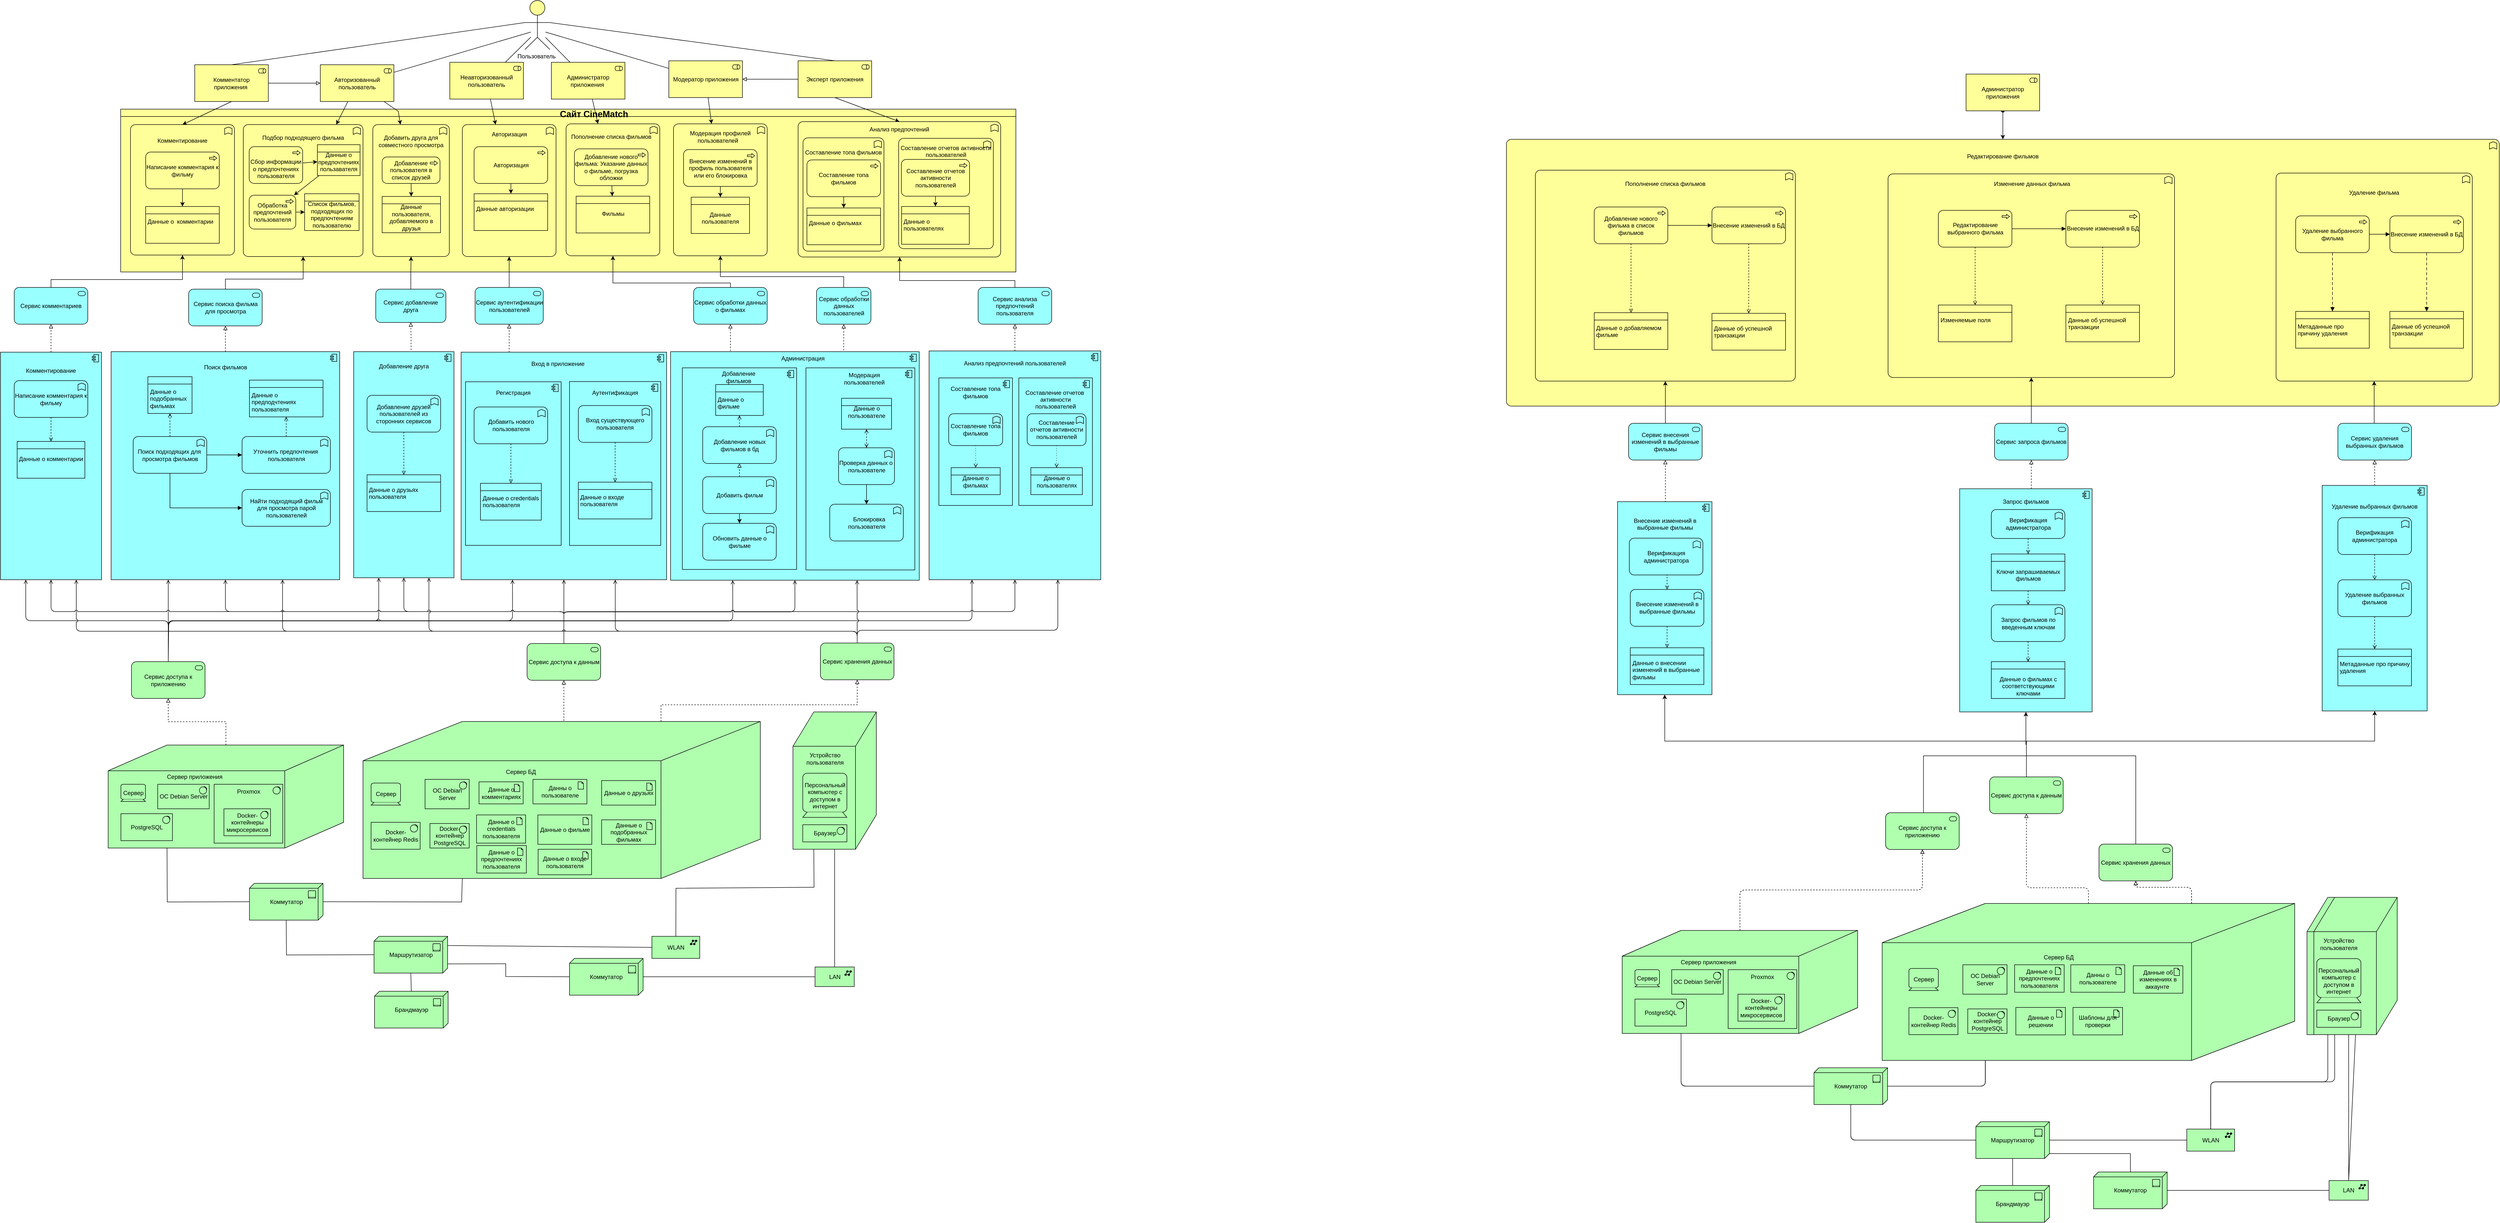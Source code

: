 <mxfile version="21.3.2" type="device">
  <diagram name="Page-1" id="G_sGb0ug5Efte_5UxbtE">
    <mxGraphModel dx="4609" dy="2480" grid="1" gridSize="10" guides="1" tooltips="1" connect="1" arrows="1" fold="1" page="1" pageScale="1" pageWidth="850" pageHeight="1100" math="0" shadow="0">
      <root>
        <mxCell id="0" />
        <mxCell id="1" parent="0" />
        <mxCell id="e_1P8eQTUdl6nL_JTVRA-1" style="edgeStyle=orthogonalEdgeStyle;rounded=0;orthogonalLoop=1;jettySize=auto;html=1;exitX=0.75;exitY=0;exitDx=0;exitDy=0;exitPerimeter=0;entryX=0.5;entryY=1;entryDx=0;entryDy=0;entryPerimeter=0;dashed=1;endArrow=block;endFill=0;" edge="1" parent="1" source="e_1P8eQTUdl6nL_JTVRA-3" target="e_1P8eQTUdl6nL_JTVRA-44">
          <mxGeometry relative="1" as="geometry">
            <Array as="points">
              <mxPoint x="2009" y="1216" />
            </Array>
          </mxGeometry>
        </mxCell>
        <mxCell id="e_1P8eQTUdl6nL_JTVRA-2" style="edgeStyle=orthogonalEdgeStyle;rounded=0;orthogonalLoop=1;jettySize=auto;html=1;exitX=0.25;exitY=0;exitDx=0;exitDy=0;exitPerimeter=0;entryX=0.5;entryY=1;entryDx=0;entryDy=0;entryPerimeter=0;dashed=1;endArrow=block;endFill=0;" edge="1" parent="1" source="e_1P8eQTUdl6nL_JTVRA-3" target="e_1P8eQTUdl6nL_JTVRA-46">
          <mxGeometry relative="1" as="geometry">
            <Array as="points">
              <mxPoint x="1778" y="1216" />
            </Array>
          </mxGeometry>
        </mxCell>
        <mxCell id="e_1P8eQTUdl6nL_JTVRA-3" value="" style="html=1;outlineConnect=0;whiteSpace=wrap;fillColor=#99ffff;shape=mxgraph.archimate3.application;appType=comp;archiType=square;" vertex="1" parent="1">
          <mxGeometry x="1656" y="1216" width="507" height="466" as="geometry" />
        </mxCell>
        <mxCell id="e_1P8eQTUdl6nL_JTVRA-4" value="&lt;font style=&quot;font-size: 18px;&quot;&gt;&lt;b&gt;&amp;nbsp; &amp;nbsp; &amp;nbsp; &amp;nbsp; &amp;nbsp; &amp;nbsp; &amp;nbsp; &amp;nbsp; &amp;nbsp; &amp;nbsp; &amp;nbsp;Сайт CineMatch&lt;br&gt;&lt;br&gt;&lt;/b&gt;&lt;/font&gt;" style="html=1;outlineConnect=0;whiteSpace=wrap;fillColor=#ffff99;shape=mxgraph.archimate3.businessObject;overflow=fill;" vertex="1" parent="1">
          <mxGeometry x="535" y="721.5" width="1825" height="332" as="geometry" />
        </mxCell>
        <mxCell id="e_1P8eQTUdl6nL_JTVRA-5" value="Модератор приложения" style="html=1;outlineConnect=0;whiteSpace=wrap;fillColor=#ffff99;shape=mxgraph.archimate3.application;appType=role;archiType=square;" vertex="1" parent="1">
          <mxGeometry x="1652.5" y="623" width="150" height="75" as="geometry" />
        </mxCell>
        <mxCell id="e_1P8eQTUdl6nL_JTVRA-6" value="Администратор приложения&amp;nbsp;" style="html=1;outlineConnect=0;whiteSpace=wrap;fillColor=#ffff99;shape=mxgraph.archimate3.application;appType=role;archiType=square;" vertex="1" parent="1">
          <mxGeometry x="1413" y="626" width="150" height="75" as="geometry" />
        </mxCell>
        <mxCell id="e_1P8eQTUdl6nL_JTVRA-7" value="Неавторизованный пользователь" style="html=1;outlineConnect=0;whiteSpace=wrap;fillColor=#ffff99;shape=mxgraph.archimate3.application;appType=role;archiType=square;" vertex="1" parent="1">
          <mxGeometry x="1206" y="626" width="150" height="75" as="geometry" />
        </mxCell>
        <mxCell id="e_1P8eQTUdl6nL_JTVRA-8" value="Авторизованный пользователь" style="html=1;outlineConnect=0;whiteSpace=wrap;fillColor=#ffff99;shape=mxgraph.archimate3.application;appType=role;archiType=square;" vertex="1" parent="1">
          <mxGeometry x="942" y="631" width="150" height="75" as="geometry" />
        </mxCell>
        <mxCell id="e_1P8eQTUdl6nL_JTVRA-9" value="" style="endArrow=none;html=1;rounded=0;" edge="1" parent="1" target="e_1P8eQTUdl6nL_JTVRA-8">
          <mxGeometry width="50" height="50" relative="1" as="geometry">
            <mxPoint x="1371" y="564.411" as="sourcePoint" />
            <mxPoint x="1168" y="735" as="targetPoint" />
          </mxGeometry>
        </mxCell>
        <mxCell id="e_1P8eQTUdl6nL_JTVRA-10" value="" style="endArrow=none;html=1;rounded=0;" edge="1" parent="1" target="e_1P8eQTUdl6nL_JTVRA-5">
          <mxGeometry width="50" height="50" relative="1" as="geometry">
            <mxPoint x="1401" y="564.414" as="sourcePoint" />
            <mxPoint x="1168" y="735" as="targetPoint" />
          </mxGeometry>
        </mxCell>
        <mxCell id="e_1P8eQTUdl6nL_JTVRA-11" value="" style="endArrow=none;html=1;rounded=0;" edge="1" parent="1" source="e_1P8eQTUdl6nL_JTVRA-6">
          <mxGeometry width="50" height="50" relative="1" as="geometry">
            <mxPoint x="1118" y="785" as="sourcePoint" />
            <mxPoint x="1401" y="575.221" as="targetPoint" />
          </mxGeometry>
        </mxCell>
        <mxCell id="e_1P8eQTUdl6nL_JTVRA-12" value="" style="endArrow=none;html=1;rounded=0;" edge="1" parent="1" target="e_1P8eQTUdl6nL_JTVRA-7">
          <mxGeometry width="50" height="50" relative="1" as="geometry">
            <mxPoint x="1371" y="574.786" as="sourcePoint" />
            <mxPoint x="1168" y="735" as="targetPoint" />
          </mxGeometry>
        </mxCell>
        <mxCell id="e_1P8eQTUdl6nL_JTVRA-13" value="Авторизация&lt;br&gt;&lt;br&gt;&lt;br&gt;&lt;br&gt;&lt;br&gt;&lt;br&gt;&lt;br&gt;&lt;br&gt;&lt;br&gt;&lt;br&gt;&lt;br&gt;&lt;br&gt;&lt;br&gt;&lt;br&gt;&lt;br&gt;&lt;br&gt;&lt;br&gt;" style="html=1;outlineConnect=0;whiteSpace=wrap;fillColor=#ffff99;shape=mxgraph.archimate3.application;appType=func;archiType=rounded;" vertex="1" parent="1">
          <mxGeometry x="1231.5" y="753" width="191" height="269" as="geometry" />
        </mxCell>
        <mxCell id="e_1P8eQTUdl6nL_JTVRA-14" value="Авторизация" style="html=1;outlineConnect=0;whiteSpace=wrap;fillColor=#ffff99;shape=mxgraph.archimate3.application;appType=proc;archiType=rounded;" vertex="1" parent="1">
          <mxGeometry x="1255.5" y="798" width="150" height="75" as="geometry" />
        </mxCell>
        <mxCell id="e_1P8eQTUdl6nL_JTVRA-15" value="&lt;table cellpadding=&quot;0&quot; cellspacing=&quot;0&quot; style=&quot;font-size:1em;width:100%;height:100%;&quot;&gt;&lt;tbody&gt;&lt;tr style=&quot;height:20px;&quot;&gt;&lt;td align=&quot;center&quot;&gt;&lt;/td&gt;&lt;/tr&gt;&lt;tr&gt;&lt;td align=&quot;left&quot; valign=&quot;top&quot; style=&quot;padding:4px;&quot;&gt;Данные авторизации&lt;/td&gt;&lt;/tr&gt;&lt;/tbody&gt;&lt;/table&gt;" style="html=1;outlineConnect=0;whiteSpace=wrap;fillColor=#ffff99;shape=mxgraph.archimate3.businessObject;overflow=fill;" vertex="1" parent="1">
          <mxGeometry x="1255.5" y="894" width="150" height="75" as="geometry" />
        </mxCell>
        <mxCell id="e_1P8eQTUdl6nL_JTVRA-16" value="" style="endArrow=classic;html=1;rounded=0;" edge="1" parent="1" source="e_1P8eQTUdl6nL_JTVRA-14" target="e_1P8eQTUdl6nL_JTVRA-15">
          <mxGeometry width="50" height="50" relative="1" as="geometry">
            <mxPoint x="1068" y="986" as="sourcePoint" />
            <mxPoint x="1118" y="936" as="targetPoint" />
          </mxGeometry>
        </mxCell>
        <mxCell id="e_1P8eQTUdl6nL_JTVRA-17" value="Подбор подходящего фильма&lt;br&gt;&lt;br&gt;&lt;br&gt;&lt;br&gt;&lt;br&gt;&lt;br&gt;&lt;br&gt;&lt;br&gt;&lt;br&gt;&lt;br&gt;&lt;br&gt;&lt;br&gt;&lt;br&gt;&lt;br&gt;&lt;br&gt;&lt;br&gt;" style="html=1;outlineConnect=0;whiteSpace=wrap;fillColor=#ffff99;shape=mxgraph.archimate3.application;appType=func;archiType=rounded;" vertex="1" parent="1">
          <mxGeometry x="785" y="753" width="244" height="269" as="geometry" />
        </mxCell>
        <mxCell id="e_1P8eQTUdl6nL_JTVRA-18" value="&lt;br&gt;Сбор информации о предпочтениях пользователя" style="html=1;outlineConnect=0;whiteSpace=wrap;fillColor=#ffff99;shape=mxgraph.archimate3.application;appType=proc;archiType=rounded;" vertex="1" parent="1">
          <mxGeometry x="797" y="798" width="109" height="75" as="geometry" />
        </mxCell>
        <mxCell id="e_1P8eQTUdl6nL_JTVRA-19" value="&lt;br&gt;Данные о предпочтениях пользавателя" style="html=1;outlineConnect=0;whiteSpace=wrap;fillColor=#ffff99;shape=mxgraph.archimate3.businessObject;overflow=fill;" vertex="1" parent="1">
          <mxGeometry x="936" y="794" width="87" height="63" as="geometry" />
        </mxCell>
        <mxCell id="e_1P8eQTUdl6nL_JTVRA-20" value="" style="endArrow=classic;html=1;rounded=0;" edge="1" parent="1" source="e_1P8eQTUdl6nL_JTVRA-18" target="e_1P8eQTUdl6nL_JTVRA-19">
          <mxGeometry width="50" height="50" relative="1" as="geometry">
            <mxPoint x="1186" y="799" as="sourcePoint" />
            <mxPoint x="1236" y="749" as="targetPoint" />
          </mxGeometry>
        </mxCell>
        <mxCell id="e_1P8eQTUdl6nL_JTVRA-21" value="Обработка предпочтений пользователя" style="html=1;outlineConnect=0;whiteSpace=wrap;fillColor=#ffff99;shape=mxgraph.archimate3.application;appType=proc;archiType=rounded;" vertex="1" parent="1">
          <mxGeometry x="797" y="897" width="95" height="69" as="geometry" />
        </mxCell>
        <mxCell id="e_1P8eQTUdl6nL_JTVRA-22" value="" style="endArrow=classic;html=1;rounded=0;" edge="1" parent="1" source="e_1P8eQTUdl6nL_JTVRA-19" target="e_1P8eQTUdl6nL_JTVRA-21">
          <mxGeometry width="50" height="50" relative="1" as="geometry">
            <mxPoint x="1186" y="799" as="sourcePoint" />
            <mxPoint x="1236" y="749" as="targetPoint" />
          </mxGeometry>
        </mxCell>
        <mxCell id="e_1P8eQTUdl6nL_JTVRA-23" value="&lt;br&gt;Список фильмов, подходящих по предпочтениям пользователю" style="html=1;outlineConnect=0;whiteSpace=wrap;fillColor=#ffff99;shape=mxgraph.archimate3.businessObject;overflow=fill;" vertex="1" parent="1">
          <mxGeometry x="910" y="894" width="111" height="75" as="geometry" />
        </mxCell>
        <mxCell id="e_1P8eQTUdl6nL_JTVRA-24" value="" style="endArrow=classic;html=1;rounded=0;" edge="1" parent="1" source="e_1P8eQTUdl6nL_JTVRA-21" target="e_1P8eQTUdl6nL_JTVRA-23">
          <mxGeometry width="50" height="50" relative="1" as="geometry">
            <mxPoint x="1186" y="868" as="sourcePoint" />
            <mxPoint x="1236" y="818" as="targetPoint" />
          </mxGeometry>
        </mxCell>
        <mxCell id="e_1P8eQTUdl6nL_JTVRA-25" value="Добавить друга для совместного просмотра&lt;br&gt;&lt;br&gt;&lt;br&gt;&lt;br&gt;&lt;br&gt;&lt;br&gt;&lt;br&gt;&lt;br&gt;&lt;br&gt;&lt;br&gt;&lt;br&gt;&lt;br&gt;&lt;br&gt;&lt;br&gt;&lt;br&gt;" style="html=1;outlineConnect=0;whiteSpace=wrap;fillColor=#ffff99;shape=mxgraph.archimate3.application;appType=func;archiType=rounded;" vertex="1" parent="1">
          <mxGeometry x="1049" y="753" width="156" height="269" as="geometry" />
        </mxCell>
        <mxCell id="e_1P8eQTUdl6nL_JTVRA-26" value="Добавление пользователя в список друзей" style="html=1;outlineConnect=0;whiteSpace=wrap;fillColor=#ffff99;shape=mxgraph.archimate3.application;appType=proc;archiType=rounded;" vertex="1" parent="1">
          <mxGeometry x="1068" y="819" width="118" height="54" as="geometry" />
        </mxCell>
        <mxCell id="e_1P8eQTUdl6nL_JTVRA-27" value="&lt;br&gt;Данные пользователя, добавляемого в друзья" style="html=1;outlineConnect=0;whiteSpace=wrap;fillColor=#ffff99;shape=mxgraph.archimate3.businessObject;overflow=fill;" vertex="1" parent="1">
          <mxGeometry x="1068" y="899.5" width="119" height="74" as="geometry" />
        </mxCell>
        <mxCell id="e_1P8eQTUdl6nL_JTVRA-28" value="" style="endArrow=classic;html=1;rounded=0;" edge="1" parent="1" source="e_1P8eQTUdl6nL_JTVRA-26" target="e_1P8eQTUdl6nL_JTVRA-27">
          <mxGeometry width="50" height="50" relative="1" as="geometry">
            <mxPoint x="949" y="867.5" as="sourcePoint" />
            <mxPoint x="898" y="906.5" as="targetPoint" />
          </mxGeometry>
        </mxCell>
        <mxCell id="e_1P8eQTUdl6nL_JTVRA-29" value="Пополнение списка фильмов&amp;nbsp;&amp;nbsp;&lt;br&gt;&lt;br&gt;&lt;br&gt;&lt;br&gt;&lt;br&gt;&lt;br&gt;&lt;br&gt;&lt;br&gt;&lt;br&gt;&lt;br&gt;&lt;br&gt;&lt;br&gt;&lt;br&gt;&lt;br&gt;&lt;br&gt;&lt;br&gt;" style="html=1;outlineConnect=0;whiteSpace=wrap;fillColor=#ffff99;shape=mxgraph.archimate3.application;appType=func;archiType=rounded;" vertex="1" parent="1">
          <mxGeometry x="1443" y="751.5" width="191" height="269" as="geometry" />
        </mxCell>
        <mxCell id="e_1P8eQTUdl6nL_JTVRA-30" value="Добавление нового фильма: Указание данных о фильме, погрузка обложки" style="html=1;outlineConnect=0;whiteSpace=wrap;fillColor=#ffff99;shape=mxgraph.archimate3.application;appType=proc;archiType=rounded;" vertex="1" parent="1">
          <mxGeometry x="1460" y="802.5" width="150" height="75" as="geometry" />
        </mxCell>
        <mxCell id="e_1P8eQTUdl6nL_JTVRA-31" value="&lt;br&gt;&lt;br&gt;Фильмы" style="html=1;outlineConnect=0;whiteSpace=wrap;fillColor=#ffff99;shape=mxgraph.archimate3.businessObject;overflow=fill;" vertex="1" parent="1">
          <mxGeometry x="1463.5" y="899" width="150" height="75" as="geometry" />
        </mxCell>
        <mxCell id="e_1P8eQTUdl6nL_JTVRA-32" value="" style="endArrow=classic;html=1;rounded=0;" edge="1" parent="1" source="e_1P8eQTUdl6nL_JTVRA-30" target="e_1P8eQTUdl6nL_JTVRA-31">
          <mxGeometry width="50" height="50" relative="1" as="geometry">
            <mxPoint x="2086" y="692.5" as="sourcePoint" />
            <mxPoint x="2136" y="642.5" as="targetPoint" />
          </mxGeometry>
        </mxCell>
        <mxCell id="e_1P8eQTUdl6nL_JTVRA-33" value="Модерация профилей пользователей&amp;nbsp; &amp;nbsp;&lt;br&gt;&lt;br&gt;&lt;br&gt;&lt;br&gt;&lt;br&gt;&lt;br&gt;&lt;br&gt;&lt;br&gt;&lt;br&gt;&lt;br&gt;&lt;br&gt;&lt;br&gt;&lt;br&gt;&amp;nbsp; &amp;nbsp;&amp;nbsp;&lt;br&gt;&lt;br&gt;&lt;br&gt;" style="html=1;outlineConnect=0;whiteSpace=wrap;fillColor=#ffff99;shape=mxgraph.archimate3.application;appType=func;archiType=rounded;" vertex="1" parent="1">
          <mxGeometry x="1662" y="751.5" width="191" height="269" as="geometry" />
        </mxCell>
        <mxCell id="e_1P8eQTUdl6nL_JTVRA-34" value="Внесение изменений в профиль пользователя или его блокировка" style="html=1;outlineConnect=0;whiteSpace=wrap;fillColor=#ffff99;shape=mxgraph.archimate3.application;appType=proc;archiType=rounded;" vertex="1" parent="1">
          <mxGeometry x="1682.5" y="804" width="150" height="75" as="geometry" />
        </mxCell>
        <mxCell id="e_1P8eQTUdl6nL_JTVRA-35" value="&lt;br&gt;&lt;br&gt;Данные пользователя" style="html=1;outlineConnect=0;whiteSpace=wrap;fillColor=#ffff99;shape=mxgraph.archimate3.businessObject;overflow=fill;" vertex="1" parent="1">
          <mxGeometry x="1698" y="901" width="119" height="74" as="geometry" />
        </mxCell>
        <mxCell id="e_1P8eQTUdl6nL_JTVRA-36" value="" style="endArrow=classic;html=1;rounded=0;" edge="1" parent="1" source="e_1P8eQTUdl6nL_JTVRA-34" target="e_1P8eQTUdl6nL_JTVRA-35">
          <mxGeometry width="50" height="50" relative="1" as="geometry">
            <mxPoint x="1677" y="624" as="sourcePoint" />
            <mxPoint x="1727" y="574" as="targetPoint" />
          </mxGeometry>
        </mxCell>
        <mxCell id="e_1P8eQTUdl6nL_JTVRA-37" value="" style="endArrow=classic;html=1;rounded=0;" edge="1" parent="1" source="e_1P8eQTUdl6nL_JTVRA-6" target="e_1P8eQTUdl6nL_JTVRA-29">
          <mxGeometry width="50" height="50" relative="1" as="geometry">
            <mxPoint x="1563" y="725" as="sourcePoint" />
            <mxPoint x="1613" y="675" as="targetPoint" />
          </mxGeometry>
        </mxCell>
        <mxCell id="e_1P8eQTUdl6nL_JTVRA-38" value="" style="endArrow=classic;html=1;rounded=0;" edge="1" parent="1" source="e_1P8eQTUdl6nL_JTVRA-7" target="e_1P8eQTUdl6nL_JTVRA-13">
          <mxGeometry width="50" height="50" relative="1" as="geometry">
            <mxPoint x="1563" y="725" as="sourcePoint" />
            <mxPoint x="1613" y="675" as="targetPoint" />
          </mxGeometry>
        </mxCell>
        <mxCell id="e_1P8eQTUdl6nL_JTVRA-39" value="" style="endArrow=classic;html=1;rounded=0;" edge="1" parent="1" source="e_1P8eQTUdl6nL_JTVRA-8" target="e_1P8eQTUdl6nL_JTVRA-25">
          <mxGeometry width="50" height="50" relative="1" as="geometry">
            <mxPoint x="1563" y="725" as="sourcePoint" />
            <mxPoint x="1613" y="675" as="targetPoint" />
            <Array as="points">
              <mxPoint x="1101" y="726" />
            </Array>
          </mxGeometry>
        </mxCell>
        <mxCell id="e_1P8eQTUdl6nL_JTVRA-40" value="" style="endArrow=classic;html=1;rounded=0;" edge="1" parent="1" source="e_1P8eQTUdl6nL_JTVRA-8" target="e_1P8eQTUdl6nL_JTVRA-17">
          <mxGeometry width="50" height="50" relative="1" as="geometry">
            <mxPoint x="1563" y="725" as="sourcePoint" />
            <mxPoint x="1613" y="675" as="targetPoint" />
          </mxGeometry>
        </mxCell>
        <mxCell id="e_1P8eQTUdl6nL_JTVRA-41" value="" style="endArrow=classic;html=1;rounded=0;" edge="1" parent="1" source="e_1P8eQTUdl6nL_JTVRA-5" target="e_1P8eQTUdl6nL_JTVRA-33">
          <mxGeometry width="50" height="50" relative="1" as="geometry">
            <mxPoint x="1563" y="725" as="sourcePoint" />
            <mxPoint x="1613" y="675" as="targetPoint" />
          </mxGeometry>
        </mxCell>
        <mxCell id="e_1P8eQTUdl6nL_JTVRA-42" value="Пользователь&amp;nbsp; &amp;nbsp; &amp;nbsp; &amp;nbsp; &amp;nbsp;" style="html=1;outlineConnect=0;whiteSpace=wrap;fillColor=#ffff99;verticalLabelPosition=bottom;verticalAlign=top;align=center;shape=mxgraph.archimate3.actor;" vertex="1" parent="1">
          <mxGeometry x="1359" y="500" width="51" height="100" as="geometry" />
        </mxCell>
        <mxCell id="e_1P8eQTUdl6nL_JTVRA-43" style="edgeStyle=orthogonalEdgeStyle;rounded=0;orthogonalLoop=1;jettySize=auto;html=1;exitX=0.5;exitY=0;exitDx=0;exitDy=0;exitPerimeter=0;entryX=0.5;entryY=1;entryDx=0;entryDy=0;entryPerimeter=0;" edge="1" parent="1" source="e_1P8eQTUdl6nL_JTVRA-44" target="e_1P8eQTUdl6nL_JTVRA-33">
          <mxGeometry relative="1" as="geometry">
            <Array as="points">
              <mxPoint x="2009" y="1063" />
              <mxPoint x="1758" y="1063" />
            </Array>
          </mxGeometry>
        </mxCell>
        <mxCell id="e_1P8eQTUdl6nL_JTVRA-44" value="Сервис обработки данных пользователей" style="html=1;outlineConnect=0;whiteSpace=wrap;fillColor=#99ffff;shape=mxgraph.archimate3.application;appType=serv;archiType=rounded" vertex="1" parent="1">
          <mxGeometry x="1953.5" y="1085" width="111" height="75" as="geometry" />
        </mxCell>
        <mxCell id="e_1P8eQTUdl6nL_JTVRA-45" style="edgeStyle=orthogonalEdgeStyle;rounded=0;orthogonalLoop=1;jettySize=auto;html=1;exitX=0.5;exitY=0;exitDx=0;exitDy=0;exitPerimeter=0;entryX=0.5;entryY=1;entryDx=0;entryDy=0;entryPerimeter=0;" edge="1" parent="1" source="e_1P8eQTUdl6nL_JTVRA-46" target="e_1P8eQTUdl6nL_JTVRA-29">
          <mxGeometry relative="1" as="geometry">
            <Array as="points">
              <mxPoint x="1778" y="1076" />
              <mxPoint x="1538" y="1076" />
            </Array>
          </mxGeometry>
        </mxCell>
        <mxCell id="e_1P8eQTUdl6nL_JTVRA-46" value="Сервис обработки данных о фильмах" style="html=1;outlineConnect=0;whiteSpace=wrap;fillColor=#99ffff;shape=mxgraph.archimate3.application;appType=serv;archiType=rounded" vertex="1" parent="1">
          <mxGeometry x="1703" y="1085" width="150" height="75" as="geometry" />
        </mxCell>
        <mxCell id="e_1P8eQTUdl6nL_JTVRA-47" style="edgeStyle=orthogonalEdgeStyle;rounded=0;orthogonalLoop=1;jettySize=auto;html=1;exitX=0.5;exitY=0;exitDx=0;exitDy=0;exitPerimeter=0;entryX=0.5;entryY=1;entryDx=0;entryDy=0;entryPerimeter=0;" edge="1" parent="1" source="e_1P8eQTUdl6nL_JTVRA-48" target="e_1P8eQTUdl6nL_JTVRA-25">
          <mxGeometry relative="1" as="geometry" />
        </mxCell>
        <mxCell id="e_1P8eQTUdl6nL_JTVRA-48" value="Сервис добавление друга" style="html=1;outlineConnect=0;whiteSpace=wrap;fillColor=#99ffff;shape=mxgraph.archimate3.application;appType=serv;archiType=rounded" vertex="1" parent="1">
          <mxGeometry x="1055" y="1088.5" width="143" height="68" as="geometry" />
        </mxCell>
        <mxCell id="e_1P8eQTUdl6nL_JTVRA-49" style="edgeStyle=orthogonalEdgeStyle;rounded=0;orthogonalLoop=1;jettySize=auto;html=1;exitX=0.5;exitY=0;exitDx=0;exitDy=0;exitPerimeter=0;entryX=0.5;entryY=1;entryDx=0;entryDy=0;entryPerimeter=0;" edge="1" parent="1" source="e_1P8eQTUdl6nL_JTVRA-50" target="e_1P8eQTUdl6nL_JTVRA-13">
          <mxGeometry relative="1" as="geometry" />
        </mxCell>
        <mxCell id="e_1P8eQTUdl6nL_JTVRA-50" value="Сервис аутентификации пользователей" style="html=1;outlineConnect=0;whiteSpace=wrap;fillColor=#99ffff;shape=mxgraph.archimate3.application;appType=serv;archiType=rounded" vertex="1" parent="1">
          <mxGeometry x="1257.5" y="1085" width="139" height="75" as="geometry" />
        </mxCell>
        <mxCell id="e_1P8eQTUdl6nL_JTVRA-51" style="edgeStyle=orthogonalEdgeStyle;rounded=0;orthogonalLoop=1;jettySize=auto;html=1;exitX=0.5;exitY=0;exitDx=0;exitDy=0;exitPerimeter=0;entryX=0.5;entryY=1;entryDx=0;entryDy=0;entryPerimeter=0;" edge="1" parent="1" source="e_1P8eQTUdl6nL_JTVRA-52" target="e_1P8eQTUdl6nL_JTVRA-17">
          <mxGeometry relative="1" as="geometry">
            <Array as="points">
              <mxPoint x="748" y="1068" />
              <mxPoint x="907" y="1068" />
            </Array>
          </mxGeometry>
        </mxCell>
        <mxCell id="e_1P8eQTUdl6nL_JTVRA-52" value="Сервис поиска фильма для просмотра" style="html=1;outlineConnect=0;whiteSpace=wrap;fillColor=#99ffff;shape=mxgraph.archimate3.application;appType=serv;archiType=rounded" vertex="1" parent="1">
          <mxGeometry x="673.5" y="1088.5" width="150" height="75" as="geometry" />
        </mxCell>
        <mxCell id="e_1P8eQTUdl6nL_JTVRA-53" value="" style="html=1;outlineConnect=0;whiteSpace=wrap;fillColor=#99ffff;shape=mxgraph.archimate3.application;appType=comp;archiType=square;" vertex="1" parent="1">
          <mxGeometry x="1680" y="1249" width="233" height="411" as="geometry" />
        </mxCell>
        <mxCell id="e_1P8eQTUdl6nL_JTVRA-54" value="Добавление новых фильмов в бд" style="html=1;outlineConnect=0;whiteSpace=wrap;fillColor=#99ffff;shape=mxgraph.archimate3.application;appType=func;archiType=rounded;" vertex="1" parent="1">
          <mxGeometry x="1721.5" y="1369" width="150" height="75" as="geometry" />
        </mxCell>
        <mxCell id="e_1P8eQTUdl6nL_JTVRA-55" value="&lt;table cellpadding=&quot;0&quot; cellspacing=&quot;0&quot; style=&quot;font-size:1em;width:100%;height:100%;&quot;&gt;&lt;tbody&gt;&lt;tr style=&quot;height:20px;&quot;&gt;&lt;td align=&quot;center&quot;&gt;&lt;/td&gt;&lt;/tr&gt;&lt;tr&gt;&lt;td align=&quot;left&quot; valign=&quot;top&quot; style=&quot;padding:4px;&quot;&gt;Данные о фильме&lt;/td&gt;&lt;/tr&gt;&lt;/tbody&gt;&lt;/table&gt;" style="html=1;outlineConnect=0;whiteSpace=wrap;fillColor=#99ffff;shape=mxgraph.archimate3.businessObject;overflow=fill" vertex="1" parent="1">
          <mxGeometry x="1748" y="1283" width="97" height="63" as="geometry" />
        </mxCell>
        <mxCell id="e_1P8eQTUdl6nL_JTVRA-56" value="" style="html=1;outlineConnect=0;whiteSpace=wrap;fillColor=#99ffff;shape=mxgraph.archimate3.application;appType=comp;archiType=square;" vertex="1" parent="1">
          <mxGeometry x="1932" y="1249" width="222" height="412" as="geometry" />
        </mxCell>
        <mxCell id="e_1P8eQTUdl6nL_JTVRA-57" value="Добавить фильм" style="html=1;outlineConnect=0;whiteSpace=wrap;fillColor=#99ffff;shape=mxgraph.archimate3.application;appType=func;archiType=rounded;" vertex="1" parent="1">
          <mxGeometry x="1721.5" y="1471" width="150" height="75" as="geometry" />
        </mxCell>
        <mxCell id="e_1P8eQTUdl6nL_JTVRA-58" value="Обновить данные о фильме" style="html=1;outlineConnect=0;whiteSpace=wrap;fillColor=#99ffff;shape=mxgraph.archimate3.application;appType=func;archiType=rounded;" vertex="1" parent="1">
          <mxGeometry x="1721.5" y="1566" width="150" height="75" as="geometry" />
        </mxCell>
        <mxCell id="e_1P8eQTUdl6nL_JTVRA-59" value="&amp;nbsp; &amp;nbsp;Блокировка пользователя" style="html=1;outlineConnect=0;whiteSpace=wrap;fillColor=#99ffff;shape=mxgraph.archimate3.application;appType=func;archiType=rounded;" vertex="1" parent="1">
          <mxGeometry x="1980.5" y="1527" width="150" height="75" as="geometry" />
        </mxCell>
        <mxCell id="e_1P8eQTUdl6nL_JTVRA-60" value="Проверка данных о&amp;nbsp; пользователе" style="html=1;outlineConnect=0;whiteSpace=wrap;fillColor=#99ffff;shape=mxgraph.archimate3.application;appType=func;archiType=rounded;" vertex="1" parent="1">
          <mxGeometry x="1998.5" y="1412" width="114" height="75" as="geometry" />
        </mxCell>
        <mxCell id="e_1P8eQTUdl6nL_JTVRA-61" value="&lt;br&gt;Данные о пользователе" style="html=1;outlineConnect=0;whiteSpace=wrap;fillColor=#99ffff;shape=mxgraph.archimate3.businessObject;overflow=fill" vertex="1" parent="1">
          <mxGeometry x="2004.5" y="1311" width="102" height="63" as="geometry" />
        </mxCell>
        <mxCell id="e_1P8eQTUdl6nL_JTVRA-62" style="edgeStyle=orthogonalEdgeStyle;rounded=0;orthogonalLoop=1;jettySize=auto;html=1;exitX=0.5;exitY=1;exitDx=0;exitDy=0;exitPerimeter=0;entryX=0.5;entryY=0;entryDx=0;entryDy=0;entryPerimeter=0;" edge="1" parent="1" source="e_1P8eQTUdl6nL_JTVRA-60" target="e_1P8eQTUdl6nL_JTVRA-59">
          <mxGeometry relative="1" as="geometry" />
        </mxCell>
        <mxCell id="e_1P8eQTUdl6nL_JTVRA-63" style="edgeStyle=orthogonalEdgeStyle;rounded=0;orthogonalLoop=1;jettySize=auto;html=1;exitX=0.5;exitY=0;exitDx=0;exitDy=0;exitPerimeter=0;entryX=0.5;entryY=1;entryDx=0;entryDy=0;entryPerimeter=0;dashed=1;endArrow=open;endFill=0;startArrow=open;startFill=0;" edge="1" parent="1" source="e_1P8eQTUdl6nL_JTVRA-60" target="e_1P8eQTUdl6nL_JTVRA-61">
          <mxGeometry relative="1" as="geometry" />
        </mxCell>
        <mxCell id="e_1P8eQTUdl6nL_JTVRA-64" style="edgeStyle=orthogonalEdgeStyle;rounded=0;orthogonalLoop=1;jettySize=auto;html=1;" edge="1" parent="1" source="e_1P8eQTUdl6nL_JTVRA-57" target="e_1P8eQTUdl6nL_JTVRA-58">
          <mxGeometry relative="1" as="geometry" />
        </mxCell>
        <mxCell id="e_1P8eQTUdl6nL_JTVRA-65" style="edgeStyle=orthogonalEdgeStyle;rounded=0;orthogonalLoop=1;jettySize=auto;html=1;exitX=0.5;exitY=0;exitDx=0;exitDy=0;exitPerimeter=0;entryX=0.5;entryY=1;entryDx=0;entryDy=0;entryPerimeter=0;dashed=1;endArrow=block;endFill=0;" edge="1" parent="1" source="e_1P8eQTUdl6nL_JTVRA-57" target="e_1P8eQTUdl6nL_JTVRA-54">
          <mxGeometry relative="1" as="geometry" />
        </mxCell>
        <mxCell id="e_1P8eQTUdl6nL_JTVRA-66" style="edgeStyle=orthogonalEdgeStyle;rounded=0;orthogonalLoop=1;jettySize=auto;html=1;exitX=0.5;exitY=0;exitDx=0;exitDy=0;exitPerimeter=0;entryX=0.5;entryY=1;entryDx=0;entryDy=0;entryPerimeter=0;dashed=1;endArrow=open;endFill=0;" edge="1" parent="1" source="e_1P8eQTUdl6nL_JTVRA-54" target="e_1P8eQTUdl6nL_JTVRA-55">
          <mxGeometry relative="1" as="geometry" />
        </mxCell>
        <mxCell id="e_1P8eQTUdl6nL_JTVRA-67" value="Модерация пользователей" style="text;html=1;strokeColor=none;fillColor=none;align=center;verticalAlign=middle;whiteSpace=wrap;rounded=0;" vertex="1" parent="1">
          <mxGeometry x="2021" y="1256" width="60" height="30" as="geometry" />
        </mxCell>
        <mxCell id="e_1P8eQTUdl6nL_JTVRA-68" value="Добавление фильмов" style="text;html=1;strokeColor=none;fillColor=none;align=center;verticalAlign=middle;whiteSpace=wrap;rounded=0;" vertex="1" parent="1">
          <mxGeometry x="1764.5" y="1253" width="60" height="30" as="geometry" />
        </mxCell>
        <mxCell id="e_1P8eQTUdl6nL_JTVRA-69" value="Администрация" style="text;html=1;strokeColor=none;fillColor=none;align=center;verticalAlign=middle;whiteSpace=wrap;rounded=0;" vertex="1" parent="1">
          <mxGeometry x="1896" y="1214.5" width="60" height="30" as="geometry" />
        </mxCell>
        <mxCell id="e_1P8eQTUdl6nL_JTVRA-70" value="" style="html=1;outlineConnect=0;whiteSpace=wrap;fillColor=#AFFFAF;shape=mxgraph.archimate3.node;" vertex="1" parent="1">
          <mxGeometry x="509.5" y="2018" width="480" height="210" as="geometry" />
        </mxCell>
        <mxCell id="e_1P8eQTUdl6nL_JTVRA-71" style="edgeStyle=orthogonalEdgeStyle;rounded=1;orthogonalLoop=1;jettySize=auto;html=1;exitX=0.5;exitY=0;exitDx=0;exitDy=0;exitPerimeter=0;entryX=0.25;entryY=1;entryDx=0;entryDy=0;entryPerimeter=0;endArrow=open;endFill=0;" edge="1" parent="1" source="e_1P8eQTUdl6nL_JTVRA-77" target="e_1P8eQTUdl6nL_JTVRA-143">
          <mxGeometry relative="1" as="geometry" />
        </mxCell>
        <mxCell id="e_1P8eQTUdl6nL_JTVRA-72" style="edgeStyle=orthogonalEdgeStyle;rounded=1;orthogonalLoop=1;jettySize=auto;html=1;exitX=0.5;exitY=0;exitDx=0;exitDy=0;exitPerimeter=0;entryX=0.25;entryY=1;entryDx=0;entryDy=0;entryPerimeter=0;jumpStyle=arc;endArrow=open;endFill=0;" edge="1" parent="1" source="e_1P8eQTUdl6nL_JTVRA-77" target="e_1P8eQTUdl6nL_JTVRA-175">
          <mxGeometry relative="1" as="geometry">
            <Array as="points">
              <mxPoint x="633" y="1765" />
              <mxPoint x="1061" y="1765" />
            </Array>
          </mxGeometry>
        </mxCell>
        <mxCell id="e_1P8eQTUdl6nL_JTVRA-73" style="edgeStyle=orthogonalEdgeStyle;rounded=1;orthogonalLoop=1;jettySize=auto;html=1;exitX=0.5;exitY=0;exitDx=0;exitDy=0;exitPerimeter=0;entryX=0.25;entryY=1;entryDx=0;entryDy=0;entryPerimeter=0;jumpStyle=arc;endArrow=open;endFill=0;" edge="1" parent="1" source="e_1P8eQTUdl6nL_JTVRA-77" target="e_1P8eQTUdl6nL_JTVRA-173">
          <mxGeometry relative="1" as="geometry" />
        </mxCell>
        <mxCell id="e_1P8eQTUdl6nL_JTVRA-74" style="edgeStyle=orthogonalEdgeStyle;rounded=0;orthogonalLoop=1;jettySize=auto;html=1;exitX=0.5;exitY=0;exitDx=0;exitDy=0;exitPerimeter=0;entryX=0.25;entryY=1;entryDx=0;entryDy=0;entryPerimeter=0;endArrow=open;endFill=0;" edge="1" parent="1" source="e_1P8eQTUdl6nL_JTVRA-77" target="e_1P8eQTUdl6nL_JTVRA-185">
          <mxGeometry relative="1" as="geometry" />
        </mxCell>
        <mxCell id="e_1P8eQTUdl6nL_JTVRA-75" style="edgeStyle=orthogonalEdgeStyle;rounded=1;orthogonalLoop=1;jettySize=auto;html=1;exitX=0.5;exitY=0;exitDx=0;exitDy=0;exitPerimeter=0;entryX=0.25;entryY=1;entryDx=0;entryDy=0;entryPerimeter=0;jumpStyle=arc;endArrow=open;endFill=0;" edge="1" parent="1" source="e_1P8eQTUdl6nL_JTVRA-77" target="e_1P8eQTUdl6nL_JTVRA-3">
          <mxGeometry relative="1" as="geometry" />
        </mxCell>
        <mxCell id="e_1P8eQTUdl6nL_JTVRA-76" style="edgeStyle=orthogonalEdgeStyle;rounded=1;orthogonalLoop=1;jettySize=auto;html=1;exitX=0.5;exitY=0;exitDx=0;exitDy=0;exitPerimeter=0;entryX=0.25;entryY=1;entryDx=0;entryDy=0;entryPerimeter=0;jumpStyle=arc;endArrow=open;endFill=0;" edge="1" parent="1" source="e_1P8eQTUdl6nL_JTVRA-77" target="e_1P8eQTUdl6nL_JTVRA-151">
          <mxGeometry relative="1" as="geometry" />
        </mxCell>
        <mxCell id="e_1P8eQTUdl6nL_JTVRA-77" value="Сервис доступа к приложению" style="html=1;outlineConnect=0;whiteSpace=wrap;fillColor=#AFFFAF;shape=mxgraph.archimate3.application;appType=serv;archiType=rounded" vertex="1" parent="1">
          <mxGeometry x="557" y="1848" width="150" height="75" as="geometry" />
        </mxCell>
        <mxCell id="e_1P8eQTUdl6nL_JTVRA-78" style="edgeStyle=orthogonalEdgeStyle;rounded=1;orthogonalLoop=1;jettySize=auto;html=1;exitX=0.5;exitY=0;exitDx=0;exitDy=0;exitPerimeter=0;entryX=0.5;entryY=1;entryDx=0;entryDy=0;entryPerimeter=0;jumpStyle=arc;endArrow=open;endFill=0;" edge="1" parent="1" source="e_1P8eQTUdl6nL_JTVRA-83" target="e_1P8eQTUdl6nL_JTVRA-185">
          <mxGeometry relative="1" as="geometry" />
        </mxCell>
        <mxCell id="e_1P8eQTUdl6nL_JTVRA-79" style="edgeStyle=orthogonalEdgeStyle;rounded=1;orthogonalLoop=1;jettySize=auto;html=1;exitX=0.5;exitY=0;exitDx=0;exitDy=0;exitPerimeter=0;entryX=0.5;entryY=1;entryDx=0;entryDy=0;entryPerimeter=0;jumpStyle=arc;endArrow=open;endFill=0;" edge="1" parent="1" source="e_1P8eQTUdl6nL_JTVRA-83" target="e_1P8eQTUdl6nL_JTVRA-175">
          <mxGeometry relative="1" as="geometry">
            <Array as="points">
              <mxPoint x="1438" y="1746" />
              <mxPoint x="1112" y="1746" />
            </Array>
          </mxGeometry>
        </mxCell>
        <mxCell id="e_1P8eQTUdl6nL_JTVRA-80" style="edgeStyle=orthogonalEdgeStyle;rounded=1;orthogonalLoop=1;jettySize=auto;html=1;exitX=0.5;exitY=0;exitDx=0;exitDy=0;exitPerimeter=0;entryX=0.5;entryY=1;entryDx=0;entryDy=0;entryPerimeter=0;jumpStyle=arc;endArrow=open;endFill=0;" edge="1" parent="1" source="e_1P8eQTUdl6nL_JTVRA-83" target="e_1P8eQTUdl6nL_JTVRA-3">
          <mxGeometry relative="1" as="geometry" />
        </mxCell>
        <mxCell id="e_1P8eQTUdl6nL_JTVRA-81" style="edgeStyle=orthogonalEdgeStyle;rounded=1;orthogonalLoop=1;jettySize=auto;html=1;exitX=0.5;exitY=0;exitDx=0;exitDy=0;exitPerimeter=0;entryX=0.5;entryY=1;entryDx=0;entryDy=0;entryPerimeter=0;jumpStyle=arc;endArrow=open;endFill=0;" edge="1" parent="1" source="e_1P8eQTUdl6nL_JTVRA-83" target="e_1P8eQTUdl6nL_JTVRA-151">
          <mxGeometry relative="1" as="geometry" />
        </mxCell>
        <mxCell id="e_1P8eQTUdl6nL_JTVRA-82" style="edgeStyle=orthogonalEdgeStyle;rounded=0;orthogonalLoop=1;jettySize=auto;html=1;exitX=0.5;exitY=0;exitDx=0;exitDy=0;exitPerimeter=0;entryX=0.5;entryY=1;entryDx=0;entryDy=0;entryPerimeter=0;endArrow=open;endFill=0;" edge="1" parent="1" source="e_1P8eQTUdl6nL_JTVRA-83" target="e_1P8eQTUdl6nL_JTVRA-173">
          <mxGeometry relative="1" as="geometry" />
        </mxCell>
        <mxCell id="e_1P8eQTUdl6nL_JTVRA-83" value="Сервис доступа к данным" style="html=1;outlineConnect=0;whiteSpace=wrap;fillColor=#AFFFAF;shape=mxgraph.archimate3.application;appType=serv;archiType=rounded" vertex="1" parent="1">
          <mxGeometry x="1363.5" y="1811" width="150" height="75" as="geometry" />
        </mxCell>
        <mxCell id="e_1P8eQTUdl6nL_JTVRA-84" style="edgeStyle=orthogonalEdgeStyle;rounded=0;orthogonalLoop=1;jettySize=auto;html=1;exitX=0.5;exitY=0;exitDx=0;exitDy=0;exitPerimeter=0;entryX=0.75;entryY=1;entryDx=0;entryDy=0;entryPerimeter=0;jumpStyle=arc;endArrow=open;endFill=0;" edge="1" parent="1" source="e_1P8eQTUdl6nL_JTVRA-90" target="e_1P8eQTUdl6nL_JTVRA-3">
          <mxGeometry relative="1" as="geometry" />
        </mxCell>
        <mxCell id="e_1P8eQTUdl6nL_JTVRA-85" style="edgeStyle=orthogonalEdgeStyle;rounded=1;orthogonalLoop=1;jettySize=auto;html=1;exitX=0.5;exitY=0;exitDx=0;exitDy=0;exitPerimeter=0;entryX=0.75;entryY=1;entryDx=0;entryDy=0;entryPerimeter=0;endArrow=open;endFill=0;" edge="1" parent="1" source="e_1P8eQTUdl6nL_JTVRA-90" target="e_1P8eQTUdl6nL_JTVRA-151">
          <mxGeometry relative="1" as="geometry">
            <Array as="points">
              <mxPoint x="2036" y="1784" />
              <mxPoint x="2446" y="1784" />
            </Array>
          </mxGeometry>
        </mxCell>
        <mxCell id="e_1P8eQTUdl6nL_JTVRA-86" style="edgeStyle=orthogonalEdgeStyle;rounded=1;orthogonalLoop=1;jettySize=auto;html=1;exitX=0.5;exitY=0;exitDx=0;exitDy=0;exitPerimeter=0;entryX=0.75;entryY=1;entryDx=0;entryDy=0;entryPerimeter=0;jumpStyle=arc;endArrow=open;endFill=0;" edge="1" parent="1" source="e_1P8eQTUdl6nL_JTVRA-90" target="e_1P8eQTUdl6nL_JTVRA-173">
          <mxGeometry relative="1" as="geometry">
            <Array as="points">
              <mxPoint x="2036" y="1786" />
              <mxPoint x="1543" y="1786" />
            </Array>
          </mxGeometry>
        </mxCell>
        <mxCell id="e_1P8eQTUdl6nL_JTVRA-87" style="edgeStyle=orthogonalEdgeStyle;rounded=1;orthogonalLoop=1;jettySize=auto;html=1;exitX=0.5;exitY=0;exitDx=0;exitDy=0;exitPerimeter=0;entryX=0.75;entryY=1;entryDx=0;entryDy=0;entryPerimeter=0;jumpStyle=arc;endArrow=open;endFill=0;" edge="1" parent="1" source="e_1P8eQTUdl6nL_JTVRA-90" target="e_1P8eQTUdl6nL_JTVRA-175">
          <mxGeometry relative="1" as="geometry">
            <Array as="points">
              <mxPoint x="2037" y="1786" />
              <mxPoint x="1163" y="1786" />
            </Array>
          </mxGeometry>
        </mxCell>
        <mxCell id="e_1P8eQTUdl6nL_JTVRA-88" style="edgeStyle=orthogonalEdgeStyle;rounded=1;orthogonalLoop=1;jettySize=auto;html=1;exitX=0.5;exitY=0;exitDx=0;exitDy=0;exitPerimeter=0;entryX=0.75;entryY=1;entryDx=0;entryDy=0;entryPerimeter=0;endArrow=open;endFill=0;" edge="1" parent="1" source="e_1P8eQTUdl6nL_JTVRA-90" target="e_1P8eQTUdl6nL_JTVRA-185">
          <mxGeometry relative="1" as="geometry">
            <Array as="points">
              <mxPoint x="2037" y="1786" />
              <mxPoint x="865" y="1786" />
            </Array>
          </mxGeometry>
        </mxCell>
        <mxCell id="e_1P8eQTUdl6nL_JTVRA-89" style="edgeStyle=orthogonalEdgeStyle;rounded=1;orthogonalLoop=1;jettySize=auto;html=1;exitX=0.5;exitY=0;exitDx=0;exitDy=0;exitPerimeter=0;entryX=0.75;entryY=1;entryDx=0;entryDy=0;entryPerimeter=0;jumpStyle=arc;endArrow=open;endFill=0;" edge="1" parent="1" source="e_1P8eQTUdl6nL_JTVRA-90" target="e_1P8eQTUdl6nL_JTVRA-143">
          <mxGeometry relative="1" as="geometry">
            <Array as="points">
              <mxPoint x="2037" y="1786" />
              <mxPoint x="445" y="1786" />
            </Array>
          </mxGeometry>
        </mxCell>
        <mxCell id="e_1P8eQTUdl6nL_JTVRA-90" value="Сервис хранения данных" style="html=1;outlineConnect=0;whiteSpace=wrap;fillColor=#AFFFAF;shape=mxgraph.archimate3.application;appType=serv;archiType=rounded" vertex="1" parent="1">
          <mxGeometry x="1961.5" y="1810" width="150" height="75" as="geometry" />
        </mxCell>
        <mxCell id="e_1P8eQTUdl6nL_JTVRA-91" value="Сервер" style="html=1;outlineConnect=0;whiteSpace=wrap;fillColor=#AFFFAF;shape=mxgraph.archimate3.device;" vertex="1" parent="1">
          <mxGeometry x="535.5" y="2098" width="50" height="35" as="geometry" />
        </mxCell>
        <mxCell id="e_1P8eQTUdl6nL_JTVRA-92" value="Сервер приложения" style="text;html=1;strokeColor=none;fillColor=none;align=center;verticalAlign=middle;whiteSpace=wrap;rounded=0;" vertex="1" parent="1">
          <mxGeometry x="615.5" y="2068" width="140" height="30" as="geometry" />
        </mxCell>
        <mxCell id="e_1P8eQTUdl6nL_JTVRA-93" value="ОС Debian Server" style="html=1;outlineConnect=0;whiteSpace=wrap;fillColor=#AFFFAF;shape=mxgraph.archimate3.application;appType=sysSw;archiType=square;" vertex="1" parent="1">
          <mxGeometry x="610.5" y="2098" width="105" height="50" as="geometry" />
        </mxCell>
        <mxCell id="e_1P8eQTUdl6nL_JTVRA-94" value="" style="html=1;outlineConnect=0;whiteSpace=wrap;fillColor=#AFFFAF;shape=mxgraph.archimate3.application;appType=sysSw;archiType=square;" vertex="1" parent="1">
          <mxGeometry x="725.5" y="2098" width="140" height="120" as="geometry" />
        </mxCell>
        <mxCell id="e_1P8eQTUdl6nL_JTVRA-95" value="PostgreSQL" style="html=1;outlineConnect=0;whiteSpace=wrap;fillColor=#AFFFAF;shape=mxgraph.archimate3.application;appType=sysSw;archiType=square;" vertex="1" parent="1">
          <mxGeometry x="535.5" y="2158" width="105" height="55" as="geometry" />
        </mxCell>
        <mxCell id="e_1P8eQTUdl6nL_JTVRA-96" value="Docker-контейнеры микросервисов" style="html=1;outlineConnect=0;whiteSpace=wrap;fillColor=#AFFFAF;shape=mxgraph.archimate3.application;appType=sysSw;archiType=square;" vertex="1" parent="1">
          <mxGeometry x="745.5" y="2148" width="95" height="55" as="geometry" />
        </mxCell>
        <mxCell id="e_1P8eQTUdl6nL_JTVRA-97" value="Proxmox" style="text;html=1;strokeColor=none;fillColor=none;align=center;verticalAlign=middle;whiteSpace=wrap;rounded=0;" vertex="1" parent="1">
          <mxGeometry x="765.5" y="2098" width="60" height="30" as="geometry" />
        </mxCell>
        <mxCell id="e_1P8eQTUdl6nL_JTVRA-98" value="Коммутатор" style="html=1;outlineConnect=0;whiteSpace=wrap;fillColor=#AFFFAF;shape=mxgraph.archimate3.tech;techType=device;" vertex="1" parent="1">
          <mxGeometry x="797.5" y="2300" width="150" height="75" as="geometry" />
        </mxCell>
        <mxCell id="e_1P8eQTUdl6nL_JTVRA-99" value="Брандмауэр" style="html=1;outlineConnect=0;whiteSpace=wrap;fillColor=#AFFFAF;shape=mxgraph.archimate3.tech;techType=device;" vertex="1" parent="1">
          <mxGeometry x="1052.5" y="2520" width="150" height="75" as="geometry" />
        </mxCell>
        <mxCell id="e_1P8eQTUdl6nL_JTVRA-100" value="Маршрутизатор" style="html=1;outlineConnect=0;whiteSpace=wrap;fillColor=#AFFFAF;shape=mxgraph.archimate3.tech;techType=device;" vertex="1" parent="1">
          <mxGeometry x="1051.5" y="2408" width="150" height="75" as="geometry" />
        </mxCell>
        <mxCell id="e_1P8eQTUdl6nL_JTVRA-101" value="Коммутатор" style="html=1;outlineConnect=0;whiteSpace=wrap;fillColor=#AFFFAF;shape=mxgraph.archimate3.tech;techType=device;" vertex="1" parent="1">
          <mxGeometry x="1450" y="2453" width="150" height="75" as="geometry" />
        </mxCell>
        <mxCell id="e_1P8eQTUdl6nL_JTVRA-102" value="LAN" style="html=1;outlineConnect=0;whiteSpace=wrap;fillColor=#AFFFAF;shape=mxgraph.archimate3.application;appType=netw;archiType=square;" vertex="1" parent="1">
          <mxGeometry x="1950.5" y="2470.5" width="80" height="40" as="geometry" />
        </mxCell>
        <mxCell id="e_1P8eQTUdl6nL_JTVRA-103" value="" style="html=1;outlineConnect=0;whiteSpace=wrap;fillColor=#AFFFAF;shape=mxgraph.archimate3.node;" vertex="1" parent="1">
          <mxGeometry x="1905.5" y="1950.5" width="170" height="280" as="geometry" />
        </mxCell>
        <mxCell id="e_1P8eQTUdl6nL_JTVRA-104" value="Устройство пользователя" style="text;html=1;strokeColor=none;fillColor=none;align=center;verticalAlign=middle;whiteSpace=wrap;rounded=0;" vertex="1" parent="1">
          <mxGeometry x="1925.5" y="2030.5" width="90" height="30" as="geometry" />
        </mxCell>
        <mxCell id="e_1P8eQTUdl6nL_JTVRA-105" value="Персональный компьютер с доступом в интернет" style="html=1;outlineConnect=0;whiteSpace=wrap;fillColor=#AFFFAF;shape=mxgraph.archimate3.device;" vertex="1" parent="1">
          <mxGeometry x="1925.5" y="2075.5" width="90" height="90" as="geometry" />
        </mxCell>
        <mxCell id="e_1P8eQTUdl6nL_JTVRA-106" value="Браузер" style="html=1;outlineConnect=0;whiteSpace=wrap;fillColor=#AFFFAF;shape=mxgraph.archimate3.application;appType=sysSw;archiType=square;" vertex="1" parent="1">
          <mxGeometry x="1925.5" y="2180.5" width="90" height="35" as="geometry" />
        </mxCell>
        <mxCell id="e_1P8eQTUdl6nL_JTVRA-107" value="" style="endArrow=none;html=1;rounded=0;entryX=0.25;entryY=1;entryDx=0;entryDy=0;entryPerimeter=0;exitX=0.5;exitY=0;exitDx=0;exitDy=0;exitPerimeter=0;" edge="1" parent="1" source="e_1P8eQTUdl6nL_JTVRA-126" target="e_1P8eQTUdl6nL_JTVRA-103">
          <mxGeometry width="50" height="50" relative="1" as="geometry">
            <mxPoint x="1135.5" y="2428" as="sourcePoint" />
            <mxPoint x="975.5" y="2478" as="targetPoint" />
            <Array as="points">
              <mxPoint x="1667" y="2310" />
              <mxPoint x="1948.5" y="2308" />
            </Array>
          </mxGeometry>
        </mxCell>
        <mxCell id="e_1P8eQTUdl6nL_JTVRA-108" value="" style="endArrow=none;html=1;rounded=0;entryX=0;entryY=0.5;entryDx=0;entryDy=0;entryPerimeter=0;exitX=1;exitY=0.25;exitDx=0;exitDy=0;exitPerimeter=0;" edge="1" parent="1" source="e_1P8eQTUdl6nL_JTVRA-100" target="e_1P8eQTUdl6nL_JTVRA-126">
          <mxGeometry width="50" height="50" relative="1" as="geometry">
            <mxPoint x="1145.5" y="2548" as="sourcePoint" />
            <mxPoint x="1195.5" y="2498" as="targetPoint" />
          </mxGeometry>
        </mxCell>
        <mxCell id="e_1P8eQTUdl6nL_JTVRA-109" value="" style="endArrow=none;html=1;rounded=0;entryX=0;entryY=0.5;entryDx=0;entryDy=0;entryPerimeter=0;exitX=1;exitY=0.5;exitDx=0;exitDy=0;exitPerimeter=0;" edge="1" parent="1" source="e_1P8eQTUdl6nL_JTVRA-101" target="e_1P8eQTUdl6nL_JTVRA-102">
          <mxGeometry width="50" height="50" relative="1" as="geometry">
            <mxPoint x="1145.5" y="2548" as="sourcePoint" />
            <mxPoint x="1195.5" y="2498" as="targetPoint" />
          </mxGeometry>
        </mxCell>
        <mxCell id="e_1P8eQTUdl6nL_JTVRA-110" value="" style="endArrow=none;html=1;rounded=0;entryX=0.5;entryY=1;entryDx=0;entryDy=0;entryPerimeter=0;exitX=0.5;exitY=0;exitDx=0;exitDy=0;exitPerimeter=0;" edge="1" parent="1" source="e_1P8eQTUdl6nL_JTVRA-99" target="e_1P8eQTUdl6nL_JTVRA-100">
          <mxGeometry width="50" height="50" relative="1" as="geometry">
            <mxPoint x="1145.5" y="2548" as="sourcePoint" />
            <mxPoint x="1195.5" y="2498" as="targetPoint" />
            <Array as="points" />
          </mxGeometry>
        </mxCell>
        <mxCell id="e_1P8eQTUdl6nL_JTVRA-111" value="" style="endArrow=none;html=1;rounded=0;entryX=0.25;entryY=1;entryDx=0;entryDy=0;entryPerimeter=0;exitX=0;exitY=0.5;exitDx=0;exitDy=0;exitPerimeter=0;" edge="1" parent="1" source="e_1P8eQTUdl6nL_JTVRA-98" target="e_1P8eQTUdl6nL_JTVRA-70">
          <mxGeometry width="50" height="50" relative="1" as="geometry">
            <mxPoint x="925.5" y="2438" as="sourcePoint" />
            <mxPoint x="975.5" y="2388" as="targetPoint" />
            <Array as="points">
              <mxPoint x="630" y="2338" />
            </Array>
          </mxGeometry>
        </mxCell>
        <mxCell id="e_1P8eQTUdl6nL_JTVRA-112" value="" style="endArrow=none;html=1;rounded=0;exitX=0.5;exitY=1;exitDx=0;exitDy=0;exitPerimeter=0;entryX=0;entryY=0.5;entryDx=0;entryDy=0;entryPerimeter=0;" edge="1" parent="1" source="e_1P8eQTUdl6nL_JTVRA-98" target="e_1P8eQTUdl6nL_JTVRA-100">
          <mxGeometry width="50" height="50" relative="1" as="geometry">
            <mxPoint x="1250.5" y="2368" as="sourcePoint" />
            <mxPoint x="1300.5" y="2318" as="targetPoint" />
            <Array as="points">
              <mxPoint x="873" y="2446" />
            </Array>
          </mxGeometry>
        </mxCell>
        <mxCell id="e_1P8eQTUdl6nL_JTVRA-113" value="" style="html=1;outlineConnect=0;whiteSpace=wrap;fillColor=#AFFFAF;shape=mxgraph.archimate3.node;" vertex="1" parent="1">
          <mxGeometry x="1029" y="1970" width="810" height="320" as="geometry" />
        </mxCell>
        <mxCell id="e_1P8eQTUdl6nL_JTVRA-114" value="Данны о пользователе" style="html=1;outlineConnect=0;whiteSpace=wrap;fillColor=#AFFFAF;shape=mxgraph.archimate3.application;appType=artifact;archiType=square;" vertex="1" parent="1">
          <mxGeometry x="1375.5" y="2088" width="110" height="50" as="geometry" />
        </mxCell>
        <mxCell id="e_1P8eQTUdl6nL_JTVRA-115" value="Данные о фильме" style="html=1;outlineConnect=0;whiteSpace=wrap;fillColor=#AFFFAF;shape=mxgraph.archimate3.application;appType=artifact;archiType=square;" vertex="1" parent="1">
          <mxGeometry x="1385.5" y="2160.5" width="110" height="60" as="geometry" />
        </mxCell>
        <mxCell id="e_1P8eQTUdl6nL_JTVRA-116" value="Данные о credentials пользователя" style="html=1;outlineConnect=0;whiteSpace=wrap;fillColor=#AFFFAF;shape=mxgraph.archimate3.application;appType=artifact;archiType=square;" vertex="1" parent="1">
          <mxGeometry x="1260.5" y="2160.5" width="100" height="57.5" as="geometry" />
        </mxCell>
        <mxCell id="e_1P8eQTUdl6nL_JTVRA-117" value="Данные о друзьях" style="html=1;outlineConnect=0;whiteSpace=wrap;fillColor=#AFFFAF;shape=mxgraph.archimate3.application;appType=artifact;archiType=square;" vertex="1" parent="1">
          <mxGeometry x="1515.5" y="2090.5" width="110" height="50" as="geometry" />
        </mxCell>
        <mxCell id="e_1P8eQTUdl6nL_JTVRA-118" value="Данные о подобранных фильмах" style="html=1;outlineConnect=0;whiteSpace=wrap;fillColor=#AFFFAF;shape=mxgraph.archimate3.application;appType=artifact;archiType=square;" vertex="1" parent="1">
          <mxGeometry x="1515.5" y="2170.5" width="110" height="50" as="geometry" />
        </mxCell>
        <mxCell id="e_1P8eQTUdl6nL_JTVRA-119" value="Данные о комментариях" style="html=1;outlineConnect=0;whiteSpace=wrap;fillColor=#AFFFAF;shape=mxgraph.archimate3.application;appType=artifact;archiType=square;" vertex="1" parent="1">
          <mxGeometry x="1265.5" y="2093" width="90" height="45" as="geometry" />
        </mxCell>
        <mxCell id="e_1P8eQTUdl6nL_JTVRA-120" value="Сервер" style="html=1;outlineConnect=0;whiteSpace=wrap;fillColor=#AFFFAF;shape=mxgraph.archimate3.device;" vertex="1" parent="1">
          <mxGeometry x="1045.5" y="2095.5" width="60" height="45" as="geometry" />
        </mxCell>
        <mxCell id="e_1P8eQTUdl6nL_JTVRA-121" value="ОС Debian Server" style="html=1;outlineConnect=0;whiteSpace=wrap;fillColor=#AFFFAF;shape=mxgraph.archimate3.application;appType=sysSw;archiType=square;" vertex="1" parent="1">
          <mxGeometry x="1155.5" y="2088" width="90" height="60" as="geometry" />
        </mxCell>
        <mxCell id="e_1P8eQTUdl6nL_JTVRA-122" value="Docker-контейнер PostgreSQL" style="html=1;outlineConnect=0;whiteSpace=wrap;fillColor=#AFFFAF;shape=mxgraph.archimate3.application;appType=sysSw;archiType=square;" vertex="1" parent="1">
          <mxGeometry x="1165.5" y="2178" width="80" height="50" as="geometry" />
        </mxCell>
        <mxCell id="e_1P8eQTUdl6nL_JTVRA-123" value="Docker-контейнер Redis" style="html=1;outlineConnect=0;whiteSpace=wrap;fillColor=#AFFFAF;shape=mxgraph.archimate3.application;appType=sysSw;archiType=square;" vertex="1" parent="1">
          <mxGeometry x="1045.5" y="2175.5" width="100" height="55" as="geometry" />
        </mxCell>
        <mxCell id="e_1P8eQTUdl6nL_JTVRA-124" value="Сервер БД" style="text;html=1;strokeColor=none;fillColor=none;align=center;verticalAlign=middle;whiteSpace=wrap;rounded=0;" vertex="1" parent="1">
          <mxGeometry x="1295.5" y="2058" width="110" height="30" as="geometry" />
        </mxCell>
        <mxCell id="e_1P8eQTUdl6nL_JTVRA-125" value="" style="endArrow=none;html=1;rounded=0;entryX=1;entryY=0.5;entryDx=0;entryDy=0;entryPerimeter=0;exitX=0.25;exitY=1;exitDx=0;exitDy=0;exitPerimeter=0;" edge="1" parent="1" source="e_1P8eQTUdl6nL_JTVRA-113" target="e_1P8eQTUdl6nL_JTVRA-98">
          <mxGeometry width="50" height="50" relative="1" as="geometry">
            <mxPoint x="1315.5" y="2278" as="sourcePoint" />
            <mxPoint x="1365.5" y="2228" as="targetPoint" />
            <Array as="points">
              <mxPoint x="1230" y="2338" />
            </Array>
          </mxGeometry>
        </mxCell>
        <mxCell id="e_1P8eQTUdl6nL_JTVRA-126" value="WLAN" style="html=1;outlineConnect=0;whiteSpace=wrap;fillColor=#AFFFAF;shape=mxgraph.archimate3.application;appType=netw;archiType=square;" vertex="1" parent="1">
          <mxGeometry x="1618" y="2408" width="97.5" height="45" as="geometry" />
        </mxCell>
        <mxCell id="e_1P8eQTUdl6nL_JTVRA-127" value="" style="endArrow=none;html=1;rounded=0;exitX=0.5;exitY=1;exitDx=0;exitDy=0;exitPerimeter=0;entryX=0.5;entryY=0;entryDx=0;entryDy=0;entryPerimeter=0;" edge="1" parent="1" source="e_1P8eQTUdl6nL_JTVRA-103" target="e_1P8eQTUdl6nL_JTVRA-102">
          <mxGeometry width="50" height="50" relative="1" as="geometry">
            <mxPoint x="1575.5" y="2228" as="sourcePoint" />
            <mxPoint x="1625.5" y="2178" as="targetPoint" />
          </mxGeometry>
        </mxCell>
        <mxCell id="e_1P8eQTUdl6nL_JTVRA-128" value="" style="edgeStyle=elbowEdgeStyle;html=1;endArrow=block;elbow=vertical;endFill=0;dashed=1;rounded=0;exitX=0.5;exitY=0;exitDx=0;exitDy=0;exitPerimeter=0;entryX=0.5;entryY=1;entryDx=0;entryDy=0;entryPerimeter=0;" edge="1" parent="1" source="e_1P8eQTUdl6nL_JTVRA-70" target="e_1P8eQTUdl6nL_JTVRA-77">
          <mxGeometry width="160" relative="1" as="geometry">
            <mxPoint x="1275.5" y="2178" as="sourcePoint" />
            <mxPoint x="1435.5" y="2178" as="targetPoint" />
          </mxGeometry>
        </mxCell>
        <mxCell id="e_1P8eQTUdl6nL_JTVRA-129" value="" style="edgeStyle=elbowEdgeStyle;html=1;endArrow=block;elbow=vertical;endFill=0;dashed=1;rounded=0;exitX=0.5;exitY=0;exitDx=0;exitDy=0;exitPerimeter=0;entryX=0.5;entryY=1;entryDx=0;entryDy=0;entryPerimeter=0;" edge="1" parent="1" source="e_1P8eQTUdl6nL_JTVRA-113" target="e_1P8eQTUdl6nL_JTVRA-83">
          <mxGeometry width="160" relative="1" as="geometry">
            <mxPoint x="1275.5" y="2178" as="sourcePoint" />
            <mxPoint x="1435.5" y="2178" as="targetPoint" />
            <Array as="points">
              <mxPoint x="1448" y="1970" />
            </Array>
          </mxGeometry>
        </mxCell>
        <mxCell id="e_1P8eQTUdl6nL_JTVRA-130" value="" style="edgeStyle=elbowEdgeStyle;html=1;endArrow=block;elbow=vertical;endFill=0;dashed=1;rounded=0;exitX=0.75;exitY=0;exitDx=0;exitDy=0;exitPerimeter=0;entryX=0.5;entryY=1;entryDx=0;entryDy=0;entryPerimeter=0;" edge="1" parent="1" source="e_1P8eQTUdl6nL_JTVRA-113" target="e_1P8eQTUdl6nL_JTVRA-90">
          <mxGeometry width="160" relative="1" as="geometry">
            <mxPoint x="1275.5" y="2178" as="sourcePoint" />
            <mxPoint x="1585.5" y="1858" as="targetPoint" />
            <Array as="points">
              <mxPoint x="1844" y="1936" />
              <mxPoint x="1665.5" y="1958" />
            </Array>
          </mxGeometry>
        </mxCell>
        <mxCell id="e_1P8eQTUdl6nL_JTVRA-131" style="edgeStyle=orthogonalEdgeStyle;rounded=0;orthogonalLoop=1;jettySize=auto;html=1;exitX=1;exitY=0.5;exitDx=0;exitDy=0;exitPerimeter=0;entryX=0;entryY=0.5;entryDx=0;entryDy=0;entryPerimeter=0;endArrow=block;endFill=0;" edge="1" parent="1" source="e_1P8eQTUdl6nL_JTVRA-132" target="e_1P8eQTUdl6nL_JTVRA-8">
          <mxGeometry relative="1" as="geometry" />
        </mxCell>
        <mxCell id="e_1P8eQTUdl6nL_JTVRA-132" value="Комментатор приложения&amp;nbsp;" style="html=1;outlineConnect=0;whiteSpace=wrap;fillColor=#ffff99;shape=mxgraph.archimate3.application;appType=role;archiType=square;" vertex="1" parent="1">
          <mxGeometry x="686" y="631" width="150" height="75" as="geometry" />
        </mxCell>
        <mxCell id="e_1P8eQTUdl6nL_JTVRA-133" value="" style="endArrow=none;html=1;rounded=0;entryX=0;entryY=0.45;entryDx=0;entryDy=0;entryPerimeter=0;exitX=0.5;exitY=0;exitDx=0;exitDy=0;exitPerimeter=0;" edge="1" parent="1" source="e_1P8eQTUdl6nL_JTVRA-132" target="e_1P8eQTUdl6nL_JTVRA-42">
          <mxGeometry width="50" height="50" relative="1" as="geometry">
            <mxPoint x="1160" y="534" as="sourcePoint" />
            <mxPoint x="1210" y="484" as="targetPoint" />
          </mxGeometry>
        </mxCell>
        <mxCell id="e_1P8eQTUdl6nL_JTVRA-134" value="Комментирование&lt;br&gt;&lt;br&gt;&lt;br&gt;&lt;br&gt;&lt;br&gt;&lt;br&gt;&lt;br&gt;&lt;br&gt;&lt;br&gt;&lt;br&gt;&lt;br&gt;&lt;br&gt;&lt;br&gt;&lt;br&gt;&lt;br&gt;" style="html=1;outlineConnect=0;whiteSpace=wrap;fillColor=#ffff99;shape=mxgraph.archimate3.application;appType=func;archiType=rounded;" vertex="1" parent="1">
          <mxGeometry x="555" y="753" width="212" height="266" as="geometry" />
        </mxCell>
        <mxCell id="e_1P8eQTUdl6nL_JTVRA-135" style="edgeStyle=orthogonalEdgeStyle;rounded=0;orthogonalLoop=1;jettySize=auto;html=1;exitX=0;exitY=0.5;exitDx=0;exitDy=0;exitPerimeter=0;entryX=1;entryY=0.5;entryDx=0;entryDy=0;entryPerimeter=0;endArrow=block;endFill=0;" edge="1" parent="1" source="e_1P8eQTUdl6nL_JTVRA-137" target="e_1P8eQTUdl6nL_JTVRA-5">
          <mxGeometry relative="1" as="geometry" />
        </mxCell>
        <mxCell id="e_1P8eQTUdl6nL_JTVRA-136" style="rounded=0;orthogonalLoop=1;jettySize=auto;html=1;exitX=0.5;exitY=1;exitDx=0;exitDy=0;exitPerimeter=0;entryX=0.5;entryY=0;entryDx=0;entryDy=0;entryPerimeter=0;" edge="1" parent="1" source="e_1P8eQTUdl6nL_JTVRA-137" target="e_1P8eQTUdl6nL_JTVRA-163">
          <mxGeometry relative="1" as="geometry" />
        </mxCell>
        <mxCell id="e_1P8eQTUdl6nL_JTVRA-137" value="Эксперт приложения" style="html=1;outlineConnect=0;whiteSpace=wrap;fillColor=#ffff99;shape=mxgraph.archimate3.application;appType=role;archiType=square;" vertex="1" parent="1">
          <mxGeometry x="1916" y="623" width="150" height="75" as="geometry" />
        </mxCell>
        <mxCell id="e_1P8eQTUdl6nL_JTVRA-138" value="" style="endArrow=none;html=1;rounded=0;exitX=1;exitY=0.45;exitDx=0;exitDy=0;exitPerimeter=0;entryX=0.5;entryY=0;entryDx=0;entryDy=0;entryPerimeter=0;" edge="1" parent="1" source="e_1P8eQTUdl6nL_JTVRA-42" target="e_1P8eQTUdl6nL_JTVRA-137">
          <mxGeometry width="50" height="50" relative="1" as="geometry">
            <mxPoint x="1548" y="546" as="sourcePoint" />
            <mxPoint x="1598" y="496" as="targetPoint" />
          </mxGeometry>
        </mxCell>
        <mxCell id="e_1P8eQTUdl6nL_JTVRA-139" style="edgeStyle=orthogonalEdgeStyle;rounded=0;orthogonalLoop=1;jettySize=auto;html=1;exitX=0.5;exitY=1;exitDx=0;exitDy=0;exitPerimeter=0;entryX=0.5;entryY=0;entryDx=0;entryDy=0;entryPerimeter=0;" edge="1" parent="1" source="e_1P8eQTUdl6nL_JTVRA-140" target="e_1P8eQTUdl6nL_JTVRA-141">
          <mxGeometry relative="1" as="geometry" />
        </mxCell>
        <mxCell id="e_1P8eQTUdl6nL_JTVRA-140" value="Написание комментария к фильму" style="html=1;outlineConnect=0;whiteSpace=wrap;fillColor=#ffff99;shape=mxgraph.archimate3.application;appType=proc;archiType=rounded;" vertex="1" parent="1">
          <mxGeometry x="586" y="809" width="150" height="75" as="geometry" />
        </mxCell>
        <mxCell id="e_1P8eQTUdl6nL_JTVRA-141" value="&lt;table cellpadding=&quot;0&quot; cellspacing=&quot;0&quot; style=&quot;font-size:1em;width:100%;height:100%;&quot;&gt;&lt;tbody&gt;&lt;tr style=&quot;height:20px;&quot;&gt;&lt;td align=&quot;center&quot;&gt;&lt;/td&gt;&lt;/tr&gt;&lt;tr&gt;&lt;td align=&quot;left&quot; valign=&quot;top&quot; style=&quot;padding:4px;&quot;&gt;Данные о&amp;nbsp; комментарии&lt;/td&gt;&lt;/tr&gt;&lt;/tbody&gt;&lt;/table&gt;" style="html=1;outlineConnect=0;whiteSpace=wrap;fillColor=#ffff99;shape=mxgraph.archimate3.businessObject;overflow=fill;" vertex="1" parent="1">
          <mxGeometry x="586" y="920" width="150" height="75" as="geometry" />
        </mxCell>
        <mxCell id="e_1P8eQTUdl6nL_JTVRA-142" value="" style="edgeStyle=orthogonalEdgeStyle;rounded=0;orthogonalLoop=1;jettySize=auto;html=1;dashed=1;endArrow=block;endFill=0;" edge="1" parent="1" source="e_1P8eQTUdl6nL_JTVRA-143" target="e_1P8eQTUdl6nL_JTVRA-145">
          <mxGeometry relative="1" as="geometry" />
        </mxCell>
        <mxCell id="e_1P8eQTUdl6nL_JTVRA-143" value="Комментирование&lt;br&gt;&lt;br&gt;&lt;br&gt;&lt;br&gt;&lt;br&gt;&lt;br&gt;&lt;br&gt;&lt;br&gt;&lt;br&gt;&lt;br&gt;&lt;br&gt;&lt;br&gt;&lt;br&gt;&lt;br&gt;&lt;br&gt;&lt;br&gt;&lt;br&gt;&lt;br&gt;&lt;br&gt;&lt;br&gt;&lt;br&gt;&lt;br&gt;&lt;br&gt;&lt;br&gt;&lt;br&gt;&lt;br&gt;&lt;br&gt;&lt;br&gt;" style="html=1;outlineConnect=0;whiteSpace=wrap;fillColor=#99ffff;shape=mxgraph.archimate3.application;appType=comp;archiType=square;" vertex="1" parent="1">
          <mxGeometry x="290" y="1217" width="206" height="464" as="geometry" />
        </mxCell>
        <mxCell id="e_1P8eQTUdl6nL_JTVRA-144" style="edgeStyle=orthogonalEdgeStyle;rounded=0;orthogonalLoop=1;jettySize=auto;html=1;exitX=0.5;exitY=0;exitDx=0;exitDy=0;exitPerimeter=0;entryX=0.5;entryY=1;entryDx=0;entryDy=0;entryPerimeter=0;" edge="1" parent="1" source="e_1P8eQTUdl6nL_JTVRA-145" target="e_1P8eQTUdl6nL_JTVRA-134">
          <mxGeometry relative="1" as="geometry">
            <Array as="points">
              <mxPoint x="393" y="1069" />
              <mxPoint x="661" y="1069" />
            </Array>
          </mxGeometry>
        </mxCell>
        <mxCell id="e_1P8eQTUdl6nL_JTVRA-145" value="Сервис комментариев" style="html=1;outlineConnect=0;whiteSpace=wrap;fillColor=#99ffff;shape=mxgraph.archimate3.application;appType=serv;archiType=rounded" vertex="1" parent="1">
          <mxGeometry x="318" y="1085" width="150" height="75" as="geometry" />
        </mxCell>
        <mxCell id="e_1P8eQTUdl6nL_JTVRA-146" style="edgeStyle=orthogonalEdgeStyle;rounded=0;orthogonalLoop=1;jettySize=auto;html=1;exitX=0.5;exitY=1;exitDx=0;exitDy=0;exitPerimeter=0;entryX=0.5;entryY=0;entryDx=0;entryDy=0;entryPerimeter=0;dashed=1;endArrow=open;endFill=0;" edge="1" parent="1" source="e_1P8eQTUdl6nL_JTVRA-147" target="e_1P8eQTUdl6nL_JTVRA-148">
          <mxGeometry relative="1" as="geometry" />
        </mxCell>
        <mxCell id="e_1P8eQTUdl6nL_JTVRA-147" value="Написание комментария к фильму" style="html=1;outlineConnect=0;whiteSpace=wrap;fillColor=#99ffff;shape=mxgraph.archimate3.application;appType=func;archiType=rounded;" vertex="1" parent="1">
          <mxGeometry x="318" y="1275" width="150" height="75" as="geometry" />
        </mxCell>
        <mxCell id="e_1P8eQTUdl6nL_JTVRA-148" value="&lt;br&gt;&lt;br&gt;Данные о комментарии" style="html=1;outlineConnect=0;whiteSpace=wrap;fillColor=#99ffff;shape=mxgraph.archimate3.businessObject;overflow=fill" vertex="1" parent="1">
          <mxGeometry x="324" y="1399" width="138" height="75" as="geometry" />
        </mxCell>
        <mxCell id="e_1P8eQTUdl6nL_JTVRA-149" value="Данные о предпочтениях пользователя" style="html=1;outlineConnect=0;whiteSpace=wrap;fillColor=#AFFFAF;shape=mxgraph.archimate3.application;appType=artifact;archiType=square;" vertex="1" parent="1">
          <mxGeometry x="1261" y="2223" width="101" height="56" as="geometry" />
        </mxCell>
        <mxCell id="e_1P8eQTUdl6nL_JTVRA-150" value="" style="endArrow=classic;html=1;rounded=0;exitX=0.5;exitY=1;exitDx=0;exitDy=0;exitPerimeter=0;entryX=0.5;entryY=0;entryDx=0;entryDy=0;entryPerimeter=0;" edge="1" parent="1" source="e_1P8eQTUdl6nL_JTVRA-132" target="e_1P8eQTUdl6nL_JTVRA-134">
          <mxGeometry width="50" height="50" relative="1" as="geometry">
            <mxPoint x="423" y="650" as="sourcePoint" />
            <mxPoint x="473" y="600" as="targetPoint" />
          </mxGeometry>
        </mxCell>
        <mxCell id="e_1P8eQTUdl6nL_JTVRA-151" value="Анализ предпочтений пользователей&lt;br&gt;&lt;br&gt;&lt;br&gt;&lt;br&gt;&lt;br&gt;&lt;br&gt;&lt;br&gt;&lt;br&gt;&lt;br&gt;&lt;br&gt;&lt;br&gt;&lt;br&gt;&lt;br&gt;&lt;br&gt;&lt;br&gt;&lt;br&gt;&lt;br&gt;&lt;br&gt;&lt;br&gt;&lt;br&gt;&lt;br&gt;&lt;br&gt;&lt;br&gt;&lt;br&gt;&lt;br&gt;&lt;br&gt;&lt;br&gt;&lt;br&gt;&lt;br&gt;&lt;br&gt;" style="html=1;outlineConnect=0;whiteSpace=wrap;fillColor=#99ffff;shape=mxgraph.archimate3.application;appType=comp;archiType=square;" vertex="1" parent="1">
          <mxGeometry x="2183" y="1214.5" width="350" height="466.5" as="geometry" />
        </mxCell>
        <mxCell id="e_1P8eQTUdl6nL_JTVRA-152" value="Составление топа фильмов&lt;br&gt;&lt;br&gt;&lt;br&gt;&lt;br&gt;&lt;br&gt;&lt;br&gt;&lt;br&gt;&lt;br&gt;&lt;br&gt;&lt;br&gt;&lt;br&gt;&lt;br&gt;&lt;br&gt;&lt;br&gt;&lt;br&gt;" style="html=1;outlineConnect=0;whiteSpace=wrap;fillColor=#99ffff;shape=mxgraph.archimate3.application;appType=comp;archiType=square;" vertex="1" parent="1">
          <mxGeometry x="2203" y="1269.5" width="150" height="260" as="geometry" />
        </mxCell>
        <mxCell id="e_1P8eQTUdl6nL_JTVRA-153" value="Составление топа фильмов" style="html=1;outlineConnect=0;whiteSpace=wrap;fillColor=#99ffff;shape=mxgraph.archimate3.application;appType=func;archiType=rounded;" vertex="1" parent="1">
          <mxGeometry x="2223" y="1342.5" width="110" height="65" as="geometry" />
        </mxCell>
        <mxCell id="e_1P8eQTUdl6nL_JTVRA-154" value="&lt;br&gt;Данные о фильмах" style="html=1;outlineConnect=0;whiteSpace=wrap;fillColor=#99ffff;shape=mxgraph.archimate3.businessObject;overflow=fill" vertex="1" parent="1">
          <mxGeometry x="2228" y="1452.5" width="100" height="55" as="geometry" />
        </mxCell>
        <mxCell id="e_1P8eQTUdl6nL_JTVRA-155" value="" style="edgeStyle=elbowEdgeStyle;html=1;endArrow=open;elbow=vertical;endFill=0;dashed=1;dashPattern=1 4;rounded=0;exitX=0.5;exitY=1;exitDx=0;exitDy=0;exitPerimeter=0;entryX=0.5;entryY=0;entryDx=0;entryDy=0;entryPerimeter=0;" edge="1" parent="1" source="e_1P8eQTUdl6nL_JTVRA-153" target="e_1P8eQTUdl6nL_JTVRA-154">
          <mxGeometry width="160" relative="1" as="geometry">
            <mxPoint x="2433" y="1442.5" as="sourcePoint" />
            <mxPoint x="2593" y="1442.5" as="targetPoint" />
          </mxGeometry>
        </mxCell>
        <mxCell id="e_1P8eQTUdl6nL_JTVRA-156" value="&lt;br&gt;Составление отчетов&amp;nbsp; активности пользователей&lt;br&gt;&lt;br&gt;&lt;br&gt;&lt;br&gt;&lt;br&gt;&lt;br&gt;&lt;br&gt;&lt;br&gt;&lt;br&gt;&lt;br&gt;&lt;br&gt;&lt;br&gt;&lt;br&gt;&lt;br&gt;" style="html=1;outlineConnect=0;whiteSpace=wrap;fillColor=#99ffff;shape=mxgraph.archimate3.application;appType=comp;archiType=square;" vertex="1" parent="1">
          <mxGeometry x="2366" y="1269.5" width="150" height="260" as="geometry" />
        </mxCell>
        <mxCell id="e_1P8eQTUdl6nL_JTVRA-157" value="Составление отчетов активности пользователей" style="html=1;outlineConnect=0;whiteSpace=wrap;fillColor=#99ffff;shape=mxgraph.archimate3.application;appType=func;archiType=rounded;" vertex="1" parent="1">
          <mxGeometry x="2383" y="1342.5" width="120" height="65" as="geometry" />
        </mxCell>
        <mxCell id="e_1P8eQTUdl6nL_JTVRA-158" value="&lt;br&gt;Данные о пользователях" style="html=1;outlineConnect=0;whiteSpace=wrap;fillColor=#99ffff;shape=mxgraph.archimate3.businessObject;overflow=fill" vertex="1" parent="1">
          <mxGeometry x="2390.5" y="1452.5" width="105" height="55" as="geometry" />
        </mxCell>
        <mxCell id="e_1P8eQTUdl6nL_JTVRA-159" value="" style="edgeStyle=elbowEdgeStyle;html=1;endArrow=open;elbow=vertical;endFill=0;dashed=1;dashPattern=1 4;rounded=0;exitX=0.5;exitY=1;exitDx=0;exitDy=0;exitPerimeter=0;entryX=0.5;entryY=0;entryDx=0;entryDy=0;entryPerimeter=0;" edge="1" parent="1" source="e_1P8eQTUdl6nL_JTVRA-157" target="e_1P8eQTUdl6nL_JTVRA-158">
          <mxGeometry width="160" relative="1" as="geometry">
            <mxPoint x="2593" y="1442.5" as="sourcePoint" />
            <mxPoint x="2753" y="1442.5" as="targetPoint" />
          </mxGeometry>
        </mxCell>
        <mxCell id="e_1P8eQTUdl6nL_JTVRA-160" style="edgeStyle=orthogonalEdgeStyle;rounded=0;orthogonalLoop=1;jettySize=auto;html=1;exitX=0.5;exitY=0;exitDx=0;exitDy=0;exitPerimeter=0;entryX=0.5;entryY=1;entryDx=0;entryDy=0;entryPerimeter=0;" edge="1" parent="1" source="e_1P8eQTUdl6nL_JTVRA-161" target="e_1P8eQTUdl6nL_JTVRA-163">
          <mxGeometry relative="1" as="geometry">
            <Array as="points">
              <mxPoint x="2358" y="1071" />
              <mxPoint x="2123" y="1071" />
              <mxPoint x="2123" y="1023" />
            </Array>
          </mxGeometry>
        </mxCell>
        <mxCell id="e_1P8eQTUdl6nL_JTVRA-161" value="Сервис анализа предпочтений пользователя" style="html=1;outlineConnect=0;whiteSpace=wrap;fillColor=#99ffff;shape=mxgraph.archimate3.application;appType=serv;archiType=rounded" vertex="1" parent="1">
          <mxGeometry x="2283" y="1085" width="150" height="75" as="geometry" />
        </mxCell>
        <mxCell id="e_1P8eQTUdl6nL_JTVRA-162" value="" style="edgeStyle=elbowEdgeStyle;html=1;endArrow=block;elbow=vertical;endFill=0;dashed=1;rounded=0;entryX=0.5;entryY=1;entryDx=0;entryDy=0;entryPerimeter=0;exitX=0.5;exitY=0;exitDx=0;exitDy=0;exitPerimeter=0;" edge="1" parent="1" source="e_1P8eQTUdl6nL_JTVRA-151" target="e_1P8eQTUdl6nL_JTVRA-161">
          <mxGeometry width="160" relative="1" as="geometry">
            <mxPoint x="2163" y="1232.5" as="sourcePoint" />
            <mxPoint x="2323" y="1232.5" as="targetPoint" />
          </mxGeometry>
        </mxCell>
        <mxCell id="e_1P8eQTUdl6nL_JTVRA-163" value="Анализ предпочтений&lt;br&gt;&lt;br&gt;&lt;br&gt;&lt;br&gt;&lt;br&gt;&lt;br&gt;&lt;br&gt;&lt;br&gt;&lt;br&gt;&lt;br&gt;&lt;br&gt;&lt;br&gt;&lt;br&gt;&lt;br&gt;&lt;br&gt;&lt;br&gt;&lt;br&gt;&lt;br&gt;" style="html=1;outlineConnect=0;whiteSpace=wrap;fillColor=#ffff99;shape=mxgraph.archimate3.application;appType=func;archiType=rounded;" vertex="1" parent="1">
          <mxGeometry x="1916" y="747" width="413" height="276" as="geometry" />
        </mxCell>
        <mxCell id="e_1P8eQTUdl6nL_JTVRA-164" value="Составление топа фильмов&lt;br&gt;&lt;br&gt;&lt;br&gt;&lt;br&gt;&lt;br&gt;&lt;br&gt;&lt;br&gt;&lt;br&gt;&lt;br&gt;&lt;br&gt;&lt;br&gt;&lt;br&gt;&lt;br&gt;" style="html=1;outlineConnect=0;whiteSpace=wrap;fillColor=#ffff99;shape=mxgraph.archimate3.application;appType=func;archiType=rounded;" vertex="1" parent="1">
          <mxGeometry x="1926" y="780" width="165" height="231" as="geometry" />
        </mxCell>
        <mxCell id="e_1P8eQTUdl6nL_JTVRA-165" value="Составление отчетов активности пользователей&lt;br&gt;&lt;br&gt;&lt;br&gt;&lt;br&gt;&lt;br&gt;&lt;br&gt;&lt;br&gt;&lt;br&gt;&lt;br&gt;&lt;br&gt;&lt;br&gt;&lt;br&gt;&lt;br&gt;" style="html=1;outlineConnect=0;whiteSpace=wrap;fillColor=#ffff99;shape=mxgraph.archimate3.application;appType=func;archiType=rounded;" vertex="1" parent="1">
          <mxGeometry x="2121" y="781" width="193" height="225" as="geometry" />
        </mxCell>
        <mxCell id="e_1P8eQTUdl6nL_JTVRA-166" style="edgeStyle=orthogonalEdgeStyle;rounded=0;orthogonalLoop=1;jettySize=auto;html=1;exitX=0.5;exitY=1;exitDx=0;exitDy=0;exitPerimeter=0;entryX=0.5;entryY=0;entryDx=0;entryDy=0;entryPerimeter=0;" edge="1" parent="1" source="e_1P8eQTUdl6nL_JTVRA-167" target="e_1P8eQTUdl6nL_JTVRA-170">
          <mxGeometry relative="1" as="geometry" />
        </mxCell>
        <mxCell id="e_1P8eQTUdl6nL_JTVRA-167" value="Составление топа фильмов" style="html=1;outlineConnect=0;whiteSpace=wrap;fillColor=#ffff99;shape=mxgraph.archimate3.application;appType=proc;archiType=rounded;" vertex="1" parent="1">
          <mxGeometry x="1934" y="825" width="150" height="75" as="geometry" />
        </mxCell>
        <mxCell id="e_1P8eQTUdl6nL_JTVRA-168" style="edgeStyle=orthogonalEdgeStyle;rounded=0;orthogonalLoop=1;jettySize=auto;html=1;exitX=0.5;exitY=1;exitDx=0;exitDy=0;exitPerimeter=0;entryX=0.5;entryY=0;entryDx=0;entryDy=0;entryPerimeter=0;" edge="1" parent="1" source="e_1P8eQTUdl6nL_JTVRA-169" target="e_1P8eQTUdl6nL_JTVRA-171">
          <mxGeometry relative="1" as="geometry" />
        </mxCell>
        <mxCell id="e_1P8eQTUdl6nL_JTVRA-169" value="Составление отчетов активности пользователей" style="html=1;outlineConnect=0;whiteSpace=wrap;fillColor=#ffff99;shape=mxgraph.archimate3.application;appType=proc;archiType=rounded;" vertex="1" parent="1">
          <mxGeometry x="2126.5" y="824" width="139" height="75" as="geometry" />
        </mxCell>
        <mxCell id="e_1P8eQTUdl6nL_JTVRA-170" value="&lt;table cellpadding=&quot;0&quot; cellspacing=&quot;0&quot; style=&quot;font-size:1em;width:100%;height:100%;&quot;&gt;&lt;tbody&gt;&lt;tr style=&quot;height:20px;&quot;&gt;&lt;td align=&quot;center&quot;&gt;&lt;/td&gt;&lt;/tr&gt;&lt;tr&gt;&lt;td align=&quot;left&quot; valign=&quot;top&quot; style=&quot;padding:4px;&quot;&gt;Данные о фильмах&lt;/td&gt;&lt;/tr&gt;&lt;/tbody&gt;&lt;/table&gt;" style="html=1;outlineConnect=0;whiteSpace=wrap;fillColor=#ffff99;shape=mxgraph.archimate3.businessObject;overflow=fill;" vertex="1" parent="1">
          <mxGeometry x="1934" y="923" width="150" height="75" as="geometry" />
        </mxCell>
        <mxCell id="e_1P8eQTUdl6nL_JTVRA-171" value="&lt;table cellpadding=&quot;0&quot; cellspacing=&quot;0&quot; style=&quot;font-size:1em;width:100%;height:100%;&quot;&gt;&lt;tbody&gt;&lt;tr style=&quot;height:20px;&quot;&gt;&lt;td align=&quot;center&quot;&gt;&lt;/td&gt;&lt;/tr&gt;&lt;tr&gt;&lt;td align=&quot;left&quot; valign=&quot;top&quot; style=&quot;padding:4px;&quot;&gt;Данные о пользователях&lt;/td&gt;&lt;/tr&gt;&lt;/tbody&gt;&lt;/table&gt;" style="html=1;outlineConnect=0;whiteSpace=wrap;fillColor=#ffff99;shape=mxgraph.archimate3.businessObject;overflow=fill;" vertex="1" parent="1">
          <mxGeometry x="2127" y="920" width="138" height="77" as="geometry" />
        </mxCell>
        <mxCell id="e_1P8eQTUdl6nL_JTVRA-172" style="edgeStyle=orthogonalEdgeStyle;rounded=0;orthogonalLoop=1;jettySize=auto;html=1;exitX=0.75;exitY=0;exitDx=0;exitDy=0;exitPerimeter=0;entryX=0.5;entryY=1;entryDx=0;entryDy=0;entryPerimeter=0;dashed=1;endArrow=block;endFill=0;" edge="1" parent="1" source="e_1P8eQTUdl6nL_JTVRA-173" target="e_1P8eQTUdl6nL_JTVRA-50">
          <mxGeometry relative="1" as="geometry">
            <Array as="points">
              <mxPoint x="1327" y="1217" />
            </Array>
          </mxGeometry>
        </mxCell>
        <mxCell id="e_1P8eQTUdl6nL_JTVRA-173" value="" style="html=1;outlineConnect=0;whiteSpace=wrap;fillColor=#99ffff;shape=mxgraph.archimate3.application;appType=comp;archiType=square;" vertex="1" parent="1">
          <mxGeometry x="1229" y="1217" width="419" height="464" as="geometry" />
        </mxCell>
        <mxCell id="e_1P8eQTUdl6nL_JTVRA-174" style="edgeStyle=orthogonalEdgeStyle;rounded=0;orthogonalLoop=1;jettySize=auto;html=1;exitX=0.5;exitY=0;exitDx=0;exitDy=0;exitPerimeter=0;entryX=0.5;entryY=1;entryDx=0;entryDy=0;entryPerimeter=0;dashed=1;endArrow=block;endFill=0;" edge="1" parent="1" source="e_1P8eQTUdl6nL_JTVRA-175" target="e_1P8eQTUdl6nL_JTVRA-48">
          <mxGeometry relative="1" as="geometry">
            <Array as="points">
              <mxPoint x="1127" y="1216" />
              <mxPoint x="1127" y="1186" />
            </Array>
          </mxGeometry>
        </mxCell>
        <mxCell id="e_1P8eQTUdl6nL_JTVRA-175" value="Добавление друга&lt;br&gt;&lt;br&gt;&lt;br&gt;&lt;br&gt;&lt;br&gt;&lt;br&gt;&lt;br&gt;&lt;br&gt;&lt;br&gt;&lt;br&gt;&lt;br&gt;&lt;br&gt;&lt;br&gt;&lt;br&gt;&lt;br&gt;&lt;br&gt;&lt;br&gt;&lt;br&gt;&lt;br&gt;&lt;br&gt;&lt;br&gt;&lt;br&gt;&lt;br&gt;&lt;br&gt;&lt;br&gt;&lt;br&gt;&lt;br&gt;&lt;br&gt;&lt;br&gt;" style="html=1;outlineConnect=0;whiteSpace=wrap;fillColor=#99ffff;shape=mxgraph.archimate3.application;appType=comp;archiType=square;" vertex="1" parent="1">
          <mxGeometry x="1010" y="1216" width="204.5" height="461" as="geometry" />
        </mxCell>
        <mxCell id="e_1P8eQTUdl6nL_JTVRA-176" value="Вход в приложение" style="text;html=1;strokeColor=none;fillColor=none;align=center;verticalAlign=middle;whiteSpace=wrap;rounded=0;" vertex="1" parent="1">
          <mxGeometry x="1336.5" y="1226" width="179" height="30" as="geometry" />
        </mxCell>
        <mxCell id="e_1P8eQTUdl6nL_JTVRA-177" value="&lt;table cellpadding=&quot;0&quot; cellspacing=&quot;0&quot; style=&quot;font-size:1em;width:100%;height:100%;&quot;&gt;&lt;tbody&gt;&lt;tr style=&quot;height:20px;&quot;&gt;&lt;td align=&quot;center&quot;&gt;&lt;/td&gt;&lt;/tr&gt;&lt;tr&gt;&lt;td align=&quot;left&quot; valign=&quot;top&quot; style=&quot;padding:4px;&quot;&gt;Данные о друзьях пользователя&amp;nbsp;&lt;/td&gt;&lt;/tr&gt;&lt;/tbody&gt;&lt;/table&gt;" style="html=1;outlineConnect=0;whiteSpace=wrap;fillColor=#99ffff;shape=mxgraph.archimate3.businessObject;overflow=fill" vertex="1" parent="1">
          <mxGeometry x="1037.25" y="1467" width="150" height="75" as="geometry" />
        </mxCell>
        <mxCell id="e_1P8eQTUdl6nL_JTVRA-178" value="" style="edgeStyle=orthogonalEdgeStyle;rounded=0;orthogonalLoop=1;jettySize=auto;html=1;dashed=1;endArrow=open;endFill=0;" edge="1" parent="1" source="e_1P8eQTUdl6nL_JTVRA-179" target="e_1P8eQTUdl6nL_JTVRA-177">
          <mxGeometry relative="1" as="geometry" />
        </mxCell>
        <mxCell id="e_1P8eQTUdl6nL_JTVRA-179" value="Добавление друзей пользователей из сторонних сервисов" style="html=1;outlineConnect=0;whiteSpace=wrap;fillColor=#99ffff;shape=mxgraph.archimate3.application;appType=func;archiType=rounded;" vertex="1" parent="1">
          <mxGeometry x="1037.25" y="1305" width="150" height="75" as="geometry" />
        </mxCell>
        <mxCell id="e_1P8eQTUdl6nL_JTVRA-180" value="Регистрация&lt;br&gt;&lt;br&gt;&lt;br&gt;&lt;br&gt;&lt;br&gt;&lt;br&gt;&lt;br&gt;&lt;br&gt;&lt;br&gt;&lt;br&gt;&lt;br&gt;&lt;br&gt;&lt;br&gt;&lt;br&gt;&lt;br&gt;&lt;br&gt;&lt;br&gt;&lt;br&gt;&lt;br&gt;&lt;br&gt;&lt;br&gt;" style="html=1;outlineConnect=0;whiteSpace=wrap;fillColor=#99ffff;shape=mxgraph.archimate3.application;appType=comp;archiType=square;" vertex="1" parent="1">
          <mxGeometry x="1238" y="1277.37" width="195" height="333.5" as="geometry" />
        </mxCell>
        <mxCell id="e_1P8eQTUdl6nL_JTVRA-181" value="Добавить нового пользователя" style="html=1;outlineConnect=0;whiteSpace=wrap;fillColor=#99ffff;shape=mxgraph.archimate3.application;appType=func;archiType=rounded;" vertex="1" parent="1">
          <mxGeometry x="1255.5" y="1328.8" width="150" height="75" as="geometry" />
        </mxCell>
        <mxCell id="e_1P8eQTUdl6nL_JTVRA-182" style="edgeStyle=orthogonalEdgeStyle;rounded=0;orthogonalLoop=1;jettySize=auto;html=1;exitX=0.5;exitY=1;exitDx=0;exitDy=0;exitPerimeter=0;entryX=0.5;entryY=0;entryDx=0;entryDy=0;entryPerimeter=0;dashed=1;endArrow=open;endFill=0;" edge="1" parent="1" source="e_1P8eQTUdl6nL_JTVRA-181" target="e_1P8eQTUdl6nL_JTVRA-183">
          <mxGeometry relative="1" as="geometry" />
        </mxCell>
        <mxCell id="e_1P8eQTUdl6nL_JTVRA-183" value="&lt;table cellpadding=&quot;0&quot; cellspacing=&quot;0&quot; style=&quot;font-size:1em;width:100%;height:100%;&quot;&gt;&lt;tbody&gt;&lt;tr style=&quot;height:20px;&quot;&gt;&lt;td align=&quot;center&quot;&gt;&lt;/td&gt;&lt;/tr&gt;&lt;tr&gt;&lt;td align=&quot;left&quot; valign=&quot;top&quot; style=&quot;padding:4px;&quot;&gt;Данные о credentials пользователя&amp;nbsp;&amp;nbsp;&lt;/td&gt;&lt;/tr&gt;&lt;/tbody&gt;&lt;/table&gt;" style="html=1;outlineConnect=0;whiteSpace=wrap;fillColor=#99ffff;shape=mxgraph.archimate3.businessObject;overflow=fill" vertex="1" parent="1">
          <mxGeometry x="1268.5" y="1484.43" width="124" height="75" as="geometry" />
        </mxCell>
        <mxCell id="e_1P8eQTUdl6nL_JTVRA-184" style="edgeStyle=orthogonalEdgeStyle;rounded=0;orthogonalLoop=1;jettySize=auto;html=1;exitX=0.5;exitY=0;exitDx=0;exitDy=0;exitPerimeter=0;entryX=0.5;entryY=1;entryDx=0;entryDy=0;entryPerimeter=0;dashed=1;endArrow=block;endFill=0;" edge="1" parent="1" source="e_1P8eQTUdl6nL_JTVRA-185" target="e_1P8eQTUdl6nL_JTVRA-52">
          <mxGeometry relative="1" as="geometry" />
        </mxCell>
        <mxCell id="e_1P8eQTUdl6nL_JTVRA-185" value="Поиск фильмов&lt;br&gt;&lt;br&gt;&lt;br&gt;&lt;br&gt;&lt;br&gt;&lt;br&gt;&lt;br&gt;&lt;br&gt;&lt;br&gt;&lt;br&gt;&lt;br&gt;&lt;br&gt;&lt;br&gt;&lt;br&gt;&lt;br&gt;&lt;br&gt;&lt;br&gt;&lt;br&gt;&lt;br&gt;&lt;br&gt;&lt;br&gt;&lt;br&gt;&lt;br&gt;&lt;br&gt;&lt;br&gt;&lt;br&gt;&lt;br&gt;&lt;br&gt;&lt;br&gt;" style="html=1;outlineConnect=0;whiteSpace=wrap;fillColor=#99ffff;shape=mxgraph.archimate3.application;appType=comp;archiType=square;" vertex="1" parent="1">
          <mxGeometry x="515.5" y="1216" width="466" height="465" as="geometry" />
        </mxCell>
        <mxCell id="e_1P8eQTUdl6nL_JTVRA-186" style="edgeStyle=orthogonalEdgeStyle;rounded=0;orthogonalLoop=1;jettySize=auto;html=1;exitX=0.5;exitY=0;exitDx=0;exitDy=0;exitPerimeter=0;entryX=0.5;entryY=1;entryDx=0;entryDy=0;entryPerimeter=0;dashed=1;endArrow=open;endFill=0;" edge="1" parent="1" source="e_1P8eQTUdl6nL_JTVRA-187" target="e_1P8eQTUdl6nL_JTVRA-194">
          <mxGeometry relative="1" as="geometry" />
        </mxCell>
        <mxCell id="e_1P8eQTUdl6nL_JTVRA-187" value="Уточнить предпочтения&amp;nbsp; пользователя" style="html=1;outlineConnect=0;whiteSpace=wrap;fillColor=#99ffff;shape=mxgraph.archimate3.application;appType=func;archiType=rounded;" vertex="1" parent="1">
          <mxGeometry x="782.5" y="1389" width="180" height="75" as="geometry" />
        </mxCell>
        <mxCell id="e_1P8eQTUdl6nL_JTVRA-188" value="Найти подходящий фильм&lt;br&gt;для просмотра парой пользователей" style="html=1;outlineConnect=0;whiteSpace=wrap;fillColor=#99ffff;shape=mxgraph.archimate3.application;appType=func;archiType=rounded;" vertex="1" parent="1">
          <mxGeometry x="782.5" y="1497" width="180" height="75" as="geometry" />
        </mxCell>
        <mxCell id="e_1P8eQTUdl6nL_JTVRA-189" value="&lt;table cellpadding=&quot;0&quot; cellspacing=&quot;0&quot; style=&quot;font-size:1em;width:100%;height:100%;&quot;&gt;&lt;tbody&gt;&lt;tr style=&quot;height:20px;&quot;&gt;&lt;td align=&quot;center&quot;&gt;&lt;/td&gt;&lt;/tr&gt;&lt;tr&gt;&lt;td align=&quot;left&quot; valign=&quot;top&quot; style=&quot;padding:4px;&quot;&gt;Данные о подобранных фильмах&lt;/td&gt;&lt;/tr&gt;&lt;/tbody&gt;&lt;/table&gt;" style="html=1;outlineConnect=0;whiteSpace=wrap;fillColor=#99ffff;shape=mxgraph.archimate3.businessObject;overflow=fill" vertex="1" parent="1">
          <mxGeometry x="590.5" y="1267" width="90" height="75" as="geometry" />
        </mxCell>
        <mxCell id="e_1P8eQTUdl6nL_JTVRA-190" style="edgeStyle=orthogonalEdgeStyle;rounded=0;orthogonalLoop=1;jettySize=auto;html=1;exitX=0.5;exitY=0;exitDx=0;exitDy=0;exitPerimeter=0;entryX=0.5;entryY=1;entryDx=0;entryDy=0;entryPerimeter=0;dashed=1;endArrow=open;endFill=0;" edge="1" parent="1" source="e_1P8eQTUdl6nL_JTVRA-193" target="e_1P8eQTUdl6nL_JTVRA-189">
          <mxGeometry relative="1" as="geometry" />
        </mxCell>
        <mxCell id="e_1P8eQTUdl6nL_JTVRA-191" style="edgeStyle=orthogonalEdgeStyle;rounded=0;orthogonalLoop=1;jettySize=auto;html=1;exitX=1;exitY=0.5;exitDx=0;exitDy=0;exitPerimeter=0;entryX=0;entryY=0.5;entryDx=0;entryDy=0;entryPerimeter=0;endArrow=block;endFill=1;" edge="1" parent="1" source="e_1P8eQTUdl6nL_JTVRA-193" target="e_1P8eQTUdl6nL_JTVRA-187">
          <mxGeometry relative="1" as="geometry" />
        </mxCell>
        <mxCell id="e_1P8eQTUdl6nL_JTVRA-192" style="edgeStyle=orthogonalEdgeStyle;rounded=0;orthogonalLoop=1;jettySize=auto;html=1;exitX=0.5;exitY=1;exitDx=0;exitDy=0;exitPerimeter=0;entryX=0;entryY=0.5;entryDx=0;entryDy=0;entryPerimeter=0;endArrow=block;endFill=1;" edge="1" parent="1" source="e_1P8eQTUdl6nL_JTVRA-193" target="e_1P8eQTUdl6nL_JTVRA-188">
          <mxGeometry relative="1" as="geometry" />
        </mxCell>
        <mxCell id="e_1P8eQTUdl6nL_JTVRA-193" value="Поиск подходящих для&amp;nbsp; просмотра фильмов" style="html=1;outlineConnect=0;whiteSpace=wrap;fillColor=#99ffff;shape=mxgraph.archimate3.application;appType=func;archiType=rounded;" vertex="1" parent="1">
          <mxGeometry x="560.5" y="1389" width="150" height="75" as="geometry" />
        </mxCell>
        <mxCell id="e_1P8eQTUdl6nL_JTVRA-194" value="&lt;table cellpadding=&quot;0&quot; cellspacing=&quot;0&quot; style=&quot;font-size:1em;width:100%;height:100%;&quot;&gt;&lt;tbody&gt;&lt;tr style=&quot;height:20px;&quot;&gt;&lt;td align=&quot;center&quot;&gt;&lt;/td&gt;&lt;/tr&gt;&lt;tr&gt;&lt;td align=&quot;left&quot; valign=&quot;top&quot; style=&quot;padding:4px;&quot;&gt;Данные о предподчтениях пользователя&lt;/td&gt;&lt;/tr&gt;&lt;/tbody&gt;&lt;/table&gt;" style="html=1;outlineConnect=0;whiteSpace=wrap;fillColor=#99ffff;shape=mxgraph.archimate3.businessObject;overflow=fill" vertex="1" parent="1">
          <mxGeometry x="797.5" y="1274" width="150" height="75" as="geometry" />
        </mxCell>
        <mxCell id="e_1P8eQTUdl6nL_JTVRA-195" value="Аутентификация&lt;br&gt;&lt;br&gt;&lt;br&gt;&lt;br&gt;&lt;br&gt;&lt;br&gt;&lt;br&gt;&lt;br&gt;&lt;br&gt;&lt;br&gt;&lt;br&gt;&lt;br&gt;&lt;br&gt;&lt;br&gt;&lt;br&gt;&lt;br&gt;&lt;br&gt;&lt;br&gt;&lt;br&gt;&lt;br&gt;&lt;br&gt;" style="html=1;outlineConnect=0;whiteSpace=wrap;fillColor=#99ffff;shape=mxgraph.archimate3.application;appType=comp;archiType=square;" vertex="1" parent="1">
          <mxGeometry x="1450" y="1277" width="186" height="334" as="geometry" />
        </mxCell>
        <mxCell id="e_1P8eQTUdl6nL_JTVRA-196" style="edgeStyle=orthogonalEdgeStyle;rounded=0;orthogonalLoop=1;jettySize=auto;html=1;exitX=0.5;exitY=1;exitDx=0;exitDy=0;exitPerimeter=0;entryX=0.5;entryY=0;entryDx=0;entryDy=0;entryPerimeter=0;dashed=1;endArrow=open;endFill=0;" edge="1" parent="1" source="e_1P8eQTUdl6nL_JTVRA-197" target="e_1P8eQTUdl6nL_JTVRA-198">
          <mxGeometry relative="1" as="geometry" />
        </mxCell>
        <mxCell id="e_1P8eQTUdl6nL_JTVRA-197" value="Вход существующего пользователя" style="html=1;outlineConnect=0;whiteSpace=wrap;fillColor=#99ffff;shape=mxgraph.archimate3.application;appType=func;archiType=rounded;" vertex="1" parent="1">
          <mxGeometry x="1468" y="1325.87" width="150" height="75" as="geometry" />
        </mxCell>
        <mxCell id="e_1P8eQTUdl6nL_JTVRA-198" value="&lt;table cellpadding=&quot;0&quot; cellspacing=&quot;0&quot; style=&quot;font-size:1em;width:100%;height:100%;&quot;&gt;&lt;tbody&gt;&lt;tr style=&quot;height:20px;&quot;&gt;&lt;td align=&quot;center&quot;&gt;&lt;/td&gt;&lt;/tr&gt;&lt;tr&gt;&lt;td align=&quot;left&quot; valign=&quot;top&quot; style=&quot;padding:4px;&quot;&gt;Данные о входе пользователя&lt;/td&gt;&lt;/tr&gt;&lt;/tbody&gt;&lt;/table&gt;" style="html=1;outlineConnect=0;whiteSpace=wrap;fillColor=#99ffff;shape=mxgraph.archimate3.businessObject;overflow=fill" vertex="1" parent="1">
          <mxGeometry x="1468" y="1482" width="150" height="75" as="geometry" />
        </mxCell>
        <mxCell id="e_1P8eQTUdl6nL_JTVRA-199" value="Данные о входе пользователя" style="html=1;outlineConnect=0;whiteSpace=wrap;fillColor=#AFFFAF;shape=mxgraph.archimate3.application;appType=artifact;archiType=square;" vertex="1" parent="1">
          <mxGeometry x="1386" y="2230.5" width="109" height="52" as="geometry" />
        </mxCell>
        <mxCell id="e_1P8eQTUdl6nL_JTVRA-200" value="" style="edgeStyle=orthogonalEdgeStyle;html=1;endArrow=open;elbow=vertical;endFill=1;rounded=1;entryX=0.5;entryY=1;entryDx=0;entryDy=0;entryPerimeter=0;exitX=0.5;exitY=0;exitDx=0;exitDy=0;exitPerimeter=0;jumpStyle=arc;" edge="1" parent="1" source="e_1P8eQTUdl6nL_JTVRA-83" target="e_1P8eQTUdl6nL_JTVRA-143">
          <mxGeometry width="160" relative="1" as="geometry">
            <mxPoint x="366" y="1783" as="sourcePoint" />
            <mxPoint x="526" y="1783" as="targetPoint" />
          </mxGeometry>
        </mxCell>
        <mxCell id="e_1P8eQTUdl6nL_JTVRA-201" value="" style="endArrow=none;html=1;rounded=0;exitX=1;exitY=0.75;exitDx=0;exitDy=0;exitPerimeter=0;entryX=0;entryY=0.5;entryDx=0;entryDy=0;entryPerimeter=0;" edge="1" parent="1" source="e_1P8eQTUdl6nL_JTVRA-100" target="e_1P8eQTUdl6nL_JTVRA-101">
          <mxGeometry width="50" height="50" relative="1" as="geometry">
            <mxPoint x="1490" y="2430" as="sourcePoint" />
            <mxPoint x="1540" y="2380" as="targetPoint" />
            <Array as="points">
              <mxPoint x="1320" y="2464" />
              <mxPoint x="1320" y="2490" />
            </Array>
          </mxGeometry>
        </mxCell>
        <mxCell id="e_1P8eQTUdl6nL_JTVRA-202" value="" style="html=1;outlineConnect=0;whiteSpace=wrap;fillColor=#AFFFAF;shape=mxgraph.archimate3.node;" vertex="1" parent="1">
          <mxGeometry x="3596" y="2396" width="480" height="210" as="geometry" />
        </mxCell>
        <mxCell id="e_1P8eQTUdl6nL_JTVRA-210" value="Сервис доступа к приложению" style="html=1;outlineConnect=0;whiteSpace=wrap;fillColor=#AFFFAF;shape=mxgraph.archimate3.application;appType=serv;archiType=rounded" vertex="1" parent="1">
          <mxGeometry x="4133" y="2156" width="150" height="75" as="geometry" />
        </mxCell>
        <mxCell id="e_1P8eQTUdl6nL_JTVRA-226" value="Сервис хранения данных" style="html=1;outlineConnect=0;whiteSpace=wrap;fillColor=#AFFFAF;shape=mxgraph.archimate3.application;appType=serv;archiType=rounded" vertex="1" parent="1">
          <mxGeometry x="4568" y="2220" width="150" height="75" as="geometry" />
        </mxCell>
        <mxCell id="e_1P8eQTUdl6nL_JTVRA-227" value="Сервер" style="html=1;outlineConnect=0;whiteSpace=wrap;fillColor=#AFFFAF;shape=mxgraph.archimate3.device;" vertex="1" parent="1">
          <mxGeometry x="3622" y="2476" width="50" height="35" as="geometry" />
        </mxCell>
        <mxCell id="e_1P8eQTUdl6nL_JTVRA-228" value="Сервер приложения" style="text;html=1;strokeColor=none;fillColor=none;align=center;verticalAlign=middle;whiteSpace=wrap;rounded=0;" vertex="1" parent="1">
          <mxGeometry x="3702" y="2446" width="140" height="30" as="geometry" />
        </mxCell>
        <mxCell id="e_1P8eQTUdl6nL_JTVRA-229" value="ОС Debian Server" style="html=1;outlineConnect=0;whiteSpace=wrap;fillColor=#AFFFAF;shape=mxgraph.archimate3.application;appType=sysSw;archiType=square;" vertex="1" parent="1">
          <mxGeometry x="3697" y="2476" width="105" height="50" as="geometry" />
        </mxCell>
        <mxCell id="e_1P8eQTUdl6nL_JTVRA-230" value="" style="html=1;outlineConnect=0;whiteSpace=wrap;fillColor=#AFFFAF;shape=mxgraph.archimate3.application;appType=sysSw;archiType=square;" vertex="1" parent="1">
          <mxGeometry x="3812" y="2476" width="140" height="120" as="geometry" />
        </mxCell>
        <mxCell id="e_1P8eQTUdl6nL_JTVRA-231" value="PostgreSQL" style="html=1;outlineConnect=0;whiteSpace=wrap;fillColor=#AFFFAF;shape=mxgraph.archimate3.application;appType=sysSw;archiType=square;" vertex="1" parent="1">
          <mxGeometry x="3622" y="2536" width="105" height="55" as="geometry" />
        </mxCell>
        <mxCell id="e_1P8eQTUdl6nL_JTVRA-232" value="Docker-контейнеры микросервисов" style="html=1;outlineConnect=0;whiteSpace=wrap;fillColor=#AFFFAF;shape=mxgraph.archimate3.application;appType=sysSw;archiType=square;" vertex="1" parent="1">
          <mxGeometry x="3832" y="2526" width="95" height="55" as="geometry" />
        </mxCell>
        <mxCell id="e_1P8eQTUdl6nL_JTVRA-233" value="Proxmox" style="text;html=1;strokeColor=none;fillColor=none;align=center;verticalAlign=middle;whiteSpace=wrap;rounded=0;" vertex="1" parent="1">
          <mxGeometry x="3852" y="2476" width="60" height="30" as="geometry" />
        </mxCell>
        <mxCell id="e_1P8eQTUdl6nL_JTVRA-234" value="Коммутатор" style="html=1;outlineConnect=0;whiteSpace=wrap;fillColor=#AFFFAF;shape=mxgraph.archimate3.tech;techType=device;" vertex="1" parent="1">
          <mxGeometry x="3987" y="2676" width="150" height="75" as="geometry" />
        </mxCell>
        <mxCell id="e_1P8eQTUdl6nL_JTVRA-235" value="Брандмауэр" style="html=1;outlineConnect=0;whiteSpace=wrap;fillColor=#AFFFAF;shape=mxgraph.archimate3.tech;techType=device;" vertex="1" parent="1">
          <mxGeometry x="4317" y="2916" width="150" height="75" as="geometry" />
        </mxCell>
        <mxCell id="e_1P8eQTUdl6nL_JTVRA-236" value="Маршрутизатор" style="html=1;outlineConnect=0;whiteSpace=wrap;fillColor=#AFFFAF;shape=mxgraph.archimate3.tech;techType=device;" vertex="1" parent="1">
          <mxGeometry x="4317" y="2786" width="150" height="75" as="geometry" />
        </mxCell>
        <mxCell id="e_1P8eQTUdl6nL_JTVRA-237" value="Коммутатор" style="html=1;outlineConnect=0;whiteSpace=wrap;fillColor=#AFFFAF;shape=mxgraph.archimate3.tech;techType=device;" vertex="1" parent="1">
          <mxGeometry x="4557" y="2888.5" width="150" height="75" as="geometry" />
        </mxCell>
        <mxCell id="e_1P8eQTUdl6nL_JTVRA-238" value="LAN" style="html=1;outlineConnect=0;whiteSpace=wrap;fillColor=#AFFFAF;shape=mxgraph.archimate3.application;appType=netw;archiType=square;" vertex="1" parent="1">
          <mxGeometry x="5037" y="2906" width="80" height="40" as="geometry" />
        </mxCell>
        <mxCell id="e_1P8eQTUdl6nL_JTVRA-239" value="" style="html=1;outlineConnect=0;whiteSpace=wrap;fillColor=#AFFFAF;shape=mxgraph.archimate3.node;" vertex="1" parent="1">
          <mxGeometry x="4992" y="2328.5" width="170" height="280" as="geometry" />
        </mxCell>
        <mxCell id="e_1P8eQTUdl6nL_JTVRA-240" value="Устройство пользователя" style="text;html=1;strokeColor=none;fillColor=none;align=center;verticalAlign=middle;whiteSpace=wrap;rounded=0;" vertex="1" parent="1">
          <mxGeometry x="5012" y="2408.5" width="90" height="30" as="geometry" />
        </mxCell>
        <mxCell id="e_1P8eQTUdl6nL_JTVRA-241" value="Персональный компьютер с доступом в интернет" style="html=1;outlineConnect=0;whiteSpace=wrap;fillColor=#AFFFAF;shape=mxgraph.archimate3.device;" vertex="1" parent="1">
          <mxGeometry x="5012" y="2453.5" width="90" height="90" as="geometry" />
        </mxCell>
        <mxCell id="e_1P8eQTUdl6nL_JTVRA-242" value="Браузер" style="html=1;outlineConnect=0;whiteSpace=wrap;fillColor=#AFFFAF;shape=mxgraph.archimate3.application;appType=sysSw;archiType=square;" vertex="1" parent="1">
          <mxGeometry x="5012" y="2558.5" width="90" height="35" as="geometry" />
        </mxCell>
        <mxCell id="e_1P8eQTUdl6nL_JTVRA-243" value="" style="endArrow=none;html=1;rounded=1;entryX=0.25;entryY=1;entryDx=0;entryDy=0;entryPerimeter=0;exitX=0.5;exitY=0;exitDx=0;exitDy=0;exitPerimeter=0;edgeStyle=orthogonalEdgeStyle;" edge="1" parent="1" source="e_1P8eQTUdl6nL_JTVRA-258" target="e_1P8eQTUdl6nL_JTVRA-239">
          <mxGeometry width="50" height="50" relative="1" as="geometry">
            <mxPoint x="4222" y="2806" as="sourcePoint" />
            <mxPoint x="4062" y="2856" as="targetPoint" />
          </mxGeometry>
        </mxCell>
        <mxCell id="e_1P8eQTUdl6nL_JTVRA-244" value="" style="endArrow=none;html=1;rounded=0;entryX=0;entryY=0.5;entryDx=0;entryDy=0;entryPerimeter=0;exitX=1;exitY=0.5;exitDx=0;exitDy=0;exitPerimeter=0;" edge="1" parent="1" source="e_1P8eQTUdl6nL_JTVRA-236" target="e_1P8eQTUdl6nL_JTVRA-258">
          <mxGeometry width="50" height="50" relative="1" as="geometry">
            <mxPoint x="4232" y="2926" as="sourcePoint" />
            <mxPoint x="4282" y="2876" as="targetPoint" />
          </mxGeometry>
        </mxCell>
        <mxCell id="e_1P8eQTUdl6nL_JTVRA-245" value="" style="endArrow=none;html=1;rounded=0;entryX=0;entryY=0.5;entryDx=0;entryDy=0;entryPerimeter=0;exitX=1;exitY=0.5;exitDx=0;exitDy=0;exitPerimeter=0;" edge="1" parent="1" source="e_1P8eQTUdl6nL_JTVRA-237" target="e_1P8eQTUdl6nL_JTVRA-238">
          <mxGeometry width="50" height="50" relative="1" as="geometry">
            <mxPoint x="4232" y="2926" as="sourcePoint" />
            <mxPoint x="4282" y="2876" as="targetPoint" />
          </mxGeometry>
        </mxCell>
        <mxCell id="e_1P8eQTUdl6nL_JTVRA-246" value="" style="endArrow=none;html=1;rounded=0;exitX=0.5;exitY=0;exitDx=0;exitDy=0;exitPerimeter=0;entryX=1;entryY=1;entryDx=0;entryDy=-10;entryPerimeter=0;" edge="1" parent="1" source="e_1P8eQTUdl6nL_JTVRA-237" target="e_1P8eQTUdl6nL_JTVRA-236">
          <mxGeometry width="50" height="50" relative="1" as="geometry">
            <mxPoint x="4232" y="2926" as="sourcePoint" />
            <mxPoint x="4282" y="2876" as="targetPoint" />
            <Array as="points">
              <mxPoint x="4632" y="2851" />
            </Array>
          </mxGeometry>
        </mxCell>
        <mxCell id="e_1P8eQTUdl6nL_JTVRA-247" value="" style="endArrow=none;html=1;rounded=0;entryX=0.5;entryY=1;entryDx=0;entryDy=0;entryPerimeter=0;exitX=0.5;exitY=0;exitDx=0;exitDy=0;exitPerimeter=0;" edge="1" parent="1" source="e_1P8eQTUdl6nL_JTVRA-235" target="e_1P8eQTUdl6nL_JTVRA-236">
          <mxGeometry width="50" height="50" relative="1" as="geometry">
            <mxPoint x="4232" y="2926" as="sourcePoint" />
            <mxPoint x="4282" y="2876" as="targetPoint" />
            <Array as="points" />
          </mxGeometry>
        </mxCell>
        <mxCell id="e_1P8eQTUdl6nL_JTVRA-248" value="" style="endArrow=none;html=1;rounded=1;entryX=0.25;entryY=1;entryDx=0;entryDy=0;entryPerimeter=0;exitX=0;exitY=0.5;exitDx=0;exitDy=0;exitPerimeter=0;edgeStyle=orthogonalEdgeStyle;" edge="1" parent="1" source="e_1P8eQTUdl6nL_JTVRA-234" target="e_1P8eQTUdl6nL_JTVRA-202">
          <mxGeometry width="50" height="50" relative="1" as="geometry">
            <mxPoint x="4012" y="2816" as="sourcePoint" />
            <mxPoint x="4062" y="2766" as="targetPoint" />
          </mxGeometry>
        </mxCell>
        <mxCell id="e_1P8eQTUdl6nL_JTVRA-249" value="" style="endArrow=none;html=1;rounded=1;exitX=0.5;exitY=1;exitDx=0;exitDy=0;exitPerimeter=0;entryX=0;entryY=0.5;entryDx=0;entryDy=0;entryPerimeter=0;edgeStyle=orthogonalEdgeStyle;" edge="1" parent="1" source="e_1P8eQTUdl6nL_JTVRA-234" target="e_1P8eQTUdl6nL_JTVRA-236">
          <mxGeometry width="50" height="50" relative="1" as="geometry">
            <mxPoint x="4337" y="2746" as="sourcePoint" />
            <mxPoint x="4387" y="2696" as="targetPoint" />
          </mxGeometry>
        </mxCell>
        <mxCell id="e_1P8eQTUdl6nL_JTVRA-250" value="" style="html=1;outlineConnect=0;whiteSpace=wrap;fillColor=#AFFFAF;shape=mxgraph.archimate3.node;" vertex="1" parent="1">
          <mxGeometry x="4126" y="2341" width="841" height="320" as="geometry" />
        </mxCell>
        <mxCell id="e_1P8eQTUdl6nL_JTVRA-251" value="Данны о пользователе" style="html=1;outlineConnect=0;whiteSpace=wrap;fillColor=#AFFFAF;shape=mxgraph.archimate3.application;appType=artifact;archiType=square;" vertex="1" parent="1">
          <mxGeometry x="4510.5" y="2466" width="110" height="56" as="geometry" />
        </mxCell>
        <mxCell id="e_1P8eQTUdl6nL_JTVRA-252" value="Сервер" style="html=1;outlineConnect=0;whiteSpace=wrap;fillColor=#AFFFAF;shape=mxgraph.archimate3.device;" vertex="1" parent="1">
          <mxGeometry x="4180.5" y="2473.5" width="60" height="45" as="geometry" />
        </mxCell>
        <mxCell id="e_1P8eQTUdl6nL_JTVRA-253" value="ОС Debian Server" style="html=1;outlineConnect=0;whiteSpace=wrap;fillColor=#AFFFAF;shape=mxgraph.archimate3.application;appType=sysSw;archiType=square;" vertex="1" parent="1">
          <mxGeometry x="4290.5" y="2466" width="90" height="60" as="geometry" />
        </mxCell>
        <mxCell id="e_1P8eQTUdl6nL_JTVRA-254" value="Docker-контейнер PostgreSQL" style="html=1;outlineConnect=0;whiteSpace=wrap;fillColor=#AFFFAF;shape=mxgraph.archimate3.application;appType=sysSw;archiType=square;" vertex="1" parent="1">
          <mxGeometry x="4300.5" y="2556" width="80" height="50" as="geometry" />
        </mxCell>
        <mxCell id="e_1P8eQTUdl6nL_JTVRA-255" value="Docker-контейнер Redis" style="html=1;outlineConnect=0;whiteSpace=wrap;fillColor=#AFFFAF;shape=mxgraph.archimate3.application;appType=sysSw;archiType=square;" vertex="1" parent="1">
          <mxGeometry x="4180.5" y="2553.5" width="100" height="55" as="geometry" />
        </mxCell>
        <mxCell id="e_1P8eQTUdl6nL_JTVRA-256" value="Сервер БД" style="text;html=1;strokeColor=none;fillColor=none;align=center;verticalAlign=middle;whiteSpace=wrap;rounded=0;" vertex="1" parent="1">
          <mxGeometry x="4430.5" y="2436" width="110" height="30" as="geometry" />
        </mxCell>
        <mxCell id="e_1P8eQTUdl6nL_JTVRA-257" value="" style="endArrow=none;html=1;rounded=1;entryX=1;entryY=0.5;entryDx=0;entryDy=0;entryPerimeter=0;exitX=0.25;exitY=1;exitDx=0;exitDy=0;exitPerimeter=0;edgeStyle=orthogonalEdgeStyle;" edge="1" parent="1" source="e_1P8eQTUdl6nL_JTVRA-250" target="e_1P8eQTUdl6nL_JTVRA-234">
          <mxGeometry width="50" height="50" relative="1" as="geometry">
            <mxPoint x="4402" y="2656" as="sourcePoint" />
            <mxPoint x="4452" y="2606" as="targetPoint" />
          </mxGeometry>
        </mxCell>
        <mxCell id="e_1P8eQTUdl6nL_JTVRA-258" value="WLAN" style="html=1;outlineConnect=0;whiteSpace=wrap;fillColor=#AFFFAF;shape=mxgraph.archimate3.application;appType=netw;archiType=square;" vertex="1" parent="1">
          <mxGeometry x="4747" y="2801" width="97.5" height="45" as="geometry" />
        </mxCell>
        <mxCell id="e_1P8eQTUdl6nL_JTVRA-259" value="" style="endArrow=none;html=1;rounded=0;exitX=0.5;exitY=1;exitDx=0;exitDy=0;exitPerimeter=0;entryX=0.5;entryY=0;entryDx=0;entryDy=0;entryPerimeter=0;" edge="1" parent="1" source="e_1P8eQTUdl6nL_JTVRA-239" target="e_1P8eQTUdl6nL_JTVRA-238">
          <mxGeometry width="50" height="50" relative="1" as="geometry">
            <mxPoint x="4662" y="2606" as="sourcePoint" />
            <mxPoint x="4712" y="2556" as="targetPoint" />
          </mxGeometry>
        </mxCell>
        <mxCell id="e_1P8eQTUdl6nL_JTVRA-260" value="" style="edgeStyle=elbowEdgeStyle;html=1;endArrow=block;elbow=vertical;endFill=0;dashed=1;rounded=1;exitX=0.5;exitY=0;exitDx=0;exitDy=0;exitPerimeter=0;entryX=0.5;entryY=1;entryDx=0;entryDy=0;entryPerimeter=0;jumpStyle=arc;jumpSize=15;" edge="1" parent="1" source="e_1P8eQTUdl6nL_JTVRA-202" target="e_1P8eQTUdl6nL_JTVRA-210">
          <mxGeometry width="160" relative="1" as="geometry">
            <mxPoint x="4362" y="2556" as="sourcePoint" />
            <mxPoint x="4522" y="2556" as="targetPoint" />
          </mxGeometry>
        </mxCell>
        <mxCell id="e_1P8eQTUdl6nL_JTVRA-262" value="" style="edgeStyle=elbowEdgeStyle;html=1;endArrow=block;elbow=vertical;endFill=0;dashed=1;rounded=1;exitX=0.75;exitY=0;exitDx=0;exitDy=0;exitPerimeter=0;entryX=0.5;entryY=1;entryDx=0;entryDy=0;entryPerimeter=0;" edge="1" parent="1" source="e_1P8eQTUdl6nL_JTVRA-250" target="e_1P8eQTUdl6nL_JTVRA-226">
          <mxGeometry width="160" relative="1" as="geometry">
            <mxPoint x="4362" y="2556" as="sourcePoint" />
            <mxPoint x="4672" y="2236" as="targetPoint" />
            <Array as="points">
              <mxPoint x="4683" y="2308" />
              <mxPoint x="4803" y="2279" />
              <mxPoint x="4930.5" y="2314" />
              <mxPoint x="4752" y="2336" />
            </Array>
          </mxGeometry>
        </mxCell>
        <mxCell id="e_1P8eQTUdl6nL_JTVRA-263" value="Данные о предпочтениях пользователя" style="html=1;outlineConnect=0;whiteSpace=wrap;fillColor=#AFFFAF;shape=mxgraph.archimate3.application;appType=artifact;archiType=square;" vertex="1" parent="1">
          <mxGeometry x="4396" y="2466" width="101" height="56" as="geometry" />
        </mxCell>
        <mxCell id="e_1P8eQTUdl6nL_JTVRA-264" style="edgeStyle=orthogonalEdgeStyle;rounded=0;orthogonalLoop=1;jettySize=auto;html=1;exitX=0.5;exitY=1;exitDx=0;exitDy=0;exitPerimeter=0;entryX=0.5;entryY=0;entryDx=0;entryDy=0;entryPerimeter=0;startArrow=oval;startFill=1;" edge="1" parent="1" source="e_1P8eQTUdl6nL_JTVRA-265" target="e_1P8eQTUdl6nL_JTVRA-266">
          <mxGeometry relative="1" as="geometry" />
        </mxCell>
        <mxCell id="e_1P8eQTUdl6nL_JTVRA-265" value="Администратор &lt;br&gt;приложения" style="html=1;outlineConnect=0;whiteSpace=wrap;fillColor=#ffff99;shape=mxgraph.archimate3.application;appType=role;archiType=square;" vertex="1" parent="1">
          <mxGeometry x="4297" y="650" width="150" height="75" as="geometry" />
        </mxCell>
        <mxCell id="e_1P8eQTUdl6nL_JTVRA-266" value="Редактирование фильмов&lt;br&gt;&lt;br&gt;&lt;br&gt;&lt;br&gt;&lt;br&gt;&lt;br&gt;&lt;br&gt;&lt;br&gt;&lt;br&gt;&lt;br&gt;&lt;br&gt;&lt;br&gt;&lt;br&gt;&lt;br&gt;&lt;br&gt;&lt;br&gt;&lt;br&gt;&lt;br&gt;&lt;br&gt;&lt;br&gt;&lt;br&gt;&lt;br&gt;&lt;br&gt;&lt;br&gt;&lt;br&gt;&lt;br&gt;&lt;br&gt;&lt;br&gt;&lt;br&gt;&lt;br&gt;&lt;br&gt;&lt;br&gt;&lt;br&gt;&lt;br&gt;" style="html=1;outlineConnect=0;whiteSpace=wrap;fillColor=#ffff99;shape=mxgraph.archimate3.application;appType=func;archiType=rounded;" vertex="1" parent="1">
          <mxGeometry x="3360" y="783.0" width="2024" height="544" as="geometry" />
        </mxCell>
        <mxCell id="e_1P8eQTUdl6nL_JTVRA-353" value="Данные о решении" style="html=1;outlineConnect=0;whiteSpace=wrap;fillColor=#AFFFAF;shape=mxgraph.archimate3.application;appType=artifact;archiType=square;" vertex="1" parent="1">
          <mxGeometry x="4398.5" y="2553" width="101" height="56" as="geometry" />
        </mxCell>
        <mxCell id="e_1P8eQTUdl6nL_JTVRA-354" value="Шаблоны для проверки" style="html=1;outlineConnect=0;whiteSpace=wrap;fillColor=#AFFFAF;shape=mxgraph.archimate3.application;appType=artifact;archiType=square;" vertex="1" parent="1">
          <mxGeometry x="4515" y="2553" width="101" height="56" as="geometry" />
        </mxCell>
        <mxCell id="e_1P8eQTUdl6nL_JTVRA-355" value="Данные об изменениях в аккаунте&amp;nbsp;" style="html=1;outlineConnect=0;whiteSpace=wrap;fillColor=#AFFFAF;shape=mxgraph.archimate3.application;appType=artifact;archiType=square;" vertex="1" parent="1">
          <mxGeometry x="4638" y="2468" width="101" height="56" as="geometry" />
        </mxCell>
        <mxCell id="e_1P8eQTUdl6nL_JTVRA-361" value="" style="html=1;outlineConnect=0;whiteSpace=wrap;fillColor=#AFFFAF;shape=mxgraph.archimate3.node;" vertex="1" parent="1">
          <mxGeometry x="3596" y="2396" width="480" height="210" as="geometry" />
        </mxCell>
        <mxCell id="e_1P8eQTUdl6nL_JTVRA-369" value="Сервис доступа к приложению" style="html=1;outlineConnect=0;whiteSpace=wrap;fillColor=#AFFFAF;shape=mxgraph.archimate3.application;appType=serv;archiType=rounded" vertex="1" parent="1">
          <mxGeometry x="4133" y="2156" width="150" height="75" as="geometry" />
        </mxCell>
        <mxCell id="e_1P8eQTUdl6nL_JTVRA-632" style="edgeStyle=orthogonalEdgeStyle;rounded=0;orthogonalLoop=1;jettySize=auto;html=1;exitX=0.5;exitY=0;exitDx=0;exitDy=0;exitPerimeter=0;entryX=0.5;entryY=1;entryDx=0;entryDy=0;entryPerimeter=0;" edge="1" parent="1" source="e_1P8eQTUdl6nL_JTVRA-377" target="e_1P8eQTUdl6nL_JTVRA-581">
          <mxGeometry relative="1" as="geometry">
            <Array as="points">
              <mxPoint x="4420" y="2010" />
              <mxPoint x="5130" y="2010" />
            </Array>
          </mxGeometry>
        </mxCell>
        <mxCell id="e_1P8eQTUdl6nL_JTVRA-633" style="edgeStyle=orthogonalEdgeStyle;rounded=0;orthogonalLoop=1;jettySize=auto;html=1;exitX=0.5;exitY=0;exitDx=0;exitDy=0;exitPerimeter=0;entryX=0.5;entryY=1;entryDx=0;entryDy=0;entryPerimeter=0;" edge="1" parent="1" source="e_1P8eQTUdl6nL_JTVRA-377" target="e_1P8eQTUdl6nL_JTVRA-481">
          <mxGeometry relative="1" as="geometry" />
        </mxCell>
        <mxCell id="e_1P8eQTUdl6nL_JTVRA-634" style="edgeStyle=orthogonalEdgeStyle;rounded=0;orthogonalLoop=1;jettySize=auto;html=1;exitX=0.5;exitY=0;exitDx=0;exitDy=0;exitPerimeter=0;entryX=0.5;entryY=1;entryDx=0;entryDy=0;entryPerimeter=0;" edge="1" parent="1" source="e_1P8eQTUdl6nL_JTVRA-377" target="e_1P8eQTUdl6nL_JTVRA-466">
          <mxGeometry relative="1" as="geometry">
            <Array as="points">
              <mxPoint x="4420" y="2010" />
              <mxPoint x="3683" y="2010" />
            </Array>
          </mxGeometry>
        </mxCell>
        <mxCell id="e_1P8eQTUdl6nL_JTVRA-377" value="Сервис доступа к данным" style="html=1;outlineConnect=0;whiteSpace=wrap;fillColor=#AFFFAF;shape=mxgraph.archimate3.application;appType=serv;archiType=rounded" vertex="1" parent="1">
          <mxGeometry x="4345" y="2083" width="150" height="75" as="geometry" />
        </mxCell>
        <mxCell id="e_1P8eQTUdl6nL_JTVRA-385" value="Сервис хранения данных" style="html=1;outlineConnect=0;whiteSpace=wrap;fillColor=#AFFFAF;shape=mxgraph.archimate3.application;appType=serv;archiType=rounded" vertex="1" parent="1">
          <mxGeometry x="4568" y="2220" width="150" height="75" as="geometry" />
        </mxCell>
        <mxCell id="e_1P8eQTUdl6nL_JTVRA-386" value="Сервер" style="html=1;outlineConnect=0;whiteSpace=wrap;fillColor=#AFFFAF;shape=mxgraph.archimate3.device;" vertex="1" parent="1">
          <mxGeometry x="3622" y="2476" width="50" height="35" as="geometry" />
        </mxCell>
        <mxCell id="e_1P8eQTUdl6nL_JTVRA-387" value="Сервер приложения" style="text;html=1;strokeColor=none;fillColor=none;align=center;verticalAlign=middle;whiteSpace=wrap;rounded=0;" vertex="1" parent="1">
          <mxGeometry x="3702" y="2446" width="140" height="30" as="geometry" />
        </mxCell>
        <mxCell id="e_1P8eQTUdl6nL_JTVRA-388" value="ОС Debian Server" style="html=1;outlineConnect=0;whiteSpace=wrap;fillColor=#AFFFAF;shape=mxgraph.archimate3.application;appType=sysSw;archiType=square;" vertex="1" parent="1">
          <mxGeometry x="3697" y="2476" width="105" height="50" as="geometry" />
        </mxCell>
        <mxCell id="e_1P8eQTUdl6nL_JTVRA-389" value="" style="html=1;outlineConnect=0;whiteSpace=wrap;fillColor=#AFFFAF;shape=mxgraph.archimate3.application;appType=sysSw;archiType=square;" vertex="1" parent="1">
          <mxGeometry x="3812" y="2476" width="140" height="120" as="geometry" />
        </mxCell>
        <mxCell id="e_1P8eQTUdl6nL_JTVRA-390" value="PostgreSQL" style="html=1;outlineConnect=0;whiteSpace=wrap;fillColor=#AFFFAF;shape=mxgraph.archimate3.application;appType=sysSw;archiType=square;" vertex="1" parent="1">
          <mxGeometry x="3622" y="2536" width="105" height="55" as="geometry" />
        </mxCell>
        <mxCell id="e_1P8eQTUdl6nL_JTVRA-391" value="Docker-контейнеры микросервисов" style="html=1;outlineConnect=0;whiteSpace=wrap;fillColor=#AFFFAF;shape=mxgraph.archimate3.application;appType=sysSw;archiType=square;" vertex="1" parent="1">
          <mxGeometry x="3832" y="2526" width="95" height="55" as="geometry" />
        </mxCell>
        <mxCell id="e_1P8eQTUdl6nL_JTVRA-392" value="Proxmox" style="text;html=1;strokeColor=none;fillColor=none;align=center;verticalAlign=middle;whiteSpace=wrap;rounded=0;" vertex="1" parent="1">
          <mxGeometry x="3852" y="2476" width="60" height="30" as="geometry" />
        </mxCell>
        <mxCell id="e_1P8eQTUdl6nL_JTVRA-393" value="Коммутатор" style="html=1;outlineConnect=0;whiteSpace=wrap;fillColor=#AFFFAF;shape=mxgraph.archimate3.tech;techType=device;" vertex="1" parent="1">
          <mxGeometry x="3987" y="2676" width="150" height="75" as="geometry" />
        </mxCell>
        <mxCell id="e_1P8eQTUdl6nL_JTVRA-394" value="Брандмауэр" style="html=1;outlineConnect=0;whiteSpace=wrap;fillColor=#AFFFAF;shape=mxgraph.archimate3.tech;techType=device;" vertex="1" parent="1">
          <mxGeometry x="4317" y="2916" width="150" height="75" as="geometry" />
        </mxCell>
        <mxCell id="e_1P8eQTUdl6nL_JTVRA-395" value="Маршрутизатор" style="html=1;outlineConnect=0;whiteSpace=wrap;fillColor=#AFFFAF;shape=mxgraph.archimate3.tech;techType=device;" vertex="1" parent="1">
          <mxGeometry x="4317" y="2786" width="150" height="75" as="geometry" />
        </mxCell>
        <mxCell id="e_1P8eQTUdl6nL_JTVRA-396" value="Коммутатор" style="html=1;outlineConnect=0;whiteSpace=wrap;fillColor=#AFFFAF;shape=mxgraph.archimate3.tech;techType=device;" vertex="1" parent="1">
          <mxGeometry x="4557" y="2888.5" width="150" height="75" as="geometry" />
        </mxCell>
        <mxCell id="e_1P8eQTUdl6nL_JTVRA-397" value="LAN" style="html=1;outlineConnect=0;whiteSpace=wrap;fillColor=#AFFFAF;shape=mxgraph.archimate3.application;appType=netw;archiType=square;" vertex="1" parent="1">
          <mxGeometry x="5037" y="2906" width="80" height="40" as="geometry" />
        </mxCell>
        <mxCell id="e_1P8eQTUdl6nL_JTVRA-398" value="" style="html=1;outlineConnect=0;whiteSpace=wrap;fillColor=#AFFFAF;shape=mxgraph.archimate3.node;" vertex="1" parent="1">
          <mxGeometry x="5006" y="2328.5" width="170" height="280" as="geometry" />
        </mxCell>
        <mxCell id="e_1P8eQTUdl6nL_JTVRA-399" value="Устройство пользователя" style="text;html=1;strokeColor=none;fillColor=none;align=center;verticalAlign=middle;whiteSpace=wrap;rounded=0;" vertex="1" parent="1">
          <mxGeometry x="5012" y="2408.5" width="90" height="30" as="geometry" />
        </mxCell>
        <mxCell id="e_1P8eQTUdl6nL_JTVRA-400" value="Персональный компьютер с доступом в интернет" style="html=1;outlineConnect=0;whiteSpace=wrap;fillColor=#AFFFAF;shape=mxgraph.archimate3.device;" vertex="1" parent="1">
          <mxGeometry x="5012" y="2453.5" width="90" height="90" as="geometry" />
        </mxCell>
        <mxCell id="e_1P8eQTUdl6nL_JTVRA-401" value="Браузер" style="html=1;outlineConnect=0;whiteSpace=wrap;fillColor=#AFFFAF;shape=mxgraph.archimate3.application;appType=sysSw;archiType=square;" vertex="1" parent="1">
          <mxGeometry x="5012" y="2558.5" width="90" height="35" as="geometry" />
        </mxCell>
        <mxCell id="e_1P8eQTUdl6nL_JTVRA-402" value="" style="endArrow=none;html=1;rounded=1;entryX=0.25;entryY=1;entryDx=0;entryDy=0;entryPerimeter=0;exitX=0.5;exitY=0;exitDx=0;exitDy=0;exitPerimeter=0;edgeStyle=orthogonalEdgeStyle;" edge="1" parent="1" source="e_1P8eQTUdl6nL_JTVRA-417" target="e_1P8eQTUdl6nL_JTVRA-398">
          <mxGeometry width="50" height="50" relative="1" as="geometry">
            <mxPoint x="4222" y="2806" as="sourcePoint" />
            <mxPoint x="4062" y="2856" as="targetPoint" />
          </mxGeometry>
        </mxCell>
        <mxCell id="e_1P8eQTUdl6nL_JTVRA-403" value="" style="endArrow=none;html=1;rounded=0;entryX=0;entryY=0.5;entryDx=0;entryDy=0;entryPerimeter=0;exitX=1;exitY=0.5;exitDx=0;exitDy=0;exitPerimeter=0;" edge="1" parent="1" source="e_1P8eQTUdl6nL_JTVRA-395" target="e_1P8eQTUdl6nL_JTVRA-417">
          <mxGeometry width="50" height="50" relative="1" as="geometry">
            <mxPoint x="4232" y="2926" as="sourcePoint" />
            <mxPoint x="4282" y="2876" as="targetPoint" />
          </mxGeometry>
        </mxCell>
        <mxCell id="e_1P8eQTUdl6nL_JTVRA-404" value="" style="endArrow=none;html=1;rounded=0;entryX=0;entryY=0.5;entryDx=0;entryDy=0;entryPerimeter=0;exitX=1;exitY=0.5;exitDx=0;exitDy=0;exitPerimeter=0;" edge="1" parent="1" source="e_1P8eQTUdl6nL_JTVRA-396" target="e_1P8eQTUdl6nL_JTVRA-397">
          <mxGeometry width="50" height="50" relative="1" as="geometry">
            <mxPoint x="4232" y="2926" as="sourcePoint" />
            <mxPoint x="4282" y="2876" as="targetPoint" />
          </mxGeometry>
        </mxCell>
        <mxCell id="e_1P8eQTUdl6nL_JTVRA-405" value="" style="endArrow=none;html=1;rounded=0;exitX=0.5;exitY=0;exitDx=0;exitDy=0;exitPerimeter=0;entryX=1;entryY=1;entryDx=0;entryDy=-10;entryPerimeter=0;" edge="1" parent="1" source="e_1P8eQTUdl6nL_JTVRA-396" target="e_1P8eQTUdl6nL_JTVRA-395">
          <mxGeometry width="50" height="50" relative="1" as="geometry">
            <mxPoint x="4232" y="2926" as="sourcePoint" />
            <mxPoint x="4282" y="2876" as="targetPoint" />
            <Array as="points">
              <mxPoint x="4632" y="2851" />
            </Array>
          </mxGeometry>
        </mxCell>
        <mxCell id="e_1P8eQTUdl6nL_JTVRA-406" value="" style="endArrow=none;html=1;rounded=0;entryX=0.5;entryY=1;entryDx=0;entryDy=0;entryPerimeter=0;exitX=0.5;exitY=0;exitDx=0;exitDy=0;exitPerimeter=0;" edge="1" parent="1" source="e_1P8eQTUdl6nL_JTVRA-394" target="e_1P8eQTUdl6nL_JTVRA-395">
          <mxGeometry width="50" height="50" relative="1" as="geometry">
            <mxPoint x="4232" y="2926" as="sourcePoint" />
            <mxPoint x="4282" y="2876" as="targetPoint" />
            <Array as="points" />
          </mxGeometry>
        </mxCell>
        <mxCell id="e_1P8eQTUdl6nL_JTVRA-407" value="" style="endArrow=none;html=1;rounded=1;entryX=0.25;entryY=1;entryDx=0;entryDy=0;entryPerimeter=0;exitX=0;exitY=0.5;exitDx=0;exitDy=0;exitPerimeter=0;edgeStyle=orthogonalEdgeStyle;" edge="1" parent="1" source="e_1P8eQTUdl6nL_JTVRA-393" target="e_1P8eQTUdl6nL_JTVRA-361">
          <mxGeometry width="50" height="50" relative="1" as="geometry">
            <mxPoint x="4012" y="2816" as="sourcePoint" />
            <mxPoint x="4062" y="2766" as="targetPoint" />
          </mxGeometry>
        </mxCell>
        <mxCell id="e_1P8eQTUdl6nL_JTVRA-408" value="" style="endArrow=none;html=1;rounded=1;exitX=0.5;exitY=1;exitDx=0;exitDy=0;exitPerimeter=0;entryX=0;entryY=0.5;entryDx=0;entryDy=0;entryPerimeter=0;edgeStyle=orthogonalEdgeStyle;" edge="1" parent="1" source="e_1P8eQTUdl6nL_JTVRA-393" target="e_1P8eQTUdl6nL_JTVRA-395">
          <mxGeometry width="50" height="50" relative="1" as="geometry">
            <mxPoint x="4337" y="2746" as="sourcePoint" />
            <mxPoint x="4387" y="2696" as="targetPoint" />
          </mxGeometry>
        </mxCell>
        <mxCell id="e_1P8eQTUdl6nL_JTVRA-409" value="" style="html=1;outlineConnect=0;whiteSpace=wrap;fillColor=#AFFFAF;shape=mxgraph.archimate3.node;" vertex="1" parent="1">
          <mxGeometry x="4126" y="2341" width="841" height="320" as="geometry" />
        </mxCell>
        <mxCell id="e_1P8eQTUdl6nL_JTVRA-410" value="Данны о пользователе" style="html=1;outlineConnect=0;whiteSpace=wrap;fillColor=#AFFFAF;shape=mxgraph.archimate3.application;appType=artifact;archiType=square;" vertex="1" parent="1">
          <mxGeometry x="4510.5" y="2466" width="110" height="56" as="geometry" />
        </mxCell>
        <mxCell id="e_1P8eQTUdl6nL_JTVRA-411" value="Сервер" style="html=1;outlineConnect=0;whiteSpace=wrap;fillColor=#AFFFAF;shape=mxgraph.archimate3.device;" vertex="1" parent="1">
          <mxGeometry x="4180.5" y="2473.5" width="60" height="45" as="geometry" />
        </mxCell>
        <mxCell id="e_1P8eQTUdl6nL_JTVRA-412" value="ОС Debian Server" style="html=1;outlineConnect=0;whiteSpace=wrap;fillColor=#AFFFAF;shape=mxgraph.archimate3.application;appType=sysSw;archiType=square;" vertex="1" parent="1">
          <mxGeometry x="4290.5" y="2466" width="90" height="60" as="geometry" />
        </mxCell>
        <mxCell id="e_1P8eQTUdl6nL_JTVRA-413" value="Docker-контейнер PostgreSQL" style="html=1;outlineConnect=0;whiteSpace=wrap;fillColor=#AFFFAF;shape=mxgraph.archimate3.application;appType=sysSw;archiType=square;" vertex="1" parent="1">
          <mxGeometry x="4300.5" y="2556" width="80" height="50" as="geometry" />
        </mxCell>
        <mxCell id="e_1P8eQTUdl6nL_JTVRA-414" value="Docker-контейнер Redis" style="html=1;outlineConnect=0;whiteSpace=wrap;fillColor=#AFFFAF;shape=mxgraph.archimate3.application;appType=sysSw;archiType=square;" vertex="1" parent="1">
          <mxGeometry x="4180.5" y="2553.5" width="100" height="55" as="geometry" />
        </mxCell>
        <mxCell id="e_1P8eQTUdl6nL_JTVRA-415" value="Сервер БД" style="text;html=1;strokeColor=none;fillColor=none;align=center;verticalAlign=middle;whiteSpace=wrap;rounded=0;" vertex="1" parent="1">
          <mxGeometry x="4430.5" y="2436" width="110" height="30" as="geometry" />
        </mxCell>
        <mxCell id="e_1P8eQTUdl6nL_JTVRA-416" value="" style="endArrow=none;html=1;rounded=1;entryX=1;entryY=0.5;entryDx=0;entryDy=0;entryPerimeter=0;exitX=0.25;exitY=1;exitDx=0;exitDy=0;exitPerimeter=0;edgeStyle=orthogonalEdgeStyle;" edge="1" parent="1" source="e_1P8eQTUdl6nL_JTVRA-409" target="e_1P8eQTUdl6nL_JTVRA-393">
          <mxGeometry width="50" height="50" relative="1" as="geometry">
            <mxPoint x="4402" y="2656" as="sourcePoint" />
            <mxPoint x="4452" y="2606" as="targetPoint" />
          </mxGeometry>
        </mxCell>
        <mxCell id="e_1P8eQTUdl6nL_JTVRA-417" value="WLAN" style="html=1;outlineConnect=0;whiteSpace=wrap;fillColor=#AFFFAF;shape=mxgraph.archimate3.application;appType=netw;archiType=square;" vertex="1" parent="1">
          <mxGeometry x="4747" y="2801" width="97.5" height="45" as="geometry" />
        </mxCell>
        <mxCell id="e_1P8eQTUdl6nL_JTVRA-418" value="" style="endArrow=none;html=1;rounded=0;exitX=0.5;exitY=1;exitDx=0;exitDy=0;exitPerimeter=0;entryX=0.5;entryY=0;entryDx=0;entryDy=0;entryPerimeter=0;" edge="1" parent="1" source="e_1P8eQTUdl6nL_JTVRA-398" target="e_1P8eQTUdl6nL_JTVRA-397">
          <mxGeometry width="50" height="50" relative="1" as="geometry">
            <mxPoint x="4662" y="2606" as="sourcePoint" />
            <mxPoint x="4712" y="2556" as="targetPoint" />
          </mxGeometry>
        </mxCell>
        <mxCell id="e_1P8eQTUdl6nL_JTVRA-419" value="" style="edgeStyle=elbowEdgeStyle;html=1;endArrow=block;elbow=vertical;endFill=0;dashed=1;rounded=1;exitX=0.5;exitY=0;exitDx=0;exitDy=0;exitPerimeter=0;entryX=0.5;entryY=1;entryDx=0;entryDy=0;entryPerimeter=0;jumpStyle=arc;jumpSize=15;" edge="1" parent="1" source="e_1P8eQTUdl6nL_JTVRA-361" target="e_1P8eQTUdl6nL_JTVRA-369">
          <mxGeometry width="160" relative="1" as="geometry">
            <mxPoint x="4362" y="2556" as="sourcePoint" />
            <mxPoint x="4522" y="2556" as="targetPoint" />
          </mxGeometry>
        </mxCell>
        <mxCell id="e_1P8eQTUdl6nL_JTVRA-420" value="" style="edgeStyle=elbowEdgeStyle;html=1;endArrow=block;elbow=vertical;endFill=0;dashed=1;rounded=1;exitX=0.5;exitY=0;exitDx=0;exitDy=0;exitPerimeter=0;entryX=0.5;entryY=1;entryDx=0;entryDy=0;entryPerimeter=0;jumpStyle=arc;jumpSize=15;" edge="1" parent="1" source="e_1P8eQTUdl6nL_JTVRA-409" target="e_1P8eQTUdl6nL_JTVRA-377">
          <mxGeometry width="160" relative="1" as="geometry">
            <mxPoint x="4362" y="2556" as="sourcePoint" />
            <mxPoint x="4522" y="2556" as="targetPoint" />
            <Array as="points">
              <mxPoint x="4460" y="2309" />
            </Array>
          </mxGeometry>
        </mxCell>
        <mxCell id="e_1P8eQTUdl6nL_JTVRA-421" value="" style="edgeStyle=elbowEdgeStyle;html=1;endArrow=block;elbow=vertical;endFill=0;dashed=1;rounded=1;exitX=0.75;exitY=0;exitDx=0;exitDy=0;exitPerimeter=0;entryX=0.5;entryY=1;entryDx=0;entryDy=0;entryPerimeter=0;" edge="1" parent="1" source="e_1P8eQTUdl6nL_JTVRA-409" target="e_1P8eQTUdl6nL_JTVRA-385">
          <mxGeometry width="160" relative="1" as="geometry">
            <mxPoint x="4362" y="2556" as="sourcePoint" />
            <mxPoint x="4672" y="2236" as="targetPoint" />
            <Array as="points">
              <mxPoint x="4683" y="2308" />
              <mxPoint x="4803" y="2279" />
              <mxPoint x="4930.5" y="2314" />
              <mxPoint x="4752" y="2336" />
            </Array>
          </mxGeometry>
        </mxCell>
        <mxCell id="e_1P8eQTUdl6nL_JTVRA-422" value="Данные о предпочтениях пользователя" style="html=1;outlineConnect=0;whiteSpace=wrap;fillColor=#AFFFAF;shape=mxgraph.archimate3.application;appType=artifact;archiType=square;" vertex="1" parent="1">
          <mxGeometry x="4396" y="2466" width="101" height="56" as="geometry" />
        </mxCell>
        <mxCell id="e_1P8eQTUdl6nL_JTVRA-424" value="Администратор &lt;br&gt;приложения" style="html=1;outlineConnect=0;whiteSpace=wrap;fillColor=#ffff99;shape=mxgraph.archimate3.application;appType=role;archiType=square;" vertex="1" parent="1">
          <mxGeometry x="4297" y="650" width="150" height="75" as="geometry" />
        </mxCell>
        <mxCell id="e_1P8eQTUdl6nL_JTVRA-427" value="&amp;nbsp;Изменение данных фильма&lt;br&gt;&lt;br&gt;&lt;br&gt;&lt;br&gt;&lt;br&gt;&lt;br&gt;&lt;br&gt;&lt;br&gt;&lt;br&gt;&lt;br&gt;&lt;br&gt;&lt;br&gt;&lt;br&gt;&lt;br&gt;&lt;br&gt;&lt;br&gt;&lt;br&gt;&lt;br&gt;&lt;br&gt;&lt;br&gt;&lt;br&gt;&lt;br&gt;&lt;br&gt;&lt;br&gt;&lt;br&gt;&lt;br&gt;&lt;br&gt;" style="html=1;outlineConnect=0;whiteSpace=wrap;fillColor=#ffff99;shape=mxgraph.archimate3.application;appType=func;archiType=rounded;" vertex="1" parent="1">
          <mxGeometry x="4138" y="853.44" width="584" height="415.13" as="geometry" />
        </mxCell>
        <mxCell id="e_1P8eQTUdl6nL_JTVRA-428" value="Пополнение списка фильмов&lt;br&gt;&lt;br&gt;&lt;br&gt;&lt;br&gt;&lt;br&gt;&lt;br&gt;&lt;br&gt;&lt;br&gt;&lt;br&gt;&lt;br&gt;&lt;br&gt;&lt;br&gt;&lt;br&gt;&lt;br&gt;&lt;br&gt;&lt;br&gt;&lt;br&gt;&lt;br&gt;&lt;br&gt;&lt;br&gt;&lt;br&gt;&lt;br&gt;&lt;br&gt;&lt;br&gt;&lt;br&gt;&lt;br&gt;&lt;br&gt;" style="html=1;outlineConnect=0;whiteSpace=wrap;fillColor=#ffff99;shape=mxgraph.archimate3.application;appType=func;archiType=rounded;" vertex="1" parent="1">
          <mxGeometry x="3419" y="846.0" width="530" height="430" as="geometry" />
        </mxCell>
        <mxCell id="e_1P8eQTUdl6nL_JTVRA-433" style="edgeStyle=orthogonalEdgeStyle;rounded=0;orthogonalLoop=1;jettySize=auto;html=1;exitX=0.5;exitY=1;exitDx=0;exitDy=0;exitPerimeter=0;entryX=0.5;entryY=0;entryDx=0;entryDy=0;entryPerimeter=0;dashed=1;endArrow=open;endFill=0;" edge="1" parent="1" source="e_1P8eQTUdl6nL_JTVRA-434" target="e_1P8eQTUdl6nL_JTVRA-435">
          <mxGeometry relative="1" as="geometry" />
        </mxCell>
        <mxCell id="e_1P8eQTUdl6nL_JTVRA-434" value="Редактирование выбранного фильма" style="html=1;outlineConnect=0;whiteSpace=wrap;fillColor=#ffff99;shape=mxgraph.archimate3.application;appType=proc;archiType=rounded;" vertex="1" parent="1">
          <mxGeometry x="4240.5" y="927.87" width="150" height="75" as="geometry" />
        </mxCell>
        <mxCell id="e_1P8eQTUdl6nL_JTVRA-435" value="&lt;table cellpadding=&quot;0&quot; cellspacing=&quot;0&quot; style=&quot;font-size:1em;width:100%;height:100%;&quot;&gt;&lt;tbody&gt;&lt;tr style=&quot;height:20px;&quot;&gt;&lt;td align=&quot;center&quot;&gt;&lt;/td&gt;&lt;/tr&gt;&lt;tr&gt;&lt;td align=&quot;left&quot; valign=&quot;top&quot; style=&quot;padding:4px;&quot;&gt;Изменяемые поля&lt;br&gt;&lt;/td&gt;&lt;/tr&gt;&lt;/tbody&gt;&lt;/table&gt;" style="html=1;outlineConnect=0;whiteSpace=wrap;fillColor=#ffff99;shape=mxgraph.archimate3.businessObject;overflow=fill;" vertex="1" parent="1">
          <mxGeometry x="4240.5" y="1120.87" width="150" height="75" as="geometry" />
        </mxCell>
        <mxCell id="e_1P8eQTUdl6nL_JTVRA-436" style="edgeStyle=orthogonalEdgeStyle;rounded=0;orthogonalLoop=1;jettySize=auto;html=1;exitX=0.5;exitY=1;exitDx=0;exitDy=0;exitPerimeter=0;entryX=0.5;entryY=0;entryDx=0;entryDy=0;entryPerimeter=0;dashed=1;endArrow=open;endFill=0;" edge="1" parent="1" source="e_1P8eQTUdl6nL_JTVRA-437" target="e_1P8eQTUdl6nL_JTVRA-438">
          <mxGeometry relative="1" as="geometry" />
        </mxCell>
        <mxCell id="e_1P8eQTUdl6nL_JTVRA-437" value="Внесение изменений в БД" style="html=1;outlineConnect=0;whiteSpace=wrap;fillColor=#ffff99;shape=mxgraph.archimate3.application;appType=proc;archiType=rounded;" vertex="1" parent="1">
          <mxGeometry x="3779" y="921.0" width="150" height="75" as="geometry" />
        </mxCell>
        <mxCell id="e_1P8eQTUdl6nL_JTVRA-438" value="&lt;table cellpadding=&quot;0&quot; cellspacing=&quot;0&quot; style=&quot;font-size:1em;width:100%;height:100%;&quot;&gt;&lt;tbody&gt;&lt;tr style=&quot;height:20px;&quot;&gt;&lt;td align=&quot;center&quot;&gt;&lt;/td&gt;&lt;/tr&gt;&lt;tr&gt;&lt;td align=&quot;left&quot; valign=&quot;top&quot; style=&quot;padding:4px;&quot;&gt;Данные об успешной транзакции&lt;/td&gt;&lt;/tr&gt;&lt;/tbody&gt;&lt;/table&gt;" style="html=1;outlineConnect=0;whiteSpace=wrap;fillColor=#ffff99;shape=mxgraph.archimate3.businessObject;overflow=fill;" vertex="1" parent="1">
          <mxGeometry x="3779" y="1137.87" width="150" height="75" as="geometry" />
        </mxCell>
        <mxCell id="e_1P8eQTUdl6nL_JTVRA-439" value="" style="edgeStyle=orthogonalEdgeStyle;rounded=0;orthogonalLoop=1;jettySize=auto;html=1;endArrow=block;endFill=1;" edge="1" parent="1" source="e_1P8eQTUdl6nL_JTVRA-441" target="e_1P8eQTUdl6nL_JTVRA-437">
          <mxGeometry relative="1" as="geometry" />
        </mxCell>
        <mxCell id="e_1P8eQTUdl6nL_JTVRA-440" style="edgeStyle=orthogonalEdgeStyle;rounded=0;orthogonalLoop=1;jettySize=auto;html=1;exitX=0.5;exitY=1;exitDx=0;exitDy=0;exitPerimeter=0;entryX=0.5;entryY=0;entryDx=0;entryDy=0;entryPerimeter=0;dashed=1;endArrow=open;endFill=0;" edge="1" parent="1" source="e_1P8eQTUdl6nL_JTVRA-441" target="e_1P8eQTUdl6nL_JTVRA-450">
          <mxGeometry relative="1" as="geometry" />
        </mxCell>
        <mxCell id="e_1P8eQTUdl6nL_JTVRA-441" value="Добавление нового фильма в список фильмов" style="html=1;outlineConnect=0;whiteSpace=wrap;fillColor=#ffff99;shape=mxgraph.archimate3.application;appType=proc;archiType=rounded;" vertex="1" parent="1">
          <mxGeometry x="3539" y="921.0" width="150" height="75" as="geometry" />
        </mxCell>
        <mxCell id="e_1P8eQTUdl6nL_JTVRA-586" style="edgeStyle=orthogonalEdgeStyle;rounded=0;orthogonalLoop=1;jettySize=auto;html=1;exitX=0.5;exitY=0;exitDx=0;exitDy=0;exitPerimeter=0;entryX=0.5;entryY=1;entryDx=0;entryDy=0;entryPerimeter=0;" edge="1" parent="1" source="e_1P8eQTUdl6nL_JTVRA-449" target="e_1P8eQTUdl6nL_JTVRA-428">
          <mxGeometry relative="1" as="geometry" />
        </mxCell>
        <mxCell id="e_1P8eQTUdl6nL_JTVRA-449" value="Сервис внесения изменений в выбранные фильмы" style="html=1;outlineConnect=0;whiteSpace=wrap;fillColor=#99ffff;shape=mxgraph.archimate3.application;appType=serv;archiType=rounded" vertex="1" parent="1">
          <mxGeometry x="3609" y="1362" width="150" height="75" as="geometry" />
        </mxCell>
        <mxCell id="e_1P8eQTUdl6nL_JTVRA-450" value="&lt;table cellpadding=&quot;0&quot; cellspacing=&quot;0&quot; style=&quot;font-size:1em;width:100%;height:100%;&quot;&gt;&lt;tbody&gt;&lt;tr style=&quot;height:20px;&quot;&gt;&lt;td align=&quot;center&quot;&gt;&lt;/td&gt;&lt;/tr&gt;&lt;tr&gt;&lt;td align=&quot;left&quot; valign=&quot;top&quot; style=&quot;padding:4px;&quot;&gt;Данные о добавляемом фильме&lt;/td&gt;&lt;/tr&gt;&lt;/tbody&gt;&lt;/table&gt;" style="html=1;outlineConnect=0;whiteSpace=wrap;fillColor=#ffff99;shape=mxgraph.archimate3.businessObject;overflow=fill;" vertex="1" parent="1">
          <mxGeometry x="3539" y="1136.5" width="150" height="75" as="geometry" />
        </mxCell>
        <mxCell id="e_1P8eQTUdl6nL_JTVRA-466" value="Внесение изменений в выбранные фильмы&lt;br&gt;&lt;br&gt;&lt;br&gt;&lt;br&gt;&lt;br&gt;&lt;br&gt;&lt;br&gt;&lt;br&gt;&lt;br&gt;&lt;br&gt;&lt;br&gt;&lt;br&gt;&lt;br&gt;&lt;br&gt;&lt;br&gt;&lt;br&gt;&lt;br&gt;&lt;br&gt;&lt;br&gt;&lt;br&gt;&lt;br&gt;&lt;br&gt;" style="html=1;outlineConnect=0;whiteSpace=wrap;fillColor=#99ffff;shape=mxgraph.archimate3.application;appType=comp;archiType=square;" vertex="1" parent="1">
          <mxGeometry x="3586.5" y="1521.81" width="192.5" height="393.5" as="geometry" />
        </mxCell>
        <mxCell id="e_1P8eQTUdl6nL_JTVRA-467" value="" style="edgeStyle=orthogonalEdgeStyle;rounded=0;orthogonalLoop=1;jettySize=auto;html=1;dashed=1;endArrow=open;endFill=0;" edge="1" parent="1" source="e_1P8eQTUdl6nL_JTVRA-468" target="e_1P8eQTUdl6nL_JTVRA-469">
          <mxGeometry relative="1" as="geometry" />
        </mxCell>
        <mxCell id="e_1P8eQTUdl6nL_JTVRA-469" value="&lt;table cellpadding=&quot;0&quot; cellspacing=&quot;0&quot; style=&quot;font-size:1em;width:100%;height:100%;&quot;&gt;&lt;tbody&gt;&lt;tr style=&quot;height:20px;&quot;&gt;&lt;td align=&quot;center&quot;&gt;&lt;/td&gt;&lt;/tr&gt;&lt;tr&gt;&lt;td align=&quot;left&quot; valign=&quot;top&quot; style=&quot;padding:4px;&quot;&gt;Данные о внесении изменений в выбранные фильмы&lt;br style=&quot;border-color: var(--border-color); text-align: center;&quot;&gt;&lt;/td&gt;&lt;/tr&gt;&lt;/tbody&gt;&lt;/table&gt;" style="html=1;outlineConnect=0;whiteSpace=wrap;fillColor=#99ffff;shape=mxgraph.archimate3.businessObject;overflow=fill" vertex="1" parent="1">
          <mxGeometry x="3612.5" y="1819.68" width="150" height="75" as="geometry" />
        </mxCell>
        <mxCell id="e_1P8eQTUdl6nL_JTVRA-481" value="Запрос фильмов&lt;br&gt;&lt;br&gt;&lt;br&gt;&lt;br&gt;&lt;br&gt;&lt;br&gt;&lt;br&gt;&lt;br&gt;&lt;br&gt;&lt;br&gt;&lt;br&gt;&lt;br&gt;&lt;br&gt;&lt;br&gt;&lt;br&gt;&lt;br&gt;&lt;br&gt;&lt;br&gt;&lt;br&gt;&lt;br&gt;&lt;br&gt;&lt;br&gt;&lt;br&gt;&lt;br&gt;&lt;br&gt;&lt;br&gt;&lt;br&gt;&lt;br&gt;&lt;br&gt;" style="html=1;outlineConnect=0;whiteSpace=wrap;fillColor=#99ffff;shape=mxgraph.archimate3.application;appType=comp;archiType=square;" vertex="1" parent="1">
          <mxGeometry x="4284" y="1495.5" width="270" height="455" as="geometry" />
        </mxCell>
        <mxCell id="e_1P8eQTUdl6nL_JTVRA-623" style="edgeStyle=orthogonalEdgeStyle;rounded=0;orthogonalLoop=1;jettySize=auto;html=1;exitX=0.5;exitY=0;exitDx=0;exitDy=0;exitPerimeter=0;entryX=0.5;entryY=1;entryDx=0;entryDy=0;entryPerimeter=0;" edge="1" parent="1" source="e_1P8eQTUdl6nL_JTVRA-485" target="e_1P8eQTUdl6nL_JTVRA-427">
          <mxGeometry relative="1" as="geometry" />
        </mxCell>
        <mxCell id="e_1P8eQTUdl6nL_JTVRA-485" value="Сервис запроса фильмов" style="html=1;outlineConnect=0;whiteSpace=wrap;fillColor=#99ffff;shape=mxgraph.archimate3.application;appType=serv;archiType=rounded" vertex="1" parent="1">
          <mxGeometry x="4355" y="1362" width="150" height="75" as="geometry" />
        </mxCell>
        <mxCell id="e_1P8eQTUdl6nL_JTVRA-497" value="&lt;br&gt;&lt;br&gt;Данные о фильмах с соответствующими ключами" style="html=1;outlineConnect=0;whiteSpace=wrap;fillColor=#99ffff;shape=mxgraph.archimate3.businessObject;overflow=fill" vertex="1" parent="1">
          <mxGeometry x="4348.5" y="1848" width="150" height="75" as="geometry" />
        </mxCell>
        <mxCell id="e_1P8eQTUdl6nL_JTVRA-506" style="edgeStyle=orthogonalEdgeStyle;rounded=1;orthogonalLoop=1;jettySize=auto;html=1;exitX=0.5;exitY=1;exitDx=0;exitDy=0;exitPerimeter=0;entryX=0.75;entryY=0;entryDx=0;entryDy=0;entryPerimeter=0;dashed=1;endArrow=open;endFill=0;" edge="1" parent="1" target="e_1P8eQTUdl6nL_JTVRA-502">
          <mxGeometry relative="1" as="geometry">
            <Array as="points">
              <mxPoint x="4405" y="1920" />
              <mxPoint x="4255" y="1920" />
              <mxPoint x="4255" y="1940" />
            </Array>
            <mxPoint x="4405" y="1900" as="sourcePoint" />
          </mxGeometry>
        </mxCell>
        <mxCell id="e_1P8eQTUdl6nL_JTVRA-509" style="edgeStyle=orthogonalEdgeStyle;rounded=0;orthogonalLoop=1;jettySize=auto;html=1;exitX=0.5;exitY=1;exitDx=0;exitDy=0;exitPerimeter=0;entryX=0.5;entryY=0;entryDx=0;entryDy=0;entryPerimeter=0;dashed=1;endArrow=open;endFill=0;" edge="1" parent="1" target="e_1P8eQTUdl6nL_JTVRA-503">
          <mxGeometry relative="1" as="geometry">
            <mxPoint x="4588" y="1900" as="sourcePoint" />
          </mxGeometry>
        </mxCell>
        <mxCell id="e_1P8eQTUdl6nL_JTVRA-512" value="Данные о решении" style="html=1;outlineConnect=0;whiteSpace=wrap;fillColor=#AFFFAF;shape=mxgraph.archimate3.application;appType=artifact;archiType=square;" vertex="1" parent="1">
          <mxGeometry x="4398.5" y="2553" width="101" height="56" as="geometry" />
        </mxCell>
        <mxCell id="e_1P8eQTUdl6nL_JTVRA-513" value="Шаблоны для проверки" style="html=1;outlineConnect=0;whiteSpace=wrap;fillColor=#AFFFAF;shape=mxgraph.archimate3.application;appType=artifact;archiType=square;" vertex="1" parent="1">
          <mxGeometry x="4515" y="2553" width="101" height="56" as="geometry" />
        </mxCell>
        <mxCell id="e_1P8eQTUdl6nL_JTVRA-514" value="Данные об изменениях в аккаунте&amp;nbsp;" style="html=1;outlineConnect=0;whiteSpace=wrap;fillColor=#AFFFAF;shape=mxgraph.archimate3.application;appType=artifact;archiType=square;" vertex="1" parent="1">
          <mxGeometry x="4638" y="2468" width="101" height="56" as="geometry" />
        </mxCell>
        <mxCell id="e_1P8eQTUdl6nL_JTVRA-515" value="Удаление фильма&lt;br&gt;&lt;br&gt;&lt;br&gt;&lt;br&gt;&lt;br&gt;&lt;br&gt;&lt;br&gt;&lt;br&gt;&lt;br&gt;&lt;br&gt;&lt;br&gt;&lt;br&gt;&lt;br&gt;&lt;br&gt;&lt;br&gt;&lt;br&gt;&lt;br&gt;&lt;br&gt;&lt;br&gt;&lt;br&gt;&lt;br&gt;&lt;br&gt;&lt;br&gt;&lt;br&gt;&lt;br&gt;" style="html=1;outlineConnect=0;whiteSpace=wrap;fillColor=#ffff99;shape=mxgraph.archimate3.application;appType=func;archiType=rounded;" vertex="1" parent="1">
          <mxGeometry x="4929" y="851.87" width="400" height="424.13" as="geometry" />
        </mxCell>
        <mxCell id="e_1P8eQTUdl6nL_JTVRA-516" value="Внесение изменений в БД" style="html=1;outlineConnect=0;whiteSpace=wrap;fillColor=#ffff99;shape=mxgraph.archimate3.application;appType=proc;archiType=rounded;" vertex="1" parent="1">
          <mxGeometry x="4500.5" y="927.87" width="150" height="75" as="geometry" />
        </mxCell>
        <mxCell id="e_1P8eQTUdl6nL_JTVRA-517" value="&lt;table cellpadding=&quot;0&quot; cellspacing=&quot;0&quot; style=&quot;font-size:1em;width:100%;height:100%;&quot;&gt;&lt;tbody&gt;&lt;tr style=&quot;height:20px;&quot;&gt;&lt;td align=&quot;center&quot;&gt;&lt;/td&gt;&lt;/tr&gt;&lt;tr&gt;&lt;td align=&quot;left&quot; valign=&quot;top&quot; style=&quot;padding:4px;&quot;&gt;Данные об успешной транзакции&lt;/td&gt;&lt;/tr&gt;&lt;/tbody&gt;&lt;/table&gt;" style="html=1;outlineConnect=0;whiteSpace=wrap;fillColor=#ffff99;shape=mxgraph.archimate3.businessObject;overflow=fill;" vertex="1" parent="1">
          <mxGeometry x="4500.5" y="1120.87" width="150" height="75" as="geometry" />
        </mxCell>
        <mxCell id="e_1P8eQTUdl6nL_JTVRA-519" style="edgeStyle=orthogonalEdgeStyle;rounded=0;orthogonalLoop=1;jettySize=auto;html=1;exitX=1;exitY=0.5;exitDx=0;exitDy=0;exitPerimeter=0;entryX=0;entryY=0.5;entryDx=0;entryDy=0;entryPerimeter=0;endArrow=block;endFill=1;" edge="1" parent="1" target="e_1P8eQTUdl6nL_JTVRA-516" source="e_1P8eQTUdl6nL_JTVRA-434">
          <mxGeometry relative="1" as="geometry">
            <mxPoint x="4151.5" y="515.23" as="sourcePoint" />
            <mxPoint x="4208.5" y="515.23" as="targetPoint" />
          </mxGeometry>
        </mxCell>
        <mxCell id="e_1P8eQTUdl6nL_JTVRA-527" value="Удаление выбранного фильма" style="html=1;outlineConnect=0;whiteSpace=wrap;fillColor=#ffff99;shape=mxgraph.archimate3.application;appType=proc;archiType=rounded;" vertex="1" parent="1">
          <mxGeometry x="4969" y="939.13" width="150" height="75" as="geometry" />
        </mxCell>
        <mxCell id="e_1P8eQTUdl6nL_JTVRA-528" value="Внесение изменений в БД" style="html=1;outlineConnect=0;whiteSpace=wrap;fillColor=#ffff99;shape=mxgraph.archimate3.application;appType=proc;archiType=rounded;" vertex="1" parent="1">
          <mxGeometry x="5161" y="939.13" width="150" height="75" as="geometry" />
        </mxCell>
        <mxCell id="e_1P8eQTUdl6nL_JTVRA-529" value="&lt;table cellpadding=&quot;0&quot; cellspacing=&quot;0&quot; style=&quot;font-size:1em;width:100%;height:100%;&quot;&gt;&lt;tbody&gt;&lt;tr style=&quot;height:20px;&quot;&gt;&lt;td align=&quot;center&quot;&gt;&lt;/td&gt;&lt;/tr&gt;&lt;tr&gt;&lt;td align=&quot;left&quot; valign=&quot;top&quot; style=&quot;padding:4px;&quot;&gt;Данные об успешной транзакции&lt;/td&gt;&lt;/tr&gt;&lt;/tbody&gt;&lt;/table&gt;" style="html=1;outlineConnect=0;whiteSpace=wrap;fillColor=#ffff99;shape=mxgraph.archimate3.businessObject;overflow=fill;" vertex="1" parent="1">
          <mxGeometry x="5161" y="1133.87" width="150" height="75" as="geometry" />
        </mxCell>
        <mxCell id="e_1P8eQTUdl6nL_JTVRA-530" value="&lt;table cellpadding=&quot;0&quot; cellspacing=&quot;0&quot; style=&quot;font-size:1em;width:100%;height:100%;&quot;&gt;&lt;tbody&gt;&lt;tr style=&quot;height:20px;&quot;&gt;&lt;td align=&quot;center&quot;&gt;&lt;/td&gt;&lt;/tr&gt;&lt;tr&gt;&lt;td align=&quot;left&quot; valign=&quot;top&quot; style=&quot;padding:4px;&quot;&gt;Метаданные про причину удаления&lt;br&gt;&lt;/td&gt;&lt;/tr&gt;&lt;/tbody&gt;&lt;/table&gt;" style="html=1;outlineConnect=0;whiteSpace=wrap;fillColor=#ffff99;shape=mxgraph.archimate3.businessObject;overflow=fill;" vertex="1" parent="1">
          <mxGeometry x="4969" y="1133.87" width="150" height="75" as="geometry" />
        </mxCell>
        <mxCell id="e_1P8eQTUdl6nL_JTVRA-570" value="Запрос фильмов по введенным ключам" style="html=1;outlineConnect=0;whiteSpace=wrap;fillColor=#99ffff;shape=mxgraph.archimate3.application;appType=func;archiType=rounded;" vertex="1" parent="1">
          <mxGeometry x="4348.5" y="1732" width="150" height="75" as="geometry" />
        </mxCell>
        <mxCell id="e_1P8eQTUdl6nL_JTVRA-571" value="&lt;br&gt;&lt;br&gt;Ключи запрашиваемых фильмов" style="html=1;outlineConnect=0;whiteSpace=wrap;fillColor=#99ffff;shape=mxgraph.archimate3.businessObject;overflow=fill" vertex="1" parent="1">
          <mxGeometry x="4348.5" y="1628.5" width="150" height="75" as="geometry" />
        </mxCell>
        <mxCell id="e_1P8eQTUdl6nL_JTVRA-573" style="edgeStyle=orthogonalEdgeStyle;rounded=0;orthogonalLoop=1;jettySize=auto;html=1;entryX=0.5;entryY=0;entryDx=0;entryDy=0;entryPerimeter=0;dashed=1;endArrow=open;endFill=0;exitX=0.5;exitY=1;exitDx=0;exitDy=0;exitPerimeter=0;" edge="1" parent="1" source="e_1P8eQTUdl6nL_JTVRA-571" target="e_1P8eQTUdl6nL_JTVRA-570">
          <mxGeometry relative="1" as="geometry">
            <mxPoint x="4424" y="1708.5" as="sourcePoint" />
            <mxPoint x="4423.23" y="1758" as="targetPoint" />
          </mxGeometry>
        </mxCell>
        <mxCell id="e_1P8eQTUdl6nL_JTVRA-574" style="edgeStyle=orthogonalEdgeStyle;rounded=0;orthogonalLoop=1;jettySize=auto;html=1;entryX=0.5;entryY=0;entryDx=0;entryDy=0;entryPerimeter=0;dashed=1;endArrow=open;endFill=0;exitX=0.5;exitY=1;exitDx=0;exitDy=0;exitPerimeter=0;" edge="1" parent="1" source="e_1P8eQTUdl6nL_JTVRA-570" target="e_1P8eQTUdl6nL_JTVRA-497">
          <mxGeometry relative="1" as="geometry">
            <mxPoint x="4425.5" y="1805" as="sourcePoint" />
            <mxPoint x="4433.5" y="1742" as="targetPoint" />
          </mxGeometry>
        </mxCell>
        <mxCell id="e_1P8eQTUdl6nL_JTVRA-468" value="Внесение изменений в выбранные фильмы" style="html=1;outlineConnect=0;whiteSpace=wrap;fillColor=#99ffff;shape=mxgraph.archimate3.application;appType=func;archiType=rounded;" vertex="1" parent="1">
          <mxGeometry x="3612.5" y="1700.86" width="150" height="75" as="geometry" />
        </mxCell>
        <mxCell id="e_1P8eQTUdl6nL_JTVRA-587" style="edgeStyle=orthogonalEdgeStyle;rounded=0;orthogonalLoop=1;jettySize=auto;html=1;exitX=0.5;exitY=0;exitDx=0;exitDy=0;exitPerimeter=0;entryX=0.5;entryY=1;entryDx=0;entryDy=0;entryPerimeter=0;" edge="1" parent="1" source="e_1P8eQTUdl6nL_JTVRA-579" target="e_1P8eQTUdl6nL_JTVRA-515">
          <mxGeometry relative="1" as="geometry">
            <Array as="points">
              <mxPoint x="5130" y="1380.63" />
            </Array>
          </mxGeometry>
        </mxCell>
        <mxCell id="e_1P8eQTUdl6nL_JTVRA-579" value="Сервис удаления выбранных фильмов" style="html=1;outlineConnect=0;whiteSpace=wrap;fillColor=#99ffff;shape=mxgraph.archimate3.application;appType=serv;archiType=rounded" vertex="1" parent="1">
          <mxGeometry x="5055" y="1362" width="150" height="75" as="geometry" />
        </mxCell>
        <mxCell id="e_1P8eQTUdl6nL_JTVRA-580" style="edgeStyle=orthogonalEdgeStyle;rounded=0;orthogonalLoop=1;jettySize=auto;html=1;exitX=0.5;exitY=0;exitDx=0;exitDy=0;exitPerimeter=0;entryX=0.5;entryY=1;entryDx=0;entryDy=0;entryPerimeter=0;dashed=1;endArrow=block;endFill=0;targetPerimeterSpacing=0;" edge="1" parent="1" source="e_1P8eQTUdl6nL_JTVRA-581" target="e_1P8eQTUdl6nL_JTVRA-579">
          <mxGeometry relative="1" as="geometry" />
        </mxCell>
        <mxCell id="e_1P8eQTUdl6nL_JTVRA-581" value="Удаление выбранных фильмов&lt;br&gt;&lt;br&gt;&lt;br&gt;&lt;br&gt;&lt;br&gt;&lt;br&gt;&lt;br&gt;&lt;br&gt;&lt;br&gt;&lt;br&gt;&lt;br&gt;&lt;br&gt;&lt;br&gt;&lt;br&gt;&lt;br&gt;&lt;br&gt;&lt;br&gt;&lt;br&gt;&lt;br&gt;&lt;br&gt;&lt;br&gt;&lt;br&gt;&lt;br&gt;&lt;br&gt;&lt;br&gt;&lt;br&gt;&lt;br&gt;" style="html=1;outlineConnect=0;whiteSpace=wrap;fillColor=#99ffff;shape=mxgraph.archimate3.application;appType=comp;archiType=square;" vertex="1" parent="1">
          <mxGeometry x="5023" y="1488.63" width="214" height="459.87" as="geometry" />
        </mxCell>
        <mxCell id="e_1P8eQTUdl6nL_JTVRA-582" value="" style="edgeStyle=orthogonalEdgeStyle;rounded=0;orthogonalLoop=1;jettySize=auto;html=1;dashed=1;endArrow=open;endFill=0;" edge="1" parent="1" source="e_1P8eQTUdl6nL_JTVRA-584" target="e_1P8eQTUdl6nL_JTVRA-583">
          <mxGeometry relative="1" as="geometry" />
        </mxCell>
        <mxCell id="e_1P8eQTUdl6nL_JTVRA-583" value="&lt;table style=&quot;border-color: var(--border-color); font-size: 1em; width: 151px; height: 75px;&quot; cellpadding=&quot;0&quot; cellspacing=&quot;0&quot;&gt;&lt;tbody style=&quot;border-color: var(--border-color);&quot;&gt;&lt;tr style=&quot;border-color: var(--border-color); height: 20px;&quot;&gt;&lt;td style=&quot;border-color: var(--border-color);&quot; align=&quot;center&quot;&gt;&lt;/td&gt;&lt;/tr&gt;&lt;tr style=&quot;border-color: var(--border-color);&quot;&gt;&lt;td style=&quot;border-color: var(--border-color); padding: 4px;&quot; align=&quot;left&quot; valign=&quot;top&quot;&gt;Метаданные про причину удаления&lt;br style=&quot;border-color: var(--border-color);&quot;&gt;&lt;/td&gt;&lt;/tr&gt;&lt;/tbody&gt;&lt;/table&gt;" style="html=1;outlineConnect=0;whiteSpace=wrap;fillColor=#99ffff;shape=mxgraph.archimate3.businessObject;overflow=fill" vertex="1" parent="1">
          <mxGeometry x="5055" y="1822.37" width="150" height="75" as="geometry" />
        </mxCell>
        <mxCell id="e_1P8eQTUdl6nL_JTVRA-584" value="Удаление выбранных фильмов" style="html=1;outlineConnect=0;whiteSpace=wrap;fillColor=#99ffff;shape=mxgraph.archimate3.application;appType=func;archiType=rounded;" vertex="1" parent="1">
          <mxGeometry x="5055" y="1681.07" width="150" height="75" as="geometry" />
        </mxCell>
        <mxCell id="e_1P8eQTUdl6nL_JTVRA-588" style="edgeStyle=orthogonalEdgeStyle;rounded=0;orthogonalLoop=1;jettySize=auto;html=1;dashed=1;endArrow=block;endFill=0;targetPerimeterSpacing=0;entryX=0.5;entryY=1;entryDx=0;entryDy=0;entryPerimeter=0;" edge="1" parent="1" source="e_1P8eQTUdl6nL_JTVRA-481" target="e_1P8eQTUdl6nL_JTVRA-485">
          <mxGeometry relative="1" as="geometry">
            <mxPoint x="4430" y="1435" as="sourcePoint" />
            <mxPoint x="3864" y="1455" as="targetPoint" />
            <Array as="points">
              <mxPoint x="4430" y="1448.5" />
              <mxPoint x="4430" y="1448.5" />
            </Array>
          </mxGeometry>
        </mxCell>
        <mxCell id="e_1P8eQTUdl6nL_JTVRA-610" value="Верификация администратора" style="html=1;outlineConnect=0;whiteSpace=wrap;fillColor=#99ffff;shape=mxgraph.archimate3.application;appType=func;archiType=rounded;" vertex="1" parent="1">
          <mxGeometry x="3610.5" y="1596.31" width="150" height="75" as="geometry" />
        </mxCell>
        <mxCell id="e_1P8eQTUdl6nL_JTVRA-611" value="" style="edgeStyle=orthogonalEdgeStyle;rounded=0;orthogonalLoop=1;jettySize=auto;html=1;dashed=1;endArrow=open;endFill=0;exitX=0.5;exitY=1;exitDx=0;exitDy=0;exitPerimeter=0;entryX=0.5;entryY=0;entryDx=0;entryDy=0;entryPerimeter=0;" edge="1" parent="1" source="e_1P8eQTUdl6nL_JTVRA-610" target="e_1P8eQTUdl6nL_JTVRA-468">
          <mxGeometry relative="1" as="geometry">
            <mxPoint x="3697.5" y="1785.68" as="sourcePoint" />
            <mxPoint x="3697.5" y="1829.68" as="targetPoint" />
          </mxGeometry>
        </mxCell>
        <mxCell id="e_1P8eQTUdl6nL_JTVRA-612" value="Верификация администратора" style="html=1;outlineConnect=0;whiteSpace=wrap;fillColor=#99ffff;shape=mxgraph.archimate3.application;appType=func;archiType=rounded;" vertex="1" parent="1">
          <mxGeometry x="4348.5" y="1537.87" width="150" height="59" as="geometry" />
        </mxCell>
        <mxCell id="e_1P8eQTUdl6nL_JTVRA-613" value="" style="edgeStyle=orthogonalEdgeStyle;rounded=0;orthogonalLoop=1;jettySize=auto;html=1;dashed=1;endArrow=open;endFill=0;exitX=0.5;exitY=1;exitDx=0;exitDy=0;exitPerimeter=0;entryX=0.5;entryY=0;entryDx=0;entryDy=0;entryPerimeter=0;" edge="1" parent="1" source="e_1P8eQTUdl6nL_JTVRA-612" target="e_1P8eQTUdl6nL_JTVRA-571">
          <mxGeometry relative="1" as="geometry">
            <mxPoint x="4103.5" y="1659.5" as="sourcePoint" />
            <mxPoint x="4163.5" y="1630.5" as="targetPoint" />
            <Array as="points">
              <mxPoint x="4423.5" y="1610.5" />
              <mxPoint x="4423.5" y="1610.5" />
            </Array>
          </mxGeometry>
        </mxCell>
        <mxCell id="e_1P8eQTUdl6nL_JTVRA-614" value="Верификация администратора" style="html=1;outlineConnect=0;whiteSpace=wrap;fillColor=#99ffff;shape=mxgraph.archimate3.application;appType=func;archiType=rounded;" vertex="1" parent="1">
          <mxGeometry x="5055" y="1554.5" width="150" height="75" as="geometry" />
        </mxCell>
        <mxCell id="e_1P8eQTUdl6nL_JTVRA-615" value="" style="edgeStyle=orthogonalEdgeStyle;rounded=0;orthogonalLoop=1;jettySize=auto;html=1;dashed=1;endArrow=open;endFill=0;exitX=0.5;exitY=1;exitDx=0;exitDy=0;exitPerimeter=0;" edge="1" parent="1" source="e_1P8eQTUdl6nL_JTVRA-614" target="e_1P8eQTUdl6nL_JTVRA-584">
          <mxGeometry relative="1" as="geometry">
            <mxPoint x="5140" y="1754.5" as="sourcePoint" />
            <mxPoint x="5129" y="1668.5" as="targetPoint" />
            <Array as="points" />
          </mxGeometry>
        </mxCell>
        <mxCell id="e_1P8eQTUdl6nL_JTVRA-617" value="" style="edgeStyle=elbowEdgeStyle;html=1;endArrow=none;elbow=vertical;rounded=0;exitX=0.5;exitY=0;exitDx=0;exitDy=0;exitPerimeter=0;" edge="1" parent="1" source="e_1P8eQTUdl6nL_JTVRA-377">
          <mxGeometry width="160" relative="1" as="geometry">
            <mxPoint x="4320" y="1980" as="sourcePoint" />
            <mxPoint x="4420" y="2030" as="targetPoint" />
          </mxGeometry>
        </mxCell>
        <mxCell id="e_1P8eQTUdl6nL_JTVRA-618" value="" style="edgeStyle=elbowEdgeStyle;html=1;endArrow=none;elbow=vertical;rounded=0;exitX=0.5;exitY=0;exitDx=0;exitDy=0;exitPerimeter=0;" edge="1" parent="1">
          <mxGeometry width="160" relative="1" as="geometry">
            <mxPoint x="4210.21" y="2156" as="sourcePoint" />
            <mxPoint x="4420" y="2030" as="targetPoint" />
            <Array as="points">
              <mxPoint x="4320" y="2040" />
            </Array>
          </mxGeometry>
        </mxCell>
        <mxCell id="e_1P8eQTUdl6nL_JTVRA-619" value="" style="edgeStyle=elbowEdgeStyle;html=1;endArrow=none;elbow=vertical;rounded=0;exitX=0.5;exitY=0;exitDx=0;exitDy=0;exitPerimeter=0;" edge="1" parent="1" source="e_1P8eQTUdl6nL_JTVRA-385">
          <mxGeometry width="160" relative="1" as="geometry">
            <mxPoint x="4220.21" y="2166" as="sourcePoint" />
            <mxPoint x="4420" y="2030" as="targetPoint" />
            <Array as="points">
              <mxPoint x="4540" y="2040" />
            </Array>
          </mxGeometry>
        </mxCell>
        <mxCell id="e_1P8eQTUdl6nL_JTVRA-622" style="edgeStyle=orthogonalEdgeStyle;rounded=0;orthogonalLoop=1;jettySize=auto;html=1;exitX=0.5;exitY=1;exitDx=0;exitDy=0;exitPerimeter=0;entryX=0.5;entryY=0;entryDx=0;entryDy=0;entryPerimeter=0;dashed=1;endArrow=open;endFill=0;" edge="1" parent="1">
          <mxGeometry relative="1" as="geometry">
            <mxPoint x="4575.38" y="1002.25" as="sourcePoint" />
            <mxPoint x="4575.38" y="1120.25" as="targetPoint" />
          </mxGeometry>
        </mxCell>
        <mxCell id="e_1P8eQTUdl6nL_JTVRA-624" value="" style="edgeStyle=elbowEdgeStyle;html=1;endArrow=block;dashed=0;elbow=vertical;endFill=1;rounded=0;exitX=1;exitY=0.5;exitDx=0;exitDy=0;exitPerimeter=0;entryX=0;entryY=0.5;entryDx=0;entryDy=0;entryPerimeter=0;" edge="1" parent="1" source="e_1P8eQTUdl6nL_JTVRA-527" target="e_1P8eQTUdl6nL_JTVRA-528">
          <mxGeometry width="160" relative="1" as="geometry">
            <mxPoint x="4949" y="901.87" as="sourcePoint" />
            <mxPoint x="5109" y="901.87" as="targetPoint" />
          </mxGeometry>
        </mxCell>
        <mxCell id="e_1P8eQTUdl6nL_JTVRA-626" value="" style="edgeStyle=elbowEdgeStyle;html=1;endArrow=block;dashed=1;elbow=vertical;endFill=1;dashPattern=6 4;rounded=0;exitX=0.5;exitY=1;exitDx=0;exitDy=0;exitPerimeter=0;" edge="1" parent="1" source="e_1P8eQTUdl6nL_JTVRA-527" target="e_1P8eQTUdl6nL_JTVRA-530">
          <mxGeometry width="160" relative="1" as="geometry">
            <mxPoint x="4949" y="901.87" as="sourcePoint" />
            <mxPoint x="5109" y="901.87" as="targetPoint" />
          </mxGeometry>
        </mxCell>
        <mxCell id="e_1P8eQTUdl6nL_JTVRA-627" value="" style="edgeStyle=elbowEdgeStyle;html=1;endArrow=block;dashed=1;elbow=vertical;endFill=1;dashPattern=6 4;rounded=0;exitX=0.5;exitY=1;exitDx=0;exitDy=0;exitPerimeter=0;entryX=0.5;entryY=0;entryDx=0;entryDy=0;entryPerimeter=0;" edge="1" parent="1" source="e_1P8eQTUdl6nL_JTVRA-528" target="e_1P8eQTUdl6nL_JTVRA-529">
          <mxGeometry width="160" relative="1" as="geometry">
            <mxPoint x="5189" y="1015.87" as="sourcePoint" />
            <mxPoint x="5189" y="1135.87" as="targetPoint" />
          </mxGeometry>
        </mxCell>
        <mxCell id="e_1P8eQTUdl6nL_JTVRA-631" style="edgeStyle=orthogonalEdgeStyle;rounded=0;orthogonalLoop=1;jettySize=auto;html=1;dashed=1;endArrow=block;endFill=0;targetPerimeterSpacing=0;entryX=0.5;entryY=1;entryDx=0;entryDy=0;entryPerimeter=0;exitX=0.5;exitY=0;exitDx=0;exitDy=0;exitPerimeter=0;" edge="1" parent="1" source="e_1P8eQTUdl6nL_JTVRA-466" target="e_1P8eQTUdl6nL_JTVRA-449">
          <mxGeometry relative="1" as="geometry">
            <mxPoint x="4440" y="1505.5" as="sourcePoint" />
            <mxPoint x="4440" y="1403.5" as="targetPoint" />
            <Array as="points">
              <mxPoint x="3684" y="1521.63" />
            </Array>
          </mxGeometry>
        </mxCell>
      </root>
    </mxGraphModel>
  </diagram>
</mxfile>

